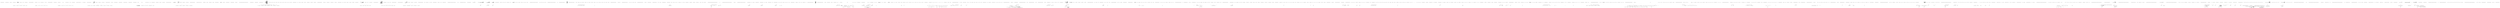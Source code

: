 digraph  {
m2_46 [cluster="CommandLine.Tests.Unit.Text.HelpTextTests.Create_instance_with_enum_options_disabled()", file="HelpTextTests.cs", label="Entry CommandLine.Tests.Unit.Text.HelpTextTests.Create_instance_with_enum_options_disabled()", span="90-90"];
m2_54 [cluster="CommandLine.Tests.Unit.Text.HelpTextTests.Create_instance_with_enum_options_disabled()", file="HelpTextTests.cs", label="Exit CommandLine.Tests.Unit.Text.HelpTextTests.Create_instance_with_enum_options_disabled()", span="90-90"];
m2_16 [cluster="CommandLine.Text.HelpText.HelpText(string, string)", file="HelpTextTests.cs", label="Entry CommandLine.Text.HelpText.HelpText(string, string)", span="79-79"];
m2_22 [cluster="CommandLine.Tests.Unit.Text.HelpTextTests.Create_instance_with_options()", file="HelpTextTests.cs", label="Entry CommandLine.Tests.Unit.Text.HelpTextTests.Create_instance_with_options()", span="46-46"];
m2_23 [cluster="CommandLine.Tests.Unit.Text.HelpTextTests.Create_instance_with_options()", file="HelpTextTests.cs", label="var sut = new HelpText { AddDashesToOption = true }\r\n                .AddPreOptionsLine(''pre-options'')\r\n                .AddOptions(new FakeOptions())\r\n                .AddPostOptionsLine(''post-options'')", span="50-53"];
m2_24 [cluster="CommandLine.Tests.Unit.Text.HelpTextTests.Create_instance_with_options()", file="HelpTextTests.cs", label="var lines = sut.ToString().ToNotEmptyLines().TrimStringArray()", span="57-57"];
m2_25 [cluster="CommandLine.Tests.Unit.Text.HelpTextTests.Create_instance_with_options()", file="HelpTextTests.cs", label="Assert.Equal(''pre-options'', lines[0])", span="58-58"];
m2_26 [cluster="CommandLine.Tests.Unit.Text.HelpTextTests.Create_instance_with_options()", file="HelpTextTests.cs", label="Assert.Equal(''--stringvalue    Define a string value here.'', lines[1])", span="59-59"];
m2_27 [cluster="CommandLine.Tests.Unit.Text.HelpTextTests.Create_instance_with_options()", file="HelpTextTests.cs", label="Assert.Equal(''-i               Define a int sequence here.'', lines[2])", span="60-60"];
m2_28 [cluster="CommandLine.Tests.Unit.Text.HelpTextTests.Create_instance_with_options()", file="HelpTextTests.cs", label="Assert.Equal(''-x               Define a boolean or switch value here.'', lines[3])", span="61-61"];
m2_29 [cluster="CommandLine.Tests.Unit.Text.HelpTextTests.Create_instance_with_options()", file="HelpTextTests.cs", label="Assert.Equal(''--help           Display this help screen.'', lines[4])", span="62-62"];
m2_30 [cluster="CommandLine.Tests.Unit.Text.HelpTextTests.Create_instance_with_options()", color=green, community=0, file="HelpTextTests.cs", label="Assert.Equal(''post-options'', lines[5])", prediction=0, span="63-63"];
m2_31 [cluster="CommandLine.Tests.Unit.Text.HelpTextTests.Create_instance_with_options()", file="HelpTextTests.cs", label="Exit CommandLine.Tests.Unit.Text.HelpTextTests.Create_instance_with_options()", span="46-46"];
m2_62 [cluster="CommandLine.Tests.Unit.Text.HelpTextTests.When_help_text_is_longer_than_width_it_will_wrap_around_as_if_in_a_column()", file="HelpTextTests.cs", label="Entry CommandLine.Tests.Unit.Text.HelpTextTests.When_help_text_is_longer_than_width_it_will_wrap_around_as_if_in_a_column()", span="126-126"];
m2_63 [cluster="CommandLine.Tests.Unit.Text.HelpTextTests.When_help_text_is_longer_than_width_it_will_wrap_around_as_if_in_a_column()", file="HelpTextTests.cs", label="var sut = new HelpText(new HeadingInfo(''CommandLine.Tests.dll'', ''1.9.4.131''))", span="130-130"];
m2_64 [cluster="CommandLine.Tests.Unit.Text.HelpTextTests.When_help_text_is_longer_than_width_it_will_wrap_around_as_if_in_a_column()", file="HelpTextTests.cs", label="sut.MaximumDisplayWidth = 40", span="131-131"];
m2_65 [cluster="CommandLine.Tests.Unit.Text.HelpTextTests.When_help_text_is_longer_than_width_it_will_wrap_around_as_if_in_a_column()", file="HelpTextTests.cs", label="sut.AddOptions(new FakeOptionsWithLongDescription())", span="132-132"];
m2_66 [cluster="CommandLine.Tests.Unit.Text.HelpTextTests.When_help_text_is_longer_than_width_it_will_wrap_around_as_if_in_a_column()", file="HelpTextTests.cs", label="var lines = sut.ToString().Split(new[] { Environment.NewLine }, StringSplitOptions.None)", span="135-135"];
m2_67 [cluster="CommandLine.Tests.Unit.Text.HelpTextTests.When_help_text_is_longer_than_width_it_will_wrap_around_as_if_in_a_column()", file="HelpTextTests.cs", label="lines[2].Should().Be(''  v, verbose    This is the description'')", span="136-136"];
m2_68 [cluster="CommandLine.Tests.Unit.Text.HelpTextTests.When_help_text_is_longer_than_width_it_will_wrap_around_as_if_in_a_column()", file="HelpTextTests.cs", label="lines[3].Should().Be(''                of the verbosity to '')", span="138-138"];
m2_69 [cluster="CommandLine.Tests.Unit.Text.HelpTextTests.When_help_text_is_longer_than_width_it_will_wrap_around_as_if_in_a_column()", file="HelpTextTests.cs", label="lines[4].Should().Be(''                test out the wrapping '')", span="139-139"];
m2_70 [cluster="CommandLine.Tests.Unit.Text.HelpTextTests.When_help_text_is_longer_than_width_it_will_wrap_around_as_if_in_a_column()", file="HelpTextTests.cs", label="lines[5].Should().Be(''                capabilities of the '')", span="140-140"];
m2_71 [cluster="CommandLine.Tests.Unit.Text.HelpTextTests.When_help_text_is_longer_than_width_it_will_wrap_around_as_if_in_a_column()", file="HelpTextTests.cs", label="lines[6].Should().Be(''                Help Text.'')", span="141-141"];
m2_72 [cluster="CommandLine.Tests.Unit.Text.HelpTextTests.When_help_text_is_longer_than_width_it_will_wrap_around_as_if_in_a_column()", file="HelpTextTests.cs", label="Exit CommandLine.Tests.Unit.Text.HelpTextTests.When_help_text_is_longer_than_width_it_will_wrap_around_as_if_in_a_column()", span="126-126"];
m2_77 [cluster="CommandLine.Tests.Unit.Text.HelpTextTests.Long_help_text_without_spaces()", file="HelpTextTests.cs", label="Entry CommandLine.Tests.Unit.Text.HelpTextTests.Long_help_text_without_spaces()", span="146-146"];
m2_78 [cluster="CommandLine.Tests.Unit.Text.HelpTextTests.Long_help_text_without_spaces()", file="HelpTextTests.cs", label="var sut = new HelpText(new HeadingInfo(''CommandLine.Tests.dll'', ''1.9.4.131''))", span="150-150"];
m2_79 [cluster="CommandLine.Tests.Unit.Text.HelpTextTests.Long_help_text_without_spaces()", file="HelpTextTests.cs", label="sut.MaximumDisplayWidth = 40", span="151-151"];
m2_80 [cluster="CommandLine.Tests.Unit.Text.HelpTextTests.Long_help_text_without_spaces()", file="HelpTextTests.cs", label="sut.AddOptions(new FakeOptionsWithLongDescriptionAndNoSpaces())", span="152-152"];
m2_81 [cluster="CommandLine.Tests.Unit.Text.HelpTextTests.Long_help_text_without_spaces()", file="HelpTextTests.cs", label="var lines = sut.ToString().Split(new[] { Environment.NewLine }, StringSplitOptions.None)", span="155-155"];
m2_82 [cluster="CommandLine.Tests.Unit.Text.HelpTextTests.Long_help_text_without_spaces()", file="HelpTextTests.cs", label="lines[2].Should().Be(''  v, verbose    Before '')", span="156-156"];
m2_83 [cluster="CommandLine.Tests.Unit.Text.HelpTextTests.Long_help_text_without_spaces()", file="HelpTextTests.cs", label="lines[3].Should().Be(''                012345678901234567890123'')", span="157-157"];
m2_84 [cluster="CommandLine.Tests.Unit.Text.HelpTextTests.Long_help_text_without_spaces()", file="HelpTextTests.cs", label="lines[4].Should().Be(''                After'')", span="158-158"];
m2_85 [cluster="CommandLine.Tests.Unit.Text.HelpTextTests.Long_help_text_without_spaces()", file="HelpTextTests.cs", label="lines[5].Should().Be(''  input-file    Before '')", span="159-159"];
m2_86 [cluster="CommandLine.Tests.Unit.Text.HelpTextTests.Long_help_text_without_spaces()", file="HelpTextTests.cs", label="lines[6].Should().Be(''                012345678901234567890123'')", span="160-160"];
m2_87 [cluster="CommandLine.Tests.Unit.Text.HelpTextTests.Long_help_text_without_spaces()", file="HelpTextTests.cs", label="lines[7].Should().Be(''                456789 After'')", span="161-161"];
m2_88 [cluster="CommandLine.Tests.Unit.Text.HelpTextTests.Long_help_text_without_spaces()", file="HelpTextTests.cs", label="Exit CommandLine.Tests.Unit.Text.HelpTextTests.Long_help_text_without_spaces()", span="146-146"];
m2_194 [cluster="System.Collections.Generic.IEnumerable<TSource>.Concat<TSource>(System.Collections.Generic.IEnumerable<TSource>)", file="HelpTextTests.cs", label="Entry System.Collections.Generic.IEnumerable<TSource>.Concat<TSource>(System.Collections.Generic.IEnumerable<TSource>)", span="0-0"];
m2_169 [cluster="Unk.True", file="HelpTextTests.cs", label="Entry Unk.True", span=""];
m2_119 [cluster="CommandLine.BadFormatTokenError.BadFormatTokenError(string)", file="HelpTextTests.cs", label="Entry CommandLine.BadFormatTokenError.BadFormatTokenError(string)", span="188-188"];
m2_153 [cluster="CommandLine.Tests.Unit.Text.HelpTextTests.Invoke_AutoBuild_for_Options_returns_appropriate_formatted_text()", file="HelpTextTests.cs", label="Entry CommandLine.Tests.Unit.Text.HelpTextTests.Invoke_AutoBuild_for_Options_returns_appropriate_formatted_text()", span="252-252"];
m2_154 [cluster="CommandLine.Tests.Unit.Text.HelpTextTests.Invoke_AutoBuild_for_Options_returns_appropriate_formatted_text()", file="HelpTextTests.cs", label="var fakeResult = new ParserResult<FakeOptions>(\r\n                ParserResultType.Options,\r\n                new FakeOptions(),\r\n                new Error[]\r\n                    {\r\n                        new BadFormatTokenError(''badtoken''),\r\n                        new SequenceOutOfRangeError(new NameInfo(''i'', ''''))\r\n                    },\r\n                Maybe.Nothing<IEnumerable<Type>>())", span="255-263"];
m2_155 [cluster="CommandLine.Tests.Unit.Text.HelpTextTests.Invoke_AutoBuild_for_Options_returns_appropriate_formatted_text()", file="HelpTextTests.cs", label="var helpText = HelpText.AutoBuild(fakeResult)", span="266-266"];
m2_156 [cluster="CommandLine.Tests.Unit.Text.HelpTextTests.Invoke_AutoBuild_for_Options_returns_appropriate_formatted_text()", file="HelpTextTests.cs", label="var lines = helpText.ToString().ToNotEmptyLines().TrimStringArray()", span="269-269"];
m2_157 [cluster="CommandLine.Tests.Unit.Text.HelpTextTests.Invoke_AutoBuild_for_Options_returns_appropriate_formatted_text()", file="HelpTextTests.cs", label="Assert.True(lines[0].StartsWith(''CommandLine'', StringComparison.Ordinal))", span="271-271"];
m2_158 [cluster="CommandLine.Tests.Unit.Text.HelpTextTests.Invoke_AutoBuild_for_Options_returns_appropriate_formatted_text()", file="HelpTextTests.cs", label="Assert.True(lines[1].StartsWith(''Copyright (c)'', StringComparison.Ordinal))", span="272-272"];
m2_159 [cluster="CommandLine.Tests.Unit.Text.HelpTextTests.Invoke_AutoBuild_for_Options_returns_appropriate_formatted_text()", file="HelpTextTests.cs", label="Assert.Equal(''ERROR(S):'', lines[2])", span="273-273"];
m2_160 [cluster="CommandLine.Tests.Unit.Text.HelpTextTests.Invoke_AutoBuild_for_Options_returns_appropriate_formatted_text()", file="HelpTextTests.cs", label="Assert.Equal(''Token 'badtoken' is not recognized.'', lines[3])", span="274-274"];
m2_161 [cluster="CommandLine.Tests.Unit.Text.HelpTextTests.Invoke_AutoBuild_for_Options_returns_appropriate_formatted_text()", file="HelpTextTests.cs", label="Assert.Equal(''A sequence option 'i' is defined with few items than required.'', lines[4])", span="275-275"];
m2_162 [cluster="CommandLine.Tests.Unit.Text.HelpTextTests.Invoke_AutoBuild_for_Options_returns_appropriate_formatted_text()", file="HelpTextTests.cs", label="Assert.Equal(''--stringvalue    Define a string value here.'', lines[5])", span="276-276"];
m2_163 [cluster="CommandLine.Tests.Unit.Text.HelpTextTests.Invoke_AutoBuild_for_Options_returns_appropriate_formatted_text()", file="HelpTextTests.cs", label="Assert.Equal(''-i               Define a int sequence here.'', lines[6])", span="277-277"];
m2_164 [cluster="CommandLine.Tests.Unit.Text.HelpTextTests.Invoke_AutoBuild_for_Options_returns_appropriate_formatted_text()", file="HelpTextTests.cs", label="Assert.Equal(''-x               Define a boolean or switch value here.'', lines[7])", span="278-278"];
m2_165 [cluster="CommandLine.Tests.Unit.Text.HelpTextTests.Invoke_AutoBuild_for_Options_returns_appropriate_formatted_text()", file="HelpTextTests.cs", label="Assert.Equal(''--help           Display this help screen.'', lines[8])", span="279-279"];
m2_166 [cluster="CommandLine.Tests.Unit.Text.HelpTextTests.Invoke_AutoBuild_for_Options_returns_appropriate_formatted_text()", file="HelpTextTests.cs", label="Exit CommandLine.Tests.Unit.Text.HelpTextTests.Invoke_AutoBuild_for_Options_returns_appropriate_formatted_text()", span="252-252"];
m2_168 [cluster="string.StartsWith(string, System.StringComparison)", file="HelpTextTests.cs", label="Entry string.StartsWith(string, System.StringComparison)", span="0-0"];
m2_35 [cluster="CommandLine.Tests.Unit.Text.HelpTextTests.Create_instance_with_enum_options_enabled()", file="HelpTextTests.cs", label="Entry CommandLine.Tests.Unit.Text.HelpTextTests.Create_instance_with_enum_options_enabled()", span="68-68"];
m2_44 [cluster="CommandLine.Tests.Unit.Text.HelpTextTests.Create_instance_with_enum_options_enabled()", file="HelpTextTests.cs", label="Exit CommandLine.Tests.Unit.Text.HelpTextTests.Create_instance_with_enum_options_enabled()", span="68-68"];
m2_123 [cluster="CommandLine.MissingRequiredOptionError.MissingRequiredOptionError(CommandLine.NameInfo)", file="HelpTextTests.cs", label="Entry CommandLine.MissingRequiredOptionError.MissingRequiredOptionError(CommandLine.NameInfo)", span="283-283"];
m2_45 [cluster="CommandLine.Tests.Fakes.FakeOptionsWithHelpTextEnum.FakeOptionsWithHelpTextEnum()", file="HelpTextTests.cs", label="Entry CommandLine.Tests.Fakes.FakeOptionsWithHelpTextEnum.FakeOptionsWithHelpTextEnum()", span="13-13"];
m2_90 [cluster="CommandLine.Tests.Unit.Text.HelpTextTests.Long_pre_and_post_lines_without_spaces()", file="HelpTextTests.cs", label="Entry CommandLine.Tests.Unit.Text.HelpTextTests.Long_pre_and_post_lines_without_spaces()", span="166-166"];
m2_91 [cluster="CommandLine.Tests.Unit.Text.HelpTextTests.Long_pre_and_post_lines_without_spaces()", file="HelpTextTests.cs", label="var sut = new HelpText(''Heading Info.'')", span="170-170"];
m2_92 [cluster="CommandLine.Tests.Unit.Text.HelpTextTests.Long_pre_and_post_lines_without_spaces()", file="HelpTextTests.cs", label="sut.MaximumDisplayWidth = 40", span="171-171"];
m2_93 [cluster="CommandLine.Tests.Unit.Text.HelpTextTests.Long_pre_and_post_lines_without_spaces()", file="HelpTextTests.cs", label="sut.AddPreOptionsLine(''Before 0123456789012345678901234567890123456789012 After'')\r\n                .AddOptions(new FakeOptionsForHelp())\r\n                .AddPostOptionsLine(''Before 0123456789012345678901234567890123456789 After'')", span="172-174"];
m2_94 [cluster="CommandLine.Tests.Unit.Text.HelpTextTests.Long_pre_and_post_lines_without_spaces()", file="HelpTextTests.cs", label="var lines = sut.ToString().Split(new string[] { Environment.NewLine }, StringSplitOptions.None)", span="177-177"];
m2_95 [cluster="CommandLine.Tests.Unit.Text.HelpTextTests.Long_pre_and_post_lines_without_spaces()", file="HelpTextTests.cs", label="lines[1].Should().Be(''Before '')", span="178-178"];
m2_96 [cluster="CommandLine.Tests.Unit.Text.HelpTextTests.Long_pre_and_post_lines_without_spaces()", file="HelpTextTests.cs", label="lines[2].Should().Be(''0123456789012345678901234567890123456789'')", span="179-179"];
m2_97 [cluster="CommandLine.Tests.Unit.Text.HelpTextTests.Long_pre_and_post_lines_without_spaces()", file="HelpTextTests.cs", label="lines[3].Should().Be(''012 After'')", span="180-180"];
m2_98 [cluster="CommandLine.Tests.Unit.Text.HelpTextTests.Long_pre_and_post_lines_without_spaces()", file="HelpTextTests.cs", label="lines[lines.Length - 3].Should().Be(''Before '')", span="181-181"];
m2_99 [cluster="CommandLine.Tests.Unit.Text.HelpTextTests.Long_pre_and_post_lines_without_spaces()", file="HelpTextTests.cs", label="lines[lines.Length - 2].Should().Be(''0123456789012345678901234567890123456789'')", span="182-182"];
m2_100 [cluster="CommandLine.Tests.Unit.Text.HelpTextTests.Long_pre_and_post_lines_without_spaces()", file="HelpTextTests.cs", label="lines[lines.Length - 1].Should().Be('' After'')", span="183-183"];
m2_101 [cluster="CommandLine.Tests.Unit.Text.HelpTextTests.Long_pre_and_post_lines_without_spaces()", file="HelpTextTests.cs", label="Exit CommandLine.Tests.Unit.Text.HelpTextTests.Long_pre_and_post_lines_without_spaces()", span="166-166"];
m2_0 [cluster="CommandLine.Tests.Unit.Text.HelpTextTests.Create_empty_instance()", file="HelpTextTests.cs", label="Entry CommandLine.Tests.Unit.Text.HelpTextTests.Create_empty_instance()", span="16-16"];
m2_1 [cluster="CommandLine.Tests.Unit.Text.HelpTextTests.Create_empty_instance()", file="HelpTextTests.cs", label="Assert.Equal(string.Empty, new HelpText().ToString())", span="18-18"];
m2_2 [cluster="CommandLine.Tests.Unit.Text.HelpTextTests.Create_empty_instance()", file="HelpTextTests.cs", label="Exit CommandLine.Tests.Unit.Text.HelpTextTests.Create_empty_instance()", span="16-16"];
m2_181 [cluster="CommandLine.Tests.Unit.Text.HelpTextTests.Invoke_AutoBuild_for_Verbs_with_unknown_verb_returns_appropriate_formatted_text()", file="HelpTextTests.cs", label="Entry CommandLine.Tests.Unit.Text.HelpTextTests.Invoke_AutoBuild_for_Verbs_with_unknown_verb_returns_appropriate_formatted_text()", span="312-312"];
m2_182 [cluster="CommandLine.Tests.Unit.Text.HelpTextTests.Invoke_AutoBuild_for_Verbs_with_unknown_verb_returns_appropriate_formatted_text()", file="HelpTextTests.cs", label="var verbTypes = Enumerable.Empty<Type>().Concat(\r\n                new[] { typeof(AddOptions), typeof(CommitOptions), typeof(CloneOptions) })", span="315-316"];
m2_183 [cluster="CommandLine.Tests.Unit.Text.HelpTextTests.Invoke_AutoBuild_for_Verbs_with_unknown_verb_returns_appropriate_formatted_text()", file="HelpTextTests.cs", label="var fakeResult = new ParserResult<object>(\r\n                ParserResultType.Verbs,\r\n                new NullInstance(),\r\n                new Error[]\r\n                    {\r\n                        new HelpVerbRequestedError(null, null, false)\r\n                    },\r\n                Maybe.Just(verbTypes))", span="317-324"];
m2_184 [cluster="CommandLine.Tests.Unit.Text.HelpTextTests.Invoke_AutoBuild_for_Verbs_with_unknown_verb_returns_appropriate_formatted_text()", file="HelpTextTests.cs", label="var helpText = HelpText.AutoBuild(fakeResult)", span="327-327"];
m2_185 [cluster="CommandLine.Tests.Unit.Text.HelpTextTests.Invoke_AutoBuild_for_Verbs_with_unknown_verb_returns_appropriate_formatted_text()", file="HelpTextTests.cs", label="var lines = helpText.ToString().ToNotEmptyLines().TrimStringArray()", span="330-330"];
m2_186 [cluster="CommandLine.Tests.Unit.Text.HelpTextTests.Invoke_AutoBuild_for_Verbs_with_unknown_verb_returns_appropriate_formatted_text()", file="HelpTextTests.cs", label="Assert.True(lines[0].StartsWith(''CommandLine'', StringComparison.Ordinal))", span="332-332"];
m2_187 [cluster="CommandLine.Tests.Unit.Text.HelpTextTests.Invoke_AutoBuild_for_Verbs_with_unknown_verb_returns_appropriate_formatted_text()", file="HelpTextTests.cs", label="Assert.True(lines[1].StartsWith(''Copyright (c)'', StringComparison.Ordinal))", span="333-333"];
m2_188 [cluster="CommandLine.Tests.Unit.Text.HelpTextTests.Invoke_AutoBuild_for_Verbs_with_unknown_verb_returns_appropriate_formatted_text()", file="HelpTextTests.cs", label="Assert.Equal(''add       Add file contents to the index.'', lines[2])", span="334-334"];
m2_189 [cluster="CommandLine.Tests.Unit.Text.HelpTextTests.Invoke_AutoBuild_for_Verbs_with_unknown_verb_returns_appropriate_formatted_text()", file="HelpTextTests.cs", label="Assert.Equal(''commit    Record changes to the repository.'', lines[3])", span="335-335"];
m2_190 [cluster="CommandLine.Tests.Unit.Text.HelpTextTests.Invoke_AutoBuild_for_Verbs_with_unknown_verb_returns_appropriate_formatted_text()", file="HelpTextTests.cs", label="Assert.Equal(''clone     Clone a repository into a new directory.'', lines[4])", span="336-336"];
m2_191 [cluster="CommandLine.Tests.Unit.Text.HelpTextTests.Invoke_AutoBuild_for_Verbs_with_unknown_verb_returns_appropriate_formatted_text()", file="HelpTextTests.cs", label="Assert.Equal(''help      Display more information on a specific command.'', lines[5])", span="337-337"];
m2_192 [cluster="CommandLine.Tests.Unit.Text.HelpTextTests.Invoke_AutoBuild_for_Verbs_with_unknown_verb_returns_appropriate_formatted_text()", file="HelpTextTests.cs", label="Exit CommandLine.Tests.Unit.Text.HelpTextTests.Invoke_AutoBuild_for_Verbs_with_unknown_verb_returns_appropriate_formatted_text()", span="312-312"];
m2_131 [cluster="CommandLine.Text.HelpText.RenderParsingErrorsText<T>(CommandLine.ParserResult<T>, System.Func<CommandLine.Error, string>, int)", file="HelpTextTests.cs", label="Entry CommandLine.Text.HelpText.RenderParsingErrorsText<T>(CommandLine.ParserResult<T>, System.Func<CommandLine.Error, string>, int)", span="399-399"];
m2_152 [cluster="System.InvalidOperationException.InvalidOperationException()", file="HelpTextTests.cs", label="Entry System.InvalidOperationException.InvalidOperationException()", span="0-0"];
m2_193 [cluster="System.Linq.Enumerable.Empty<TResult>()", file="HelpTextTests.cs", label="Entry System.Linq.Enumerable.Empty<TResult>()", span="0-0"];
m2_127 [cluster="CommandLine.BadVerbSelectedError.BadVerbSelectedError(string)", file="HelpTextTests.cs", label="Entry CommandLine.BadVerbSelectedError.BadVerbSelectedError(string)", span="327-327"];
m2_3 [cluster="CommandLine.Text.HelpText.HelpText()", file="HelpTextTests.cs", label="Entry CommandLine.Text.HelpText.HelpText()", span="33-33"];
m2_55 [cluster="CommandLine.Tests.Unit.Text.HelpTextTests.When_defined_MetaValue_should_be_rendered()", file="HelpTextTests.cs", label="Entry CommandLine.Tests.Unit.Text.HelpTextTests.When_defined_MetaValue_should_be_rendered()", span="111-111"];
m2_56 [cluster="CommandLine.Tests.Unit.Text.HelpTextTests.When_defined_MetaValue_should_be_rendered()", file="HelpTextTests.cs", label="var sut = new HelpText(''Meta Value.'')\r\n                .AddOptions(new FakeOptionsWithMetaValue())", span="115-116"];
m2_57 [cluster="CommandLine.Tests.Unit.Text.HelpTextTests.When_defined_MetaValue_should_be_rendered()", file="HelpTextTests.cs", label="var lines = sut.ToString().ToNotEmptyLines().TrimStringArray()", span="119-119"];
m2_58 [cluster="CommandLine.Tests.Unit.Text.HelpTextTests.When_defined_MetaValue_should_be_rendered()", file="HelpTextTests.cs", label="Assert.Equal(''i FILE, input-file=FILE    Required. Specify input FILE to be processed.'', lines[2])", span="121-121"];
m2_59 [cluster="CommandLine.Tests.Unit.Text.HelpTextTests.When_defined_MetaValue_should_be_rendered()", file="HelpTextTests.cs", label="Exit CommandLine.Tests.Unit.Text.HelpTextTests.When_defined_MetaValue_should_be_rendered()", span="111-111"];
m2_19 [cluster="CommandLine.Text.HelpText.AddPreOptionsLine(string)", file="HelpTextTests.cs", label="Entry CommandLine.Text.HelpText.AddPreOptionsLine(string)", span="323-323"];
m2_117 [cluster="CommandLine.ParserResult<T>.ParserResult(CommandLine.ParserResultType, T, System.Collections.Generic.IEnumerable<CommandLine.Error>, CommandLine.Infrastructure.Maybe<System.Collections.Generic.IEnumerable<System.Type>>)", file="HelpTextTests.cs", label="Entry CommandLine.ParserResult<T>.ParserResult(CommandLine.ParserResultType, T, System.Collections.Generic.IEnumerable<CommandLine.Error>, CommandLine.Infrastructure.Maybe<System.Collections.Generic.IEnumerable<System.Type>>)", span="23-23"];
m2_129 [cluster="CommandLine.HelpVerbRequestedError.HelpVerbRequestedError(string, System.Type, bool)", file="HelpTextTests.cs", label="Entry CommandLine.HelpVerbRequestedError.HelpVerbRequestedError(string, System.Type, bool)", span="353-353"];
m2_61 [cluster="CommandLine.Tests.Fakes.FakeOptionsWithMetaValue.FakeOptionsWithMetaValue()", file="HelpTextTests.cs", label="Entry CommandLine.Tests.Fakes.FakeOptionsWithMetaValue.FakeOptionsWithMetaValue()", span="4-4"];
m2_125 [cluster="CommandLine.SequenceOutOfRangeError.SequenceOutOfRangeError(CommandLine.NameInfo)", file="HelpTextTests.cs", label="Entry CommandLine.SequenceOutOfRangeError.SequenceOutOfRangeError(CommandLine.NameInfo)", span="316-316"];
m2_132 [cluster="lambda expression", file="HelpTextTests.cs", label="Entry lambda expression", span="209-232"];
m2_133 [cluster="lambda expression", file="HelpTextTests.cs", label="err.Tag", span="211-211"];
m2_135 [cluster="lambda expression", file="HelpTextTests.cs", label="return ''ERR '' + ((BadFormatTokenError)err).Token;", span="214-214"];
m2_137 [cluster="lambda expression", file="HelpTextTests.cs", label="return ''ERR '' + ((MissingValueOptionError)err).NameInfo.NameText;", span="216-216"];
m2_139 [cluster="lambda expression", file="HelpTextTests.cs", label="return ''ERR '' + ((UnknownOptionError)err).Token;", span="218-218"];
m2_141 [cluster="lambda expression", file="HelpTextTests.cs", label="return ''ERR '' + ((MissingRequiredOptionError)err).NameInfo.NameText;", span="220-220"];
m2_143 [cluster="lambda expression", file="HelpTextTests.cs", label="return ''ERR '' + ((MutuallyExclusiveSetError)err).NameInfo.NameText;", span="222-222"];
m2_145 [cluster="lambda expression", file="HelpTextTests.cs", label="return ''ERR '' + ((SequenceOutOfRangeError)err).NameInfo.NameText;", span="224-224"];
m2_149 [cluster="lambda expression", file="HelpTextTests.cs", label="return ''ERR '' + ((BadVerbSelectedError)err).Token;", span="228-228"];
m2_134 [cluster="lambda expression", file="HelpTextTests.cs", label="ErrorType.BadFormatTokenError", span="213-213"];
m2_136 [cluster="lambda expression", file="HelpTextTests.cs", label="ErrorType.MissingValueOptionError", span="215-215"];
m2_138 [cluster="lambda expression", file="HelpTextTests.cs", label="ErrorType.UnknownOptionError", span="217-217"];
m2_140 [cluster="lambda expression", file="HelpTextTests.cs", label="ErrorType.MissingRequiredOptionError", span="219-219"];
m2_142 [cluster="lambda expression", file="HelpTextTests.cs", label="ErrorType.MutuallyExclusiveSetError", span="221-221"];
m2_144 [cluster="lambda expression", file="HelpTextTests.cs", label="ErrorType.SequenceOutOfRangeError", span="223-223"];
m2_146 [cluster="lambda expression", file="HelpTextTests.cs", label="ErrorType.NoVerbSelectedError", span="225-225"];
m2_148 [cluster="lambda expression", file="HelpTextTests.cs", label="ErrorType.BadVerbSelectedError", span="227-227"];
m2_150 [cluster="lambda expression", file="HelpTextTests.cs", label="throw new InvalidOperationException();", span="230-230"];
m2_147 [cluster="lambda expression", file="HelpTextTests.cs", label="return ''ERR no-verb-selected'';", span="226-226"];
m2_151 [cluster="lambda expression", file="HelpTextTests.cs", label="Exit lambda expression", span="209-232"];
m2_60 [cluster="CommandLine.Text.HelpText.HelpText(string)", file="HelpTextTests.cs", label="Entry CommandLine.Text.HelpText.HelpText(string)", span="56-56"];
m2_120 [cluster="CommandLine.MissingValueOptionError.MissingValueOptionError(CommandLine.NameInfo)", file="HelpTextTests.cs", label="Entry CommandLine.MissingValueOptionError.MissingValueOptionError(CommandLine.NameInfo)", span="261-261"];
m2_75 [cluster="Unk.Should", file="HelpTextTests.cs", label="Entry Unk.Should", span=""];
m2_76 [cluster="Unk.Be", file="HelpTextTests.cs", label="Entry Unk.Be", span=""];
m2_4 [cluster="CommandLine.Text.HelpText.ToString()", file="HelpTextTests.cs", label="Entry CommandLine.Text.HelpText.ToString()", span="427-427"];
m2_33 [cluster="CommandLine.Text.HelpText.AddOptions<T>(T)", file="HelpTextTests.cs", label="Entry CommandLine.Text.HelpText.AddOptions<T>(T)", span="343-343"];
m2_195 [cluster="CommandLine.Infrastructure.Maybe.Just<T>(T)", file="HelpTextTests.cs", label="Entry CommandLine.Infrastructure.Maybe.Just<T>(T)", span="71-71"];
m2_102 [cluster="CommandLine.Tests.Fakes.FakeOptionsForHelp.FakeOptionsForHelp()", file="HelpTextTests.cs", label="Entry CommandLine.Tests.Fakes.FakeOptionsForHelp.FakeOptionsForHelp()", span="4-4"];
m2_126 [cluster="CommandLine.NoVerbSelectedError.NoVerbSelectedError()", file="HelpTextTests.cs", label="Entry CommandLine.NoVerbSelectedError.NoVerbSelectedError()", span="391-391"];
m2_17 [cluster="CommandLine.Text.HeadingInfo.HeadingInfo(string, string)", file="HelpTextTests.cs", label="Entry CommandLine.Text.HeadingInfo.HeadingInfo(string, string)", span="37-37"];
m2_89 [cluster="CommandLine.Tests.Fakes.FakeOptionsWithLongDescriptionAndNoSpaces.FakeOptionsWithLongDescriptionAndNoSpaces()", file="HelpTextTests.cs", label="Entry CommandLine.Tests.Fakes.FakeOptionsWithLongDescriptionAndNoSpaces.FakeOptionsWithLongDescriptionAndNoSpaces()", span="31-31"];
m2_122 [cluster="CommandLine.UnknownOptionError.UnknownOptionError(string)", file="HelpTextTests.cs", label="Entry CommandLine.UnknownOptionError.UnknownOptionError(string)", span="272-272"];
m2_18 [cluster="CommandLine.Text.CopyrightInfo.CopyrightInfo(bool, string, params int[])", file="HelpTextTests.cs", label="Entry CommandLine.Text.CopyrightInfo.CopyrightInfo(bool, string, params int[])", span="59-59"];
m2_167 [cluster="CommandLine.Text.HelpText.AutoBuild<T>(CommandLine.ParserResult<T>)", file="HelpTextTests.cs", label="Entry CommandLine.Text.HelpText.AutoBuild<T>(CommandLine.ParserResult<T>)", span="252-252"];
m2_20 [cluster="CommandLine.Text.HelpText.AddPostOptionsLine(string)", file="HelpTextTests.cs", label="Entry CommandLine.Text.HelpText.AddPostOptionsLine(string)", span="333-333"];
m2_124 [cluster="CommandLine.MutuallyExclusiveSetError.MutuallyExclusiveSetError(CommandLine.NameInfo)", file="HelpTextTests.cs", label="Entry CommandLine.MutuallyExclusiveSetError.MutuallyExclusiveSetError(CommandLine.NameInfo)", span="294-294"];
m2_21 [cluster="string.ToNotEmptyLines()", file="HelpTextTests.cs", label="Entry string.ToNotEmptyLines()", span="9-9"];
m2_118 [cluster="CommandLine.NullInstance.NullInstance()", file="HelpTextTests.cs", label="Entry CommandLine.NullInstance.NullInstance()", span="9-9"];
m2_130 [cluster="CommandLine.Infrastructure.Maybe.Nothing<T>()", file="HelpTextTests.cs", label="Entry CommandLine.Infrastructure.Maybe.Nothing<T>()", span="66-66"];
m2_121 [cluster="CommandLine.NameInfo.NameInfo(string, string)", file="HelpTextTests.cs", label="Entry CommandLine.NameInfo.NameInfo(string, string)", span="20-20"];
m2_32 [cluster="CommandLine.Tests.Fakes.FakeOptions.FakeOptions()", file="HelpTextTests.cs", label="Entry CommandLine.Tests.Fakes.FakeOptions.FakeOptions()", span="6-6"];
m2_6 [cluster="CommandLine.Tests.Unit.Text.HelpTextTests.Create_instance_without_options()", file="HelpTextTests.cs", label="Entry CommandLine.Tests.Unit.Text.HelpTextTests.Create_instance_without_options()", span="22-22"];
m2_7 [cluster="CommandLine.Tests.Unit.Text.HelpTextTests.Create_instance_without_options()", file="HelpTextTests.cs", label="var sut =\r\n                new HelpText(new HeadingInfo(''Unit-tests'', ''2.0''), new CopyrightInfo(true, ''Author'', 2005, 2013))\r\n                    .AddPreOptionsLine(''pre-options line 1'')\r\n                    .AddPreOptionsLine(''pre-options line 2'')\r\n                    .AddPostOptionsLine(''post-options line 1'')\r\n                    .AddPostOptionsLine(''post-options line 2'')", span="26-31"];
m2_8 [cluster="CommandLine.Tests.Unit.Text.HelpTextTests.Create_instance_without_options()", file="HelpTextTests.cs", label="var lines = sut.ToString().ToNotEmptyLines()", span="34-34"];
m2_9 [cluster="CommandLine.Tests.Unit.Text.HelpTextTests.Create_instance_without_options()", file="HelpTextTests.cs", label="Assert.Equal(''Unit-tests 2.0'', lines[0])", span="36-36"];
m2_10 [cluster="CommandLine.Tests.Unit.Text.HelpTextTests.Create_instance_without_options()", file="HelpTextTests.cs", label="Assert.Equal(''Copyright (C) 2005 - 2013 Author'', lines[1])", span="37-37"];
m2_11 [cluster="CommandLine.Tests.Unit.Text.HelpTextTests.Create_instance_without_options()", file="HelpTextTests.cs", label="Assert.Equal(''pre-options line 1'', lines[2])", span="38-38"];
m2_12 [cluster="CommandLine.Tests.Unit.Text.HelpTextTests.Create_instance_without_options()", file="HelpTextTests.cs", label="Assert.Equal(''pre-options line 2'', lines[3])", span="39-39"];
m2_13 [cluster="CommandLine.Tests.Unit.Text.HelpTextTests.Create_instance_without_options()", file="HelpTextTests.cs", label="Assert.Equal(''post-options line 1'', lines[4])", span="40-40"];
m2_14 [cluster="CommandLine.Tests.Unit.Text.HelpTextTests.Create_instance_without_options()", file="HelpTextTests.cs", label="Assert.Equal(''post-options line 2'', lines[5])", span="41-41"];
m2_15 [cluster="CommandLine.Tests.Unit.Text.HelpTextTests.Create_instance_without_options()", file="HelpTextTests.cs", label="Exit CommandLine.Tests.Unit.Text.HelpTextTests.Create_instance_without_options()", span="22-22"];
m2_103 [cluster="CommandLine.Tests.Unit.Text.HelpTextTests.Invoking_RenderParsingErrorsText_returns_appropriate_formatted_text()", file="HelpTextTests.cs", label="Entry CommandLine.Tests.Unit.Text.HelpTextTests.Invoking_RenderParsingErrorsText_returns_appropriate_formatted_text()", span="189-189"];
m2_104 [cluster="CommandLine.Tests.Unit.Text.HelpTextTests.Invoking_RenderParsingErrorsText_returns_appropriate_formatted_text()", file="HelpTextTests.cs", label="var fakeResult = new ParserResult<NullInstance>(\r\n                ParserResultType.Options,\r\n                new NullInstance(),\r\n                new Error[]\r\n                    {\r\n                        new BadFormatTokenError(''badtoken''),\r\n                        new MissingValueOptionError(new NameInfo(''x'', ''switch'')),\r\n                        new UnknownOptionError(''unknown''),\r\n                        new MissingRequiredOptionError(new NameInfo('''', ''missing'')),\r\n                        new MutuallyExclusiveSetError(new NameInfo(''z'', '''')),\r\n                        new SequenceOutOfRangeError(new NameInfo(''s'', ''sequence'')),\r\n                        new NoVerbSelectedError(),\r\n                        new BadVerbSelectedError(''badverb''),\r\n                        new HelpRequestedError(), // should be ignored\r\n                        new HelpVerbRequestedError(null, null, false), // should be ignored \r\n                    },\r\n                Maybe.Nothing<IEnumerable<Type>>())", span="192-208"];
m2_105 [cluster="CommandLine.Tests.Unit.Text.HelpTextTests.Invoking_RenderParsingErrorsText_returns_appropriate_formatted_text()", file="HelpTextTests.cs", label="Func<Error, string> fakeRenderer = err =>\r\n                {\r\n                    switch (err.Tag)\r\n                    {\r\n                        case ErrorType.BadFormatTokenError:\r\n                            return ''ERR '' + ((BadFormatTokenError)err).Token;\r\n                        case ErrorType.MissingValueOptionError:\r\n                            return ''ERR '' + ((MissingValueOptionError)err).NameInfo.NameText;\r\n                        case ErrorType.UnknownOptionError:\r\n                            return ''ERR '' + ((UnknownOptionError)err).Token;\r\n                        case ErrorType.MissingRequiredOptionError:\r\n                            return ''ERR '' + ((MissingRequiredOptionError)err).NameInfo.NameText;\r\n                        case ErrorType.MutuallyExclusiveSetError:\r\n                            return ''ERR '' + ((MutuallyExclusiveSetError)err).NameInfo.NameText;\r\n                        case ErrorType.SequenceOutOfRangeError:\r\n                            return ''ERR '' + ((SequenceOutOfRangeError)err).NameInfo.NameText;\r\n                        case ErrorType.NoVerbSelectedError:\r\n                            return ''ERR no-verb-selected'';\r\n                        case ErrorType.BadVerbSelectedError:\r\n                            return ''ERR '' + ((BadVerbSelectedError)err).Token;\r\n                        default:\r\n                            throw new InvalidOperationException();\r\n                    }\r\n                }", span="209-232"];
m2_106 [cluster="CommandLine.Tests.Unit.Text.HelpTextTests.Invoking_RenderParsingErrorsText_returns_appropriate_formatted_text()", file="HelpTextTests.cs", label="var errorsText = HelpText.RenderParsingErrorsText(fakeResult, fakeRenderer, 2)", span="235-235"];
m2_107 [cluster="CommandLine.Tests.Unit.Text.HelpTextTests.Invoking_RenderParsingErrorsText_returns_appropriate_formatted_text()", file="HelpTextTests.cs", label="var lines = errorsText.ToNotEmptyLines()", span="238-238"];
m2_108 [cluster="CommandLine.Tests.Unit.Text.HelpTextTests.Invoking_RenderParsingErrorsText_returns_appropriate_formatted_text()", file="HelpTextTests.cs", label="Assert.Equal(''  ERR badtoken'', lines[0])", span="240-240"];
m2_109 [cluster="CommandLine.Tests.Unit.Text.HelpTextTests.Invoking_RenderParsingErrorsText_returns_appropriate_formatted_text()", file="HelpTextTests.cs", label="Assert.Equal(''  ERR x, switch'', lines[1])", span="241-241"];
m2_110 [cluster="CommandLine.Tests.Unit.Text.HelpTextTests.Invoking_RenderParsingErrorsText_returns_appropriate_formatted_text()", file="HelpTextTests.cs", label="Assert.Equal(''  ERR unknown'', lines[2])", span="242-242"];
m2_111 [cluster="CommandLine.Tests.Unit.Text.HelpTextTests.Invoking_RenderParsingErrorsText_returns_appropriate_formatted_text()", file="HelpTextTests.cs", label="Assert.Equal(''  ERR missing'', lines[3])", span="243-243"];
m2_112 [cluster="CommandLine.Tests.Unit.Text.HelpTextTests.Invoking_RenderParsingErrorsText_returns_appropriate_formatted_text()", file="HelpTextTests.cs", label="Assert.Equal(''  ERR z'', lines[4])", span="244-244"];
m2_113 [cluster="CommandLine.Tests.Unit.Text.HelpTextTests.Invoking_RenderParsingErrorsText_returns_appropriate_formatted_text()", file="HelpTextTests.cs", label="Assert.Equal(''  ERR s, sequence'', lines[5])", span="245-245"];
m2_114 [cluster="CommandLine.Tests.Unit.Text.HelpTextTests.Invoking_RenderParsingErrorsText_returns_appropriate_formatted_text()", file="HelpTextTests.cs", label="Assert.Equal(''  ERR no-verb-selected'', lines[6])", span="246-246"];
m2_115 [cluster="CommandLine.Tests.Unit.Text.HelpTextTests.Invoking_RenderParsingErrorsText_returns_appropriate_formatted_text()", file="HelpTextTests.cs", label="Assert.Equal(''  ERR badverb'', lines[7])", span="247-247"];
m2_116 [cluster="CommandLine.Tests.Unit.Text.HelpTextTests.Invoking_RenderParsingErrorsText_returns_appropriate_formatted_text()", file="HelpTextTests.cs", label="Exit CommandLine.Tests.Unit.Text.HelpTextTests.Invoking_RenderParsingErrorsText_returns_appropriate_formatted_text()", span="189-189"];
m2_170 [cluster="CommandLine.Tests.Unit.Text.HelpTextTests.Invoke_AutoBuild_for_Verbs_with_specific_verb_returns_appropriate_formatted_text()", file="HelpTextTests.cs", label="Entry CommandLine.Tests.Unit.Text.HelpTextTests.Invoke_AutoBuild_for_Verbs_with_specific_verb_returns_appropriate_formatted_text()", span="284-284"];
m2_171 [cluster="CommandLine.Tests.Unit.Text.HelpTextTests.Invoke_AutoBuild_for_Verbs_with_specific_verb_returns_appropriate_formatted_text()", file="HelpTextTests.cs", label="var fakeResult = new ParserResult<object>(\r\n                ParserResultType.Verbs,\r\n                new NullInstance(),\r\n                new Error[]\r\n                    {\r\n                        new HelpVerbRequestedError(''commit'', typeof(CommitOptions), true)\r\n                    },\r\n                Maybe.Nothing<IEnumerable<Type>>())", span="287-294"];
m2_172 [cluster="CommandLine.Tests.Unit.Text.HelpTextTests.Invoke_AutoBuild_for_Verbs_with_specific_verb_returns_appropriate_formatted_text()", file="HelpTextTests.cs", label="var helpText = HelpText.AutoBuild(fakeResult)", span="297-297"];
m2_173 [cluster="CommandLine.Tests.Unit.Text.HelpTextTests.Invoke_AutoBuild_for_Verbs_with_specific_verb_returns_appropriate_formatted_text()", file="HelpTextTests.cs", label="var lines = helpText.ToString().ToNotEmptyLines().TrimStringArray()", span="300-300"];
m2_174 [cluster="CommandLine.Tests.Unit.Text.HelpTextTests.Invoke_AutoBuild_for_Verbs_with_specific_verb_returns_appropriate_formatted_text()", file="HelpTextTests.cs", label="Assert.True(lines[0].StartsWith(''CommandLine'', StringComparison.Ordinal))", span="302-302"];
m2_175 [cluster="CommandLine.Tests.Unit.Text.HelpTextTests.Invoke_AutoBuild_for_Verbs_with_specific_verb_returns_appropriate_formatted_text()", file="HelpTextTests.cs", label="Assert.True(lines[1].StartsWith(''Copyright (c)'', StringComparison.Ordinal))", span="303-303"];
m2_176 [cluster="CommandLine.Tests.Unit.Text.HelpTextTests.Invoke_AutoBuild_for_Verbs_with_specific_verb_returns_appropriate_formatted_text()", file="HelpTextTests.cs", label="Assert.Equal(''-p, --patch    Use the interactive patch selection interface to chose which'', lines[2])", span="304-304"];
m2_177 [cluster="CommandLine.Tests.Unit.Text.HelpTextTests.Invoke_AutoBuild_for_Verbs_with_specific_verb_returns_appropriate_formatted_text()", file="HelpTextTests.cs", label="Assert.Equal(''changes to commit.'', lines[3])", span="305-305"];
m2_178 [cluster="CommandLine.Tests.Unit.Text.HelpTextTests.Invoke_AutoBuild_for_Verbs_with_specific_verb_returns_appropriate_formatted_text()", file="HelpTextTests.cs", label="Assert.Equal(''--amend        Used to amend the tip of the current branch.'', lines[4])", span="306-306"];
m2_179 [cluster="CommandLine.Tests.Unit.Text.HelpTextTests.Invoke_AutoBuild_for_Verbs_with_specific_verb_returns_appropriate_formatted_text()", file="HelpTextTests.cs", label="Assert.Equal(''--help         Display this help screen.'', lines[5])", span="307-307"];
m2_180 [cluster="CommandLine.Tests.Unit.Text.HelpTextTests.Invoke_AutoBuild_for_Verbs_with_specific_verb_returns_appropriate_formatted_text()", file="HelpTextTests.cs", label="Exit CommandLine.Tests.Unit.Text.HelpTextTests.Invoke_AutoBuild_for_Verbs_with_specific_verb_returns_appropriate_formatted_text()", span="284-284"];
m2_34 [cluster="string[].TrimStringArray()", file="HelpTextTests.cs", label="Entry string[].TrimStringArray()", span="14-14"];
m2_128 [cluster="CommandLine.HelpRequestedError.HelpRequestedError()", file="HelpTextTests.cs", label="Entry CommandLine.HelpRequestedError.HelpRequestedError()", span="338-338"];
m2_5 [cluster="Unk.Equal", file="HelpTextTests.cs", label="Entry Unk.Equal", span=""];
m2_74 [cluster="string.Split(string[], System.StringSplitOptions)", file="HelpTextTests.cs", label="Entry string.Split(string[], System.StringSplitOptions)", span="0-0"];
m2_73 [cluster="CommandLine.Tests.Fakes.FakeOptionsWithLongDescription.FakeOptionsWithLongDescription()", file="HelpTextTests.cs", label="Entry CommandLine.Tests.Fakes.FakeOptionsWithLongDescription.FakeOptionsWithLongDescription()", span="22-22"];
m3_8 [cluster="CommandLine.Infrastructure.Maybe.Nothing<T>()", file="OptionMapperTests.cs", label="Entry CommandLine.Infrastructure.Maybe.Nothing<T>()", span="66-66"];
m3_12 [cluster="Unk.Create", file="OptionMapperTests.cs", label="Entry Unk.Create", span=""];
m3_13 [cluster="Unk.Where", file="OptionMapperTests.cs", label="Entry Unk.Where", span=""];
m3_6 [cluster="System.Collections.Generic.KeyValuePair<TKey, TValue>.KeyValuePair(TKey, TValue)", file="OptionMapperTests.cs", label="Entry System.Collections.Generic.KeyValuePair<TKey, TValue>.KeyValuePair(TKey, TValue)", span="0-0"];
m3_7 [cluster="CommandLine.Core.OptionSpecification.OptionSpecification(string, string, bool, string, int, int, CommandLine.Infrastructure.Maybe<object>, System.Type, string, string, System.Collections.Generic.IEnumerable<string>)", file="OptionMapperTests.cs", label="Entry CommandLine.Core.OptionSpecification.OptionSpecification(string, string, bool, string, int, int, CommandLine.Infrastructure.Maybe<object>, System.Type, string, string, System.Collections.Generic.IEnumerable<string>)", span="16-16"];
m3_11 [cluster="Unk.Single", file="OptionMapperTests.cs", label="Entry Unk.Single", span=""];
m3_15 [cluster="Unk.NotNull", file="OptionMapperTests.cs", label="Entry Unk.NotNull", span=""];
m3_27 [cluster="CommandLine.Core.TypeConverter.ChangeType(System.Collections.Generic.IEnumerable<string>, System.Type, bool, System.Globalization.CultureInfo)", file="OptionMapperTests.cs", label="Entry CommandLine.Core.TypeConverter.ChangeType(System.Collections.Generic.IEnumerable<string>, System.Type, bool, System.Globalization.CultureInfo)", span="12-12"];
m3_0 [cluster="CommandLine.Tests.Unit.Core.OptionMapperTests.Map_boolean_switch_creates_boolean_value()", file="OptionMapperTests.cs", label="Entry CommandLine.Tests.Unit.Core.OptionMapperTests.Map_boolean_switch_creates_boolean_value()", span="16-16"];
m3_1 [cluster="CommandLine.Tests.Unit.Core.OptionMapperTests.Map_boolean_switch_creates_boolean_value()", file="OptionMapperTests.cs", label="var tokenPartitions = new[]\r\n                {\r\n                    new KeyValuePair<string, IEnumerable<string>>(''x'', new [] { ''true'' })\r\n                }", span="19-22"];
m3_2 [cluster="CommandLine.Tests.Unit.Core.OptionMapperTests.Map_boolean_switch_creates_boolean_value()", color=green, community=0, file="OptionMapperTests.cs", label="var specProps = new[]\r\n                {\r\n                    SpecificationProperty.Create(\r\n                        new OptionSpecification(''x'', string.Empty, false, string.Empty, -1, -1, Maybe.Nothing<object>(), typeof(bool), string.Empty, string.Empty, new List<string>()), \r\n                        typeof(FakeOptions).GetProperties().Single(p => p.Name.Equals(''BoolValue'', StringComparison.Ordinal)),\r\n                        Maybe.Nothing<object>())\r\n                }", prediction=1, span="23-29"];
m3_3 [cluster="CommandLine.Tests.Unit.Core.OptionMapperTests.Map_boolean_switch_creates_boolean_value()", file="OptionMapperTests.cs", label="var result = OptionMapper.MapValues(\r\n                specProps.Where(pt => pt.Specification.IsOption()),\r\n                tokenPartitions,\r\n                (vals, type, isScalar) => TypeConverter.ChangeType(vals, type, isScalar, CultureInfo.InvariantCulture),\r\n                StringComparer.InvariantCulture)", span="32-36"];
m3_4 [cluster="CommandLine.Tests.Unit.Core.OptionMapperTests.Map_boolean_switch_creates_boolean_value()", file="OptionMapperTests.cs", label="Assert.NotNull(result.Value.Single(\r\n                a => a.Specification.IsOption()\r\n                && ((OptionSpecification)a.Specification).ShortName.Equals(''x'')\r\n                && (bool)((Just<object>)a.Value).Value == true))", span="39-42"];
m3_5 [cluster="CommandLine.Tests.Unit.Core.OptionMapperTests.Map_boolean_switch_creates_boolean_value()", file="OptionMapperTests.cs", label="Exit CommandLine.Tests.Unit.Core.OptionMapperTests.Map_boolean_switch_creates_boolean_value()", span="16-16"];
m3_28 [cluster="lambda expression", file="OptionMapperTests.cs", label="Entry lambda expression", span="40-42"];
m3_16 [cluster="lambda expression", file="OptionMapperTests.cs", label="Entry lambda expression", span="27-27"];
m3_20 [cluster="lambda expression", file="OptionMapperTests.cs", label="Entry lambda expression", span="33-33"];
m3_24 [cluster="lambda expression", file="OptionMapperTests.cs", label="Entry lambda expression", span="35-35"];
m3_17 [cluster="lambda expression", file="OptionMapperTests.cs", label="p.Name.Equals(''BoolValue'', StringComparison.Ordinal)", span="27-27"];
m3_18 [cluster="lambda expression", file="OptionMapperTests.cs", label="Exit lambda expression", span="27-27"];
m3_21 [cluster="lambda expression", file="OptionMapperTests.cs", label="pt.Specification.IsOption()", span="33-33"];
m3_22 [cluster="lambda expression", file="OptionMapperTests.cs", label="Exit lambda expression", span="33-33"];
m3_25 [cluster="lambda expression", file="OptionMapperTests.cs", label="TypeConverter.ChangeType(vals, type, isScalar, CultureInfo.InvariantCulture)", span="35-35"];
m3_26 [cluster="lambda expression", file="OptionMapperTests.cs", label="Exit lambda expression", span="35-35"];
m3_29 [cluster="lambda expression", file="OptionMapperTests.cs", label="a.Specification.IsOption()\r\n                && ((OptionSpecification)a.Specification).ShortName.Equals(''x'')\r\n                && (bool)((Just<object>)a.Value).Value == true", span="40-42"];
m3_30 [cluster="lambda expression", file="OptionMapperTests.cs", label="Exit lambda expression", span="40-42"];
m3_31 [cluster="string.Equals(string)", file="OptionMapperTests.cs", label="Entry string.Equals(string)", span="0-0"];
m3_19 [cluster="string.Equals(string, System.StringComparison)", file="OptionMapperTests.cs", label="Entry string.Equals(string, System.StringComparison)", span="0-0"];
m3_23 [cluster="CommandLine.Core.Specification.IsOption()", file="OptionMapperTests.cs", label="Entry CommandLine.Core.Specification.IsOption()", span="11-11"];
m3_14 [cluster="Unk.MapValues", file="OptionMapperTests.cs", label="Entry Unk.MapValues", span=""];
m3_10 [cluster="System.Type.GetProperties()", file="OptionMapperTests.cs", label="Entry System.Type.GetProperties()", span="0-0"];
m3_9 [cluster="System.Collections.Generic.List<T>.List()", file="OptionMapperTests.cs", label="Entry System.Collections.Generic.List<T>.List()", span="0-0"];
m4_0 [cluster="CommandLine.Core.OptionSpecification.OptionSpecification(string, string, bool, string, int, int, CommandLine.Infrastructure.Maybe<object>, System.Type, string, string, System.Collections.Generic.IEnumerable<string>)", file="OptionSpecification.cs", label="Entry CommandLine.Core.OptionSpecification.OptionSpecification(string, string, bool, string, int, int, CommandLine.Infrastructure.Maybe<object>, System.Type, string, string, System.Collections.Generic.IEnumerable<string>)", span="16-16"];
m4_1 [cluster="CommandLine.Core.OptionSpecification.OptionSpecification(string, string, bool, string, int, int, CommandLine.Infrastructure.Maybe<object>, System.Type, string, string, System.Collections.Generic.IEnumerable<string>)", file="OptionSpecification.cs", label="this.shortName = shortName", span="19-19"];
m4_2 [cluster="CommandLine.Core.OptionSpecification.OptionSpecification(string, string, bool, string, int, int, CommandLine.Infrastructure.Maybe<object>, System.Type, string, string, System.Collections.Generic.IEnumerable<string>)", file="OptionSpecification.cs", label="this.longName = longName", span="20-20"];
m4_3 [cluster="CommandLine.Core.OptionSpecification.OptionSpecification(string, string, bool, string, int, int, CommandLine.Infrastructure.Maybe<object>, System.Type, string, string, System.Collections.Generic.IEnumerable<string>)", file="OptionSpecification.cs", label="this.setName = setName", span="21-21"];
m4_4 [cluster="CommandLine.Core.OptionSpecification.OptionSpecification(string, string, bool, string, int, int, CommandLine.Infrastructure.Maybe<object>, System.Type, string, string, System.Collections.Generic.IEnumerable<string>)", file="OptionSpecification.cs", label="this.helpText = helpText", span="22-22"];
m4_5 [cluster="CommandLine.Core.OptionSpecification.OptionSpecification(string, string, bool, string, int, int, CommandLine.Infrastructure.Maybe<object>, System.Type, string, string, System.Collections.Generic.IEnumerable<string>)", file="OptionSpecification.cs", label="this.metaValue = metaValue", span="23-23"];
m4_7 [cluster="CommandLine.Core.OptionSpecification.OptionSpecification(string, string, bool, string, int, int, CommandLine.Infrastructure.Maybe<object>, System.Type, string, string, System.Collections.Generic.IEnumerable<string>)", file="OptionSpecification.cs", label="Exit CommandLine.Core.OptionSpecification.OptionSpecification(string, string, bool, string, int, int, CommandLine.Infrastructure.Maybe<object>, System.Type, string, string, System.Collections.Generic.IEnumerable<string>)", span="16-16"];
m4_11 [cluster="T.ToMaybe<T>()", file="OptionSpecification.cs", label="Entry T.ToMaybe<T>()", span="82-82"];
m4_8 [cluster="CommandLine.Core.OptionSpecification.FromAttribute(CommandLine.OptionAttribute, System.Type, System.Collections.Generic.IEnumerable<string>)", file="OptionSpecification.cs", label="Entry CommandLine.Core.OptionSpecification.FromAttribute(CommandLine.OptionAttribute, System.Type, System.Collections.Generic.IEnumerable<string>)", span="27-27"];
m4_9 [cluster="CommandLine.Core.OptionSpecification.FromAttribute(CommandLine.OptionAttribute, System.Type, System.Collections.Generic.IEnumerable<string>)", color=green, community=0, file="OptionSpecification.cs", label="return new OptionSpecification(\r\n                attribute.ShortName,\r\n                attribute.LongName,\r\n                attribute.Required,\r\n                attribute.SetName,\r\n                attribute.Min,\r\n                attribute.Max,\r\n                attribute.DefaultValue.ToMaybe(),\r\n                conversionType,\r\n                attribute.HelpText,\r\n                attribute.MetaValue,\r\n                enumValues);", prediction=2, span="29-40"];
m4_10 [cluster="CommandLine.Core.OptionSpecification.FromAttribute(CommandLine.OptionAttribute, System.Type, System.Collections.Generic.IEnumerable<string>)", file="OptionSpecification.cs", label="Exit CommandLine.Core.OptionSpecification.FromAttribute(CommandLine.OptionAttribute, System.Type, System.Collections.Generic.IEnumerable<string>)", span="27-27"];
m4_12 [file="OptionSpecification.cs", label="CommandLine.Core.OptionSpecification", span=""];
m5_4 [cluster="CommandLine.ParserSettings.~ParserSettings()", file="ParserSettings.cs", label="Entry CommandLine.ParserSettings.~ParserSettings()", span="34-34"];
m5_5 [cluster="CommandLine.ParserSettings.~ParserSettings()", file="ParserSettings.cs", label="Dispose(false)", span="36-36"];
m5_6 [cluster="CommandLine.ParserSettings.~ParserSettings()", file="ParserSettings.cs", label="Exit CommandLine.ParserSettings.~ParserSettings()", span="34-34"];
m5_0 [cluster="CommandLine.ParserSettings.ParserSettings()", file="ParserSettings.cs", label="Entry CommandLine.ParserSettings.ParserSettings()", span="25-25"];
m5_1 [cluster="CommandLine.ParserSettings.ParserSettings()", file="ParserSettings.cs", label="this.caseSensitive = true", span="27-27"];
m5_2 [cluster="CommandLine.ParserSettings.ParserSettings()", file="ParserSettings.cs", label="this.parsingCulture = CultureInfo.InvariantCulture", span="28-28"];
m5_3 [cluster="CommandLine.ParserSettings.ParserSettings()", file="ParserSettings.cs", label="Exit CommandLine.ParserSettings.ParserSettings()", span="25-25"];
m5_7 [cluster="CommandLine.ParserSettings.Dispose(bool)", file="ParserSettings.cs", label="Entry CommandLine.ParserSettings.Dispose(bool)", span="126-126"];
m5_13 [cluster="CommandLine.ParserSettings.Dispose(bool)", file="ParserSettings.cs", label="this.disposed", span="128-128"];
m5_15 [cluster="CommandLine.ParserSettings.Dispose(bool)", file="ParserSettings.cs", label=disposing, span="133-133"];
m5_14 [cluster="CommandLine.ParserSettings.Dispose(bool)", file="ParserSettings.cs", label="return;", span="130-130"];
m5_16 [cluster="CommandLine.ParserSettings.Dispose(bool)", file="ParserSettings.cs", label="HelpWriter != null", span="135-135"];
m5_17 [cluster="CommandLine.ParserSettings.Dispose(bool)", file="ParserSettings.cs", label="this.helpWriter.Dispose()", span="137-137"];
m5_19 [cluster="CommandLine.ParserSettings.Dispose(bool)", file="ParserSettings.cs", label="this.disposed = true", span="141-141"];
m5_18 [cluster="CommandLine.ParserSettings.Dispose(bool)", file="ParserSettings.cs", label="this.helpWriter = null", span="138-138"];
m5_20 [cluster="CommandLine.ParserSettings.Dispose(bool)", file="ParserSettings.cs", label="Exit CommandLine.ParserSettings.Dispose(bool)", span="126-126"];
m5_12 [cluster="System.GC.SuppressFinalize(object)", file="ParserSettings.cs", label="Entry System.GC.SuppressFinalize(object)", span="0-0"];
m5_21 [cluster="System.IO.TextWriter.Dispose()", file="ParserSettings.cs", label="Entry System.IO.TextWriter.Dispose()", span="0-0"];
m5_8 [cluster="CommandLine.ParserSettings.Dispose()", file="ParserSettings.cs", label="Entry CommandLine.ParserSettings.Dispose()", span="119-119"];
m5_9 [cluster="CommandLine.ParserSettings.Dispose()", file="ParserSettings.cs", label="Dispose(true)", span="121-121"];
m5_10 [cluster="CommandLine.ParserSettings.Dispose()", file="ParserSettings.cs", label="GC.SuppressFinalize(this)", span="123-123"];
m5_11 [cluster="CommandLine.ParserSettings.Dispose()", file="ParserSettings.cs", label="Exit CommandLine.ParserSettings.Dispose()", span="119-119"];
m5_22 [file="ParserSettings.cs", label="CommandLine.ParserSettings", span=""];
m6_31 [cluster="CommandLine.Core.OptionSpecification.FromAttribute(CommandLine.OptionAttribute, System.Type, System.Collections.Generic.IEnumerable<string>)", file="Specification.cs", label="Entry CommandLine.Core.OptionSpecification.FromAttribute(CommandLine.OptionAttribute, System.Type, System.Collections.Generic.IEnumerable<string>)", span="27-27"];
m6_29 [cluster="System.Collections.Generic.IEnumerable<TSource>.Count<TSource>()", file="Specification.cs", label="Entry System.Collections.Generic.IEnumerable<TSource>.Count<TSource>()", span="0-0"];
m6_0 [cluster="CommandLine.Core.Specification.Specification(CommandLine.Core.SpecificationType, bool, int, int, CommandLine.Infrastructure.Maybe<object>, System.Type)", file="Specification.cs", label="Entry CommandLine.Core.Specification.Specification(CommandLine.Core.SpecificationType, bool, int, int, CommandLine.Infrastructure.Maybe<object>, System.Type)", span="27-27"];
m6_1 [cluster="CommandLine.Core.Specification.Specification(CommandLine.Core.SpecificationType, bool, int, int, CommandLine.Infrastructure.Maybe<object>, System.Type)", file="Specification.cs", label="this.tag = tag", span="29-29"];
m6_2 [cluster="CommandLine.Core.Specification.Specification(CommandLine.Core.SpecificationType, bool, int, int, CommandLine.Infrastructure.Maybe<object>, System.Type)", file="Specification.cs", label="this.required = required", span="30-30"];
m6_3 [cluster="CommandLine.Core.Specification.Specification(CommandLine.Core.SpecificationType, bool, int, int, CommandLine.Infrastructure.Maybe<object>, System.Type)", file="Specification.cs", label="this.min = min", span="31-31"];
m6_4 [cluster="CommandLine.Core.Specification.Specification(CommandLine.Core.SpecificationType, bool, int, int, CommandLine.Infrastructure.Maybe<object>, System.Type)", file="Specification.cs", label="this.max = max", span="32-32"];
m6_5 [cluster="CommandLine.Core.Specification.Specification(CommandLine.Core.SpecificationType, bool, int, int, CommandLine.Infrastructure.Maybe<object>, System.Type)", file="Specification.cs", label="this.defaultValue = defaultValue", span="33-33"];
m6_6 [cluster="CommandLine.Core.Specification.Specification(CommandLine.Core.SpecificationType, bool, int, int, CommandLine.Infrastructure.Maybe<object>, System.Type)", file="Specification.cs", label="this.conversionType = conversionType", span="34-34"];
m6_7 [cluster="CommandLine.Core.Specification.Specification(CommandLine.Core.SpecificationType, bool, int, int, CommandLine.Infrastructure.Maybe<object>, System.Type)", file="Specification.cs", label="Exit CommandLine.Core.Specification.Specification(CommandLine.Core.SpecificationType, bool, int, int, CommandLine.Infrastructure.Maybe<object>, System.Type)", span="27-27"];
m6_28 [cluster="System.Collections.IEnumerable.OfType<TResult>()", file="Specification.cs", label="Entry System.Collections.IEnumerable.OfType<TResult>()", span="0-0"];
m6_26 [cluster="System.Collections.Generic.List<T>.AddRange(System.Collections.Generic.IEnumerable<T>)", file="Specification.cs", label="Entry System.Collections.Generic.List<T>.AddRange(System.Collections.Generic.IEnumerable<T>)", span="0-0"];
m6_33 [cluster="CommandLine.Core.OptionSpecification.WithLongName(string, System.Collections.Generic.IEnumerable<string>)", file="Specification.cs", label="Entry CommandLine.Core.OptionSpecification.WithLongName(string, System.Collections.Generic.IEnumerable<string>)", span="25-25"];
m6_32 [cluster="string.ToLowerInvariant()", file="Specification.cs", label="Entry string.ToLowerInvariant()", span="0-0"];
m6_25 [cluster="System.Enum.GetNames(System.Type)", file="Specification.cs", label="Entry System.Enum.GetNames(System.Type)", span="0-0"];
m6_34 [cluster="CommandLine.Core.ValueSpecification.FromAttribute(CommandLine.ValueAttribute, System.Type)", file="Specification.cs", label="Entry CommandLine.Core.ValueSpecification.FromAttribute(CommandLine.ValueAttribute, System.Type)", span="17-17"];
m6_8 [cluster="CommandLine.Core.Specification.FromProperty(System.Reflection.PropertyInfo)", file="Specification.cs", label="Entry CommandLine.Core.Specification.FromProperty(System.Reflection.PropertyInfo)", span="67-67"];
m6_12 [cluster="CommandLine.Core.Specification.FromProperty(System.Reflection.PropertyInfo)", file="Specification.cs", label="var attrs = property.GetCustomAttributes(true)", span="75-75"];
m6_21 [cluster="CommandLine.Core.Specification.FromProperty(System.Reflection.PropertyInfo)", file="Specification.cs", label="return ValueSpecification.FromAttribute(va.Single(), property.PropertyType);", span="90-90"];
m6_13 [cluster="CommandLine.Core.Specification.FromProperty(System.Reflection.PropertyInfo)", color=green, community=0, file="Specification.cs", label="var oa = attrs.OfType<OptionAttribute>()", prediction=3, span="76-76"];
m6_19 [cluster="CommandLine.Core.Specification.FromProperty(System.Reflection.PropertyInfo)", file="Specification.cs", label="var va = attrs.OfType<ValueAttribute>()", span="87-87"];
m6_14 [cluster="CommandLine.Core.Specification.FromProperty(System.Reflection.PropertyInfo)", file="Specification.cs", label="oa.Count() == 1", span="77-77"];
m6_16 [cluster="CommandLine.Core.Specification.FromProperty(System.Reflection.PropertyInfo)", file="Specification.cs", label="spec.ShortName.Length == 0 && spec.LongName.Length == 0", span="80-80"];
m6_18 [cluster="CommandLine.Core.Specification.FromProperty(System.Reflection.PropertyInfo)", file="Specification.cs", label="return spec;", span="84-84"];
m6_20 [cluster="CommandLine.Core.Specification.FromProperty(System.Reflection.PropertyInfo)", file="Specification.cs", label="va.Count() == 1", span="88-88"];
m6_22 [cluster="CommandLine.Core.Specification.FromProperty(System.Reflection.PropertyInfo)", file="Specification.cs", label="throw new InvalidOperationException();", span="93-93"];
m6_23 [cluster="CommandLine.Core.Specification.FromProperty(System.Reflection.PropertyInfo)", file="Specification.cs", label="Exit CommandLine.Core.Specification.FromProperty(System.Reflection.PropertyInfo)", span="67-67"];
m6_35 [cluster="System.InvalidOperationException.InvalidOperationException()", file="Specification.cs", label="Entry System.InvalidOperationException.InvalidOperationException()", span="0-0"];
m6_27 [cluster="System.Reflection.MemberInfo.GetCustomAttributes(bool)", file="Specification.cs", label="Entry System.Reflection.MemberInfo.GetCustomAttributes(bool)", span="0-0"];
m6_30 [cluster="System.Collections.Generic.IEnumerable<TSource>.Single<TSource>()", file="Specification.cs", label="Entry System.Collections.Generic.IEnumerable<TSource>.Single<TSource>()", span="0-0"];
m6_24 [cluster="System.Collections.Generic.List<T>.List()", file="Specification.cs", label="Entry System.Collections.Generic.List<T>.List()", span="0-0"];
m6_36 [file="Specification.cs", label="CommandLine.Core.Specification", span=""];
m7_42 [cluster="CommandLine.Infrastructure.Maybe.Nothing<T>()", file="SpecificationExtensions.cs", label="Entry CommandLine.Infrastructure.Maybe.Nothing<T>()", span="66-66"];
m7_15 [cluster="CommandLine.Core.SpecificationExtensions.ThrowingValidate(System.Collections.Generic.IEnumerable<CommandLine.Core.Specification>, System.Collections.Generic.IEnumerable<System.Tuple<System.Func<CommandLine.Core.Specification, bool>, string>>)", file="SpecificationExtensions.cs", label="Entry CommandLine.Core.SpecificationExtensions.ThrowingValidate(System.Collections.Generic.IEnumerable<CommandLine.Core.Specification>, System.Collections.Generic.IEnumerable<System.Tuple<System.Func<CommandLine.Core.Specification, bool>, string>>)", span="41-41"];
m7_16 [cluster="CommandLine.Core.SpecificationExtensions.ThrowingValidate(System.Collections.Generic.IEnumerable<CommandLine.Core.Specification>, System.Collections.Generic.IEnumerable<System.Tuple<System.Func<CommandLine.Core.Specification, bool>, string>>)", file="SpecificationExtensions.cs", label=guardsLookup, span="43-43"];
m7_17 [cluster="CommandLine.Core.SpecificationExtensions.ThrowingValidate(System.Collections.Generic.IEnumerable<CommandLine.Core.Specification>, System.Collections.Generic.IEnumerable<System.Tuple<System.Func<CommandLine.Core.Specification, bool>, string>>)", file="SpecificationExtensions.cs", label="specifications.Any(spec => guard.Item1(spec))", span="45-45"];
m7_19 [cluster="CommandLine.Core.SpecificationExtensions.ThrowingValidate(System.Collections.Generic.IEnumerable<CommandLine.Core.Specification>, System.Collections.Generic.IEnumerable<System.Tuple<System.Func<CommandLine.Core.Specification, bool>, string>>)", file="SpecificationExtensions.cs", label="return specifications;", span="51-51"];
m7_18 [cluster="CommandLine.Core.SpecificationExtensions.ThrowingValidate(System.Collections.Generic.IEnumerable<CommandLine.Core.Specification>, System.Collections.Generic.IEnumerable<System.Tuple<System.Func<CommandLine.Core.Specification, bool>, string>>)", file="SpecificationExtensions.cs", label="throw new ApplicationException(guard.Item2);", span="47-47"];
m7_20 [cluster="CommandLine.Core.SpecificationExtensions.ThrowingValidate(System.Collections.Generic.IEnumerable<CommandLine.Core.Specification>, System.Collections.Generic.IEnumerable<System.Tuple<System.Func<CommandLine.Core.Specification, bool>, string>>)", file="SpecificationExtensions.cs", label="Exit CommandLine.Core.SpecificationExtensions.ThrowingValidate(System.Collections.Generic.IEnumerable<CommandLine.Core.Specification>, System.Collections.Generic.IEnumerable<System.Tuple<System.Func<CommandLine.Core.Specification, bool>, string>>)", span="41-41"];
m7_41 [cluster="CommandLine.Infrastructure.Maybe.Just<T>(T)", file="SpecificationExtensions.cs", label="Entry CommandLine.Infrastructure.Maybe.Just<T>(T)", span="71-71"];
m7_14 [cluster="CommandLine.Core.OptionSpecification.OptionSpecification(string, string, bool, string, int, int, CommandLine.Infrastructure.Maybe<object>, System.Type, string, string, System.Collections.Generic.IEnumerable<string>)", file="SpecificationExtensions.cs", label="Entry CommandLine.Core.OptionSpecification.OptionSpecification(string, string, bool, string, int, int, CommandLine.Infrastructure.Maybe<object>, System.Type, string, string, System.Collections.Generic.IEnumerable<string>)", span="16-16"];
m7_0 [cluster="CommandLine.Core.SpecificationExtensions.IsOption(CommandLine.Core.Specification)", file="SpecificationExtensions.cs", label="Entry CommandLine.Core.SpecificationExtensions.IsOption(CommandLine.Core.Specification)", span="11-11"];
m7_1 [cluster="CommandLine.Core.SpecificationExtensions.IsOption(CommandLine.Core.Specification)", file="SpecificationExtensions.cs", label="specification == null", span="13-13"];
m7_3 [cluster="CommandLine.Core.SpecificationExtensions.IsOption(CommandLine.Core.Specification)", file="SpecificationExtensions.cs", label="return specification.Tag == SpecificationType.Option;", span="15-15"];
m7_2 [cluster="CommandLine.Core.SpecificationExtensions.IsOption(CommandLine.Core.Specification)", file="SpecificationExtensions.cs", label="throw new ArgumentNullException(''specification'');", span="13-13"];
m7_4 [cluster="CommandLine.Core.SpecificationExtensions.IsOption(CommandLine.Core.Specification)", file="SpecificationExtensions.cs", label="Exit CommandLine.Core.SpecificationExtensions.IsOption(CommandLine.Core.Specification)", span="11-11"];
m7_6 [cluster="CommandLine.Core.SpecificationExtensions.IsValue(CommandLine.Core.Specification)", file="SpecificationExtensions.cs", label="Entry CommandLine.Core.SpecificationExtensions.IsValue(CommandLine.Core.Specification)", span="18-18"];
m7_7 [cluster="CommandLine.Core.SpecificationExtensions.IsValue(CommandLine.Core.Specification)", file="SpecificationExtensions.cs", label="specification == null", span="20-20"];
m7_9 [cluster="CommandLine.Core.SpecificationExtensions.IsValue(CommandLine.Core.Specification)", file="SpecificationExtensions.cs", label="return specification.Tag == SpecificationType.Value;", span="22-22"];
m7_8 [cluster="CommandLine.Core.SpecificationExtensions.IsValue(CommandLine.Core.Specification)", file="SpecificationExtensions.cs", label="throw new ArgumentNullException(''specification'');", span="20-20"];
m7_10 [cluster="CommandLine.Core.SpecificationExtensions.IsValue(CommandLine.Core.Specification)", file="SpecificationExtensions.cs", label="Exit CommandLine.Core.SpecificationExtensions.IsValue(CommandLine.Core.Specification)", span="18-18"];
m7_23 [cluster="lambda expression", file="SpecificationExtensions.cs", label="Entry lambda expression", span="45-45"];
m7_24 [cluster="lambda expression", file="SpecificationExtensions.cs", label="guard.Item1(spec)", span="45-45"];
m7_25 [cluster="lambda expression", file="SpecificationExtensions.cs", label="Exit lambda expression", span="45-45"];
m7_27 [cluster="CommandLine.Core.SpecificationExtensions.GetMaxValueCount(CommandLine.Core.Specification)", file="SpecificationExtensions.cs", label="Entry CommandLine.Core.SpecificationExtensions.GetMaxValueCount(CommandLine.Core.Specification)", span="54-54"];
m7_28 [cluster="CommandLine.Core.SpecificationExtensions.GetMaxValueCount(CommandLine.Core.Specification)", file="SpecificationExtensions.cs", label="specification == null", span="56-56"];
m7_30 [cluster="CommandLine.Core.SpecificationExtensions.GetMaxValueCount(CommandLine.Core.Specification)", file="SpecificationExtensions.cs", label="specification.ConversionType.ToDescriptor()", span="58-58"];
m7_34 [cluster="CommandLine.Core.SpecificationExtensions.GetMaxValueCount(CommandLine.Core.Specification)", file="SpecificationExtensions.cs", label="var min = specification.Min", span="63-63"];
m7_35 [cluster="CommandLine.Core.SpecificationExtensions.GetMaxValueCount(CommandLine.Core.Specification)", file="SpecificationExtensions.cs", label="var max = specification.Max", span="64-64"];
m7_29 [cluster="CommandLine.Core.SpecificationExtensions.GetMaxValueCount(CommandLine.Core.Specification)", file="SpecificationExtensions.cs", label="throw new ArgumentNullException(''specification'');", span="56-56"];
m7_31 [cluster="CommandLine.Core.SpecificationExtensions.GetMaxValueCount(CommandLine.Core.Specification)", file="SpecificationExtensions.cs", label="DescriptorType.Scalar", span="60-60"];
m7_33 [cluster="CommandLine.Core.SpecificationExtensions.GetMaxValueCount(CommandLine.Core.Specification)", file="SpecificationExtensions.cs", label="DescriptorType.Sequence", span="62-62"];
m7_32 [cluster="CommandLine.Core.SpecificationExtensions.GetMaxValueCount(CommandLine.Core.Specification)", file="SpecificationExtensions.cs", label="return  Maybe.Just(1);", span="61-61"];
m7_36 [cluster="CommandLine.Core.SpecificationExtensions.GetMaxValueCount(CommandLine.Core.Specification)", file="SpecificationExtensions.cs", label="min >= 0 && max >= 0", span="65-65"];
m7_37 [cluster="CommandLine.Core.SpecificationExtensions.GetMaxValueCount(CommandLine.Core.Specification)", file="SpecificationExtensions.cs", label="return Maybe.Just(max);", span="67-67"];
m7_38 [cluster="CommandLine.Core.SpecificationExtensions.GetMaxValueCount(CommandLine.Core.Specification)", file="SpecificationExtensions.cs", label="return Maybe.Nothing<int>();", span="72-72"];
m7_39 [cluster="CommandLine.Core.SpecificationExtensions.GetMaxValueCount(CommandLine.Core.Specification)", file="SpecificationExtensions.cs", label="Exit CommandLine.Core.SpecificationExtensions.GetMaxValueCount(CommandLine.Core.Specification)", span="54-54"];
m7_22 [cluster="System.ApplicationException.ApplicationException(string)", file="SpecificationExtensions.cs", label="Entry System.ApplicationException.ApplicationException(string)", span="0-0"];
m7_26 [cluster="System.Func<T, TResult>.Invoke(T)", file="SpecificationExtensions.cs", label="Entry System.Func<T, TResult>.Invoke(T)", span="0-0"];
m7_40 [cluster="System.Type.ToDescriptor()", file="SpecificationExtensions.cs", label="Entry System.Type.ToDescriptor()", span="22-22"];
m7_5 [cluster="System.ArgumentNullException.ArgumentNullException(string)", file="SpecificationExtensions.cs", label="Entry System.ArgumentNullException.ArgumentNullException(string)", span="0-0"];
m7_21 [cluster="Unk.Any", file="SpecificationExtensions.cs", label="Entry Unk.Any", span=""];
m7_11 [cluster="CommandLine.Core.SpecificationExtensions.WithLongName(CommandLine.Core.OptionSpecification, string, System.Collections.Generic.IEnumerable<string>)", file="SpecificationExtensions.cs", label="Entry CommandLine.Core.SpecificationExtensions.WithLongName(CommandLine.Core.OptionSpecification, string, System.Collections.Generic.IEnumerable<string>)", span="25-25"];
m7_12 [cluster="CommandLine.Core.SpecificationExtensions.WithLongName(CommandLine.Core.OptionSpecification, string, System.Collections.Generic.IEnumerable<string>)", color=green, community=0, file="SpecificationExtensions.cs", label="return new OptionSpecification(\r\n                specification.ShortName,\r\n                newLongName,\r\n                specification.Required,\r\n                specification.SetName,\r\n                specification.Min,\r\n                specification.Max,\r\n                specification.DefaultValue,\r\n                specification.ConversionType,\r\n                specification.HelpText,\r\n                specification.MetaValue,\r\n                enumValues);", prediction=4, span="27-38"];
m7_13 [cluster="CommandLine.Core.SpecificationExtensions.WithLongName(CommandLine.Core.OptionSpecification, string, System.Collections.Generic.IEnumerable<string>)", file="SpecificationExtensions.cs", label="Exit CommandLine.Core.SpecificationExtensions.WithLongName(CommandLine.Core.OptionSpecification, string, System.Collections.Generic.IEnumerable<string>)", span="25-25"];
m7_43 [file="SpecificationExtensions.cs", label=guard, span=""];
m8_166 [cluster="System.Text.StringBuilder.Append(char)", file="SpecificationPropertyRules.cs", label="Entry System.Text.StringBuilder.Append(char)", span="0-0"];
m8_81 [cluster="CommonMark.Parser.InlineMethods.make_strong(CommonMark.Syntax.Inline)", file="SpecificationPropertyRules.cs", label="Entry CommonMark.Parser.InlineMethods.make_strong(CommonMark.Syntax.Inline)", span="104-104"];
m8_82 [cluster="CommonMark.Parser.InlineMethods.make_strong(CommonMark.Syntax.Inline)", file="SpecificationPropertyRules.cs", label="return make_inlines(InlineTag.Strong, contents);", span="104-104"];
m8_83 [cluster="CommonMark.Parser.InlineMethods.make_strong(CommonMark.Syntax.Inline)", file="SpecificationPropertyRules.cs", label="Exit CommonMark.Parser.InlineMethods.make_strong(CommonMark.Syntax.Inline)", span="104-104"];
m8_49 [cluster="lambda expression", file="SpecificationPropertyRules.cs", label="Exit lambda expression", span="41-43"];
m8_50 [cluster="CommandLine.Infrastructure.Maybe<T>.IsNothing<T>()", file="SpecificationPropertyRules.cs", label="Entry CommandLine.Infrastructure.Maybe<T>.IsNothing<T>()", span="147-147"];
m8_51 [cluster="System.Collections.Generic.List<T>.Contains(T)", file="SpecificationPropertyRules.cs", label="Entry System.Collections.Generic.List<T>.Contains(T)", span="0-0"];
m8_52 [cluster="lambda expression", file="SpecificationPropertyRules.cs", label="Entry lambda expression", span="45-46"];
m8_53 [cluster="lambda expression", file="SpecificationPropertyRules.cs", label="Maybe.Just<Error>(new MissingRequiredOptionError(\r\n                            NameInfo.FromSpecification(s.Specification)))", span="45-46"];
m8_54 [cluster="lambda expression", file="SpecificationPropertyRules.cs", label="Exit lambda expression", span="45-46"];
m8_169 [cluster="CommonMark.Parser.InlineMethods.handle_backticks(CommonMark.Parser.Subject)", file="SpecificationPropertyRules.cs", label="Entry CommonMark.Parser.InlineMethods.handle_backticks(CommonMark.Parser.Subject)", span="280-280"];
m8_170 [cluster="CommonMark.Parser.InlineMethods.handle_backticks(CommonMark.Parser.Subject)", file="SpecificationPropertyRules.cs", label="int ticklength = 0", span="282-282"];
m8_171 [cluster="CommonMark.Parser.InlineMethods.handle_backticks(CommonMark.Parser.Subject)", file="SpecificationPropertyRules.cs", label="var bl = subj.Buffer.Length", span="283-283"];
m8_172 [cluster="CommonMark.Parser.InlineMethods.handle_backticks(CommonMark.Parser.Subject)", file="SpecificationPropertyRules.cs", label="subj.Position < bl && (subj.Buffer[subj.Position] == '`')", span="284-284"];
m8_174 [cluster="CommonMark.Parser.InlineMethods.handle_backticks(CommonMark.Parser.Subject)", file="SpecificationPropertyRules.cs", label="subj.Position++", span="287-287"];
m8_175 [cluster="CommonMark.Parser.InlineMethods.handle_backticks(CommonMark.Parser.Subject)", file="SpecificationPropertyRules.cs", label="int startpos = subj.Position", span="290-290"];
m8_176 [cluster="CommonMark.Parser.InlineMethods.handle_backticks(CommonMark.Parser.Subject)", file="SpecificationPropertyRules.cs", label="int endpos = scan_to_closing_backticks(subj, ticklength)", span="291-291"];
m8_178 [cluster="CommonMark.Parser.InlineMethods.handle_backticks(CommonMark.Parser.Subject)", file="SpecificationPropertyRules.cs", label="subj.Position = startpos", span="295-295"];
m8_180 [cluster="CommonMark.Parser.InlineMethods.handle_backticks(CommonMark.Parser.Subject)", file="SpecificationPropertyRules.cs", label="return make_code(NormalizeWhitespace(subj.Buffer, startpos, endpos - startpos - ticklength));", span="300-300"];
m8_173 [cluster="CommonMark.Parser.InlineMethods.handle_backticks(CommonMark.Parser.Subject)", file="SpecificationPropertyRules.cs", label="ticklength++", span="286-286"];
m8_179 [cluster="CommonMark.Parser.InlineMethods.handle_backticks(CommonMark.Parser.Subject)", file="SpecificationPropertyRules.cs", label="return make_str(new string('`', ticklength));", span="296-296"];
m8_177 [cluster="CommonMark.Parser.InlineMethods.handle_backticks(CommonMark.Parser.Subject)", file="SpecificationPropertyRules.cs", label="endpos == 0", span="292-292"];
m8_181 [cluster="CommonMark.Parser.InlineMethods.handle_backticks(CommonMark.Parser.Subject)", file="SpecificationPropertyRules.cs", label="Exit CommonMark.Parser.InlineMethods.handle_backticks(CommonMark.Parser.Subject)", span="280-280"];
m8_0 [cluster="CommonMark.Parser.InlineMethods.NormalizeReference(CommonMark.Syntax.StringPart)", file="SpecificationPropertyRules.cs", label="Entry CommonMark.Parser.InlineMethods.NormalizeReference(CommonMark.Syntax.StringPart)", span="16-16"];
m8_1 [cluster="CommonMark.Parser.InlineMethods.NormalizeReference(CommonMark.Syntax.StringPart)", file="SpecificationPropertyRules.cs", label="s.Length == 0", span="18-18"];
m8_2 [cluster="CommonMark.Parser.InlineMethods.NormalizeReference(CommonMark.Syntax.StringPart)", file="SpecificationPropertyRules.cs", label="return string.Empty;", span="19-19"];
m8_40 [cluster="CommonMark.Parser.InlineMethods.make_linkable(CommonMark.Syntax.InlineTag, CommonMark.Syntax.Inline, string, string)", file="SpecificationPropertyRules.cs", label="return e;", span="68-68"];
m8_318 [cluster="CommonMark.Parser.InlineMethods.ParseLinkDetails(CommonMark.Parser.Subject)", file="SpecificationPropertyRules.cs", label="Entry CommonMark.Parser.InlineMethods.ParseLinkDetails(CommonMark.Parser.Subject)", span="818-818"];
m8_474 [cluster="CommonMark.Parser.InlineMethods.ParseLinkDetails(CommonMark.Parser.Subject)", file="SpecificationPropertyRules.cs", label="int n", span="820-820"];
m8_478 [cluster="CommonMark.Parser.InlineMethods.ParseLinkDetails(CommonMark.Parser.Subject)", file="SpecificationPropertyRules.cs", label="endlabel = subj.Position", span="824-824"];
m8_479 [cluster="CommonMark.Parser.InlineMethods.ParseLinkDetails(CommonMark.Parser.Subject)", file="SpecificationPropertyRules.cs", label="var c = peek_char(subj)", span="826-826"];
m8_480 [cluster="CommonMark.Parser.InlineMethods.ParseLinkDetails(CommonMark.Parser.Subject)", file="SpecificationPropertyRules.cs", label="c == '(' &&\r\n                    ((sps = Scanner.scan_spacechars(subj.Buffer, subj.Position + 1)) > -1) &&\r\n                    ((n = Scanner.scan_link_url(subj.Buffer, subj.Position + 1 + sps)) > -1)", span="828-830"];
m8_481 [cluster="CommonMark.Parser.InlineMethods.ParseLinkDetails(CommonMark.Parser.Subject)", file="SpecificationPropertyRules.cs", label="starturl = subj.Position + 1 + sps", span="833-833"];
m8_483 [cluster="CommonMark.Parser.InlineMethods.ParseLinkDetails(CommonMark.Parser.Subject)", file="SpecificationPropertyRules.cs", label="starttitle = endurl + Scanner.scan_spacechars(subj.Buffer, endurl)", span="835-835"];
m8_484 [cluster="CommonMark.Parser.InlineMethods.ParseLinkDetails(CommonMark.Parser.Subject)", file="SpecificationPropertyRules.cs", label="endtitle = (starttitle == endurl) ? starttitle :\r\n                               starttitle + Scanner.scan_link_title(subj.Buffer, starttitle)", span="837-838"];
m8_485 [cluster="CommonMark.Parser.InlineMethods.ParseLinkDetails(CommonMark.Parser.Subject)", file="SpecificationPropertyRules.cs", label="endall = endtitle + Scanner.scan_spacechars(subj.Buffer, endtitle)", span="839-839"];
m8_486 [cluster="CommonMark.Parser.InlineMethods.ParseLinkDetails(CommonMark.Parser.Subject)", file="SpecificationPropertyRules.cs", label="endall < subj.Buffer.Length && subj.Buffer[endall] == ')'", span="840-840"];
m8_487 [cluster="CommonMark.Parser.InlineMethods.ParseLinkDetails(CommonMark.Parser.Subject)", file="SpecificationPropertyRules.cs", label="subj.Position = endall + 1", span="842-842"];
m8_488 [cluster="CommonMark.Parser.InlineMethods.ParseLinkDetails(CommonMark.Parser.Subject)", file="SpecificationPropertyRules.cs", label="url = subj.Buffer.Substring(starturl, endurl - starturl)", span="843-843"];
m8_490 [cluster="CommonMark.Parser.InlineMethods.ParseLinkDetails(CommonMark.Parser.Subject)", file="SpecificationPropertyRules.cs", label="title = subj.Buffer.Substring(starttitle, endtitle - starttitle)", span="845-845"];
m8_494 [cluster="CommonMark.Parser.InlineMethods.ParseLinkDetails(CommonMark.Parser.Subject)", file="SpecificationPropertyRules.cs", label="var label = ParseReferenceLabel(subj)", span="853-853"];
m8_498 [cluster="CommonMark.Parser.InlineMethods.ParseLinkDetails(CommonMark.Parser.Subject)", file="SpecificationPropertyRules.cs", label="var details = lookup_reference(subj.ReferenceMap, label.Value)", span="859-859"];
m8_501 [cluster="CommonMark.Parser.InlineMethods.ParseLinkDetails(CommonMark.Parser.Subject)", file="SpecificationPropertyRules.cs", label="subj.Position = endlabel", span="865-865"];
m8_503 [cluster="CommonMark.Parser.InlineMethods.ParseLinkDetails(CommonMark.Parser.Subject)", file="SpecificationPropertyRules.cs", label="subj.Position = endlabel", span="871-871"];
m8_475 [cluster="CommonMark.Parser.InlineMethods.ParseLinkDetails(CommonMark.Parser.Subject)", file="SpecificationPropertyRules.cs", label="int sps", span="821-821"];
m8_476 [cluster="CommonMark.Parser.InlineMethods.ParseLinkDetails(CommonMark.Parser.Subject)", file="SpecificationPropertyRules.cs", label="int endlabel, starturl, endurl, starttitle, endtitle, endall", span="822-822"];
m8_477 [cluster="CommonMark.Parser.InlineMethods.ParseLinkDetails(CommonMark.Parser.Subject)", file="SpecificationPropertyRules.cs", label="string url, title", span="823-823"];
m8_493 [cluster="CommonMark.Parser.InlineMethods.ParseLinkDetails(CommonMark.Parser.Subject)", file="SpecificationPropertyRules.cs", label="c == '[' || c == ' ' || c == '\n'", span="851-851"];
m8_482 [cluster="CommonMark.Parser.InlineMethods.ParseLinkDetails(CommonMark.Parser.Subject)", file="SpecificationPropertyRules.cs", label="endurl = starturl + n", span="834-834"];
m8_489 [cluster="CommonMark.Parser.InlineMethods.ParseLinkDetails(CommonMark.Parser.Subject)", file="SpecificationPropertyRules.cs", label="url = CleanUrl(url)", span="844-844"];
m8_492 [cluster="CommonMark.Parser.InlineMethods.ParseLinkDetails(CommonMark.Parser.Subject)", file="SpecificationPropertyRules.cs", label="return new Reference() { Title = title, Url = url };", span="848-848"];
m8_491 [cluster="CommonMark.Parser.InlineMethods.ParseLinkDetails(CommonMark.Parser.Subject)", file="SpecificationPropertyRules.cs", label="title = CleanTitle(title)", span="846-846"];
m8_495 [cluster="CommonMark.Parser.InlineMethods.ParseLinkDetails(CommonMark.Parser.Subject)", file="SpecificationPropertyRules.cs", label="label != null", span="854-854"];
m8_496 [cluster="CommonMark.Parser.InlineMethods.ParseLinkDetails(CommonMark.Parser.Subject)", file="SpecificationPropertyRules.cs", label="label.Value.Length == 0", span="856-856"];
m8_497 [cluster="CommonMark.Parser.InlineMethods.ParseLinkDetails(CommonMark.Parser.Subject)", file="SpecificationPropertyRules.cs", label="return Reference.SelfReference;", span="857-857"];
m8_499 [cluster="CommonMark.Parser.InlineMethods.ParseLinkDetails(CommonMark.Parser.Subject)", file="SpecificationPropertyRules.cs", label="details != null", span="860-860"];
m8_500 [cluster="CommonMark.Parser.InlineMethods.ParseLinkDetails(CommonMark.Parser.Subject)", file="SpecificationPropertyRules.cs", label="return details;", span="861-861"];
m8_502 [cluster="CommonMark.Parser.InlineMethods.ParseLinkDetails(CommonMark.Parser.Subject)", file="SpecificationPropertyRules.cs", label="return Reference.InvalidReference;", span="866-866"];
m8_504 [cluster="CommonMark.Parser.InlineMethods.ParseLinkDetails(CommonMark.Parser.Subject)", file="SpecificationPropertyRules.cs", label="return null;", span="872-872"];
m8_505 [cluster="CommonMark.Parser.InlineMethods.ParseLinkDetails(CommonMark.Parser.Subject)", file="SpecificationPropertyRules.cs", label="Exit CommonMark.Parser.InlineMethods.ParseLinkDetails(CommonMark.Parser.Subject)", span="818-818"];
m8_5 [cluster="lambda expression", file="SpecificationPropertyRules.cs", label="var groups = options.GroupBy(g => ((OptionSpecification)g.Specification).SetName)", span="23-23"];
m8_124 [cluster="CommonMark.Parser.InlineMethods.NormalizeWhitespace(string, int, int)", file="SpecificationPropertyRules.cs", label="char c", span="197-197"];
m8_125 [cluster="CommonMark.Parser.InlineMethods.NormalizeWhitespace(string, int, int)", file="SpecificationPropertyRules.cs", label="count = startIndex + count - 1", span="200-200"];
m8_126 [cluster="CommonMark.Parser.InlineMethods.NormalizeWhitespace(string, int, int)", file="SpecificationPropertyRules.cs", label="startIndex < count", span="203-203"];
m8_127 [cluster="CommonMark.Parser.InlineMethods.NormalizeWhitespace(string, int, int)", file="SpecificationPropertyRules.cs", label="c = s[startIndex]", span="205-205"];
m8_129 [cluster="CommonMark.Parser.InlineMethods.NormalizeWhitespace(string, int, int)", file="SpecificationPropertyRules.cs", label="startIndex++", span="207-207"];
m8_130 [cluster="CommonMark.Parser.InlineMethods.NormalizeWhitespace(string, int, int)", file="SpecificationPropertyRules.cs", label="count >= startIndex", span="210-210"];
m8_131 [cluster="CommonMark.Parser.InlineMethods.NormalizeWhitespace(string, int, int)", file="SpecificationPropertyRules.cs", label="c = s[count]", span="212-212"];
m8_134 [cluster="CommonMark.Parser.InlineMethods.NormalizeWhitespace(string, int, int)", file="SpecificationPropertyRules.cs", label="count < startIndex", span="217-217"];
m8_137 [cluster="CommonMark.Parser.InlineMethods.NormalizeWhitespace(string, int, int)", file="SpecificationPropertyRules.cs", label="int pos = startIndex", span="223-223"];
m8_138 [cluster="CommonMark.Parser.InlineMethods.NormalizeWhitespace(string, int, int)", file="SpecificationPropertyRules.cs", label="int lastPos = startIndex", span="224-224"];
m8_139 [cluster="CommonMark.Parser.InlineMethods.NormalizeWhitespace(string, int, int)", file="SpecificationPropertyRules.cs", label="-1 != (pos = s.IndexOfAny(WhiteSpaceCharacters, pos, count - pos))", span="225-225"];
m8_140 [cluster="CommonMark.Parser.InlineMethods.NormalizeWhitespace(string, int, int)", file="SpecificationPropertyRules.cs", label="s[pos] == '\n'", span="227-227"];
m8_142 [cluster="CommonMark.Parser.InlineMethods.NormalizeWhitespace(string, int, int)", file="SpecificationPropertyRules.cs", label="sb = new StringBuilder(s.Length)", span="230-230"];
m8_143 [cluster="CommonMark.Parser.InlineMethods.NormalizeWhitespace(string, int, int)", file="SpecificationPropertyRules.cs", label="sb.Append(s, lastPos, pos - lastPos)", span="233-233"];
m8_145 [cluster="CommonMark.Parser.InlineMethods.NormalizeWhitespace(string, int, int)", file="SpecificationPropertyRules.cs", label="c = s[++pos]", span="239-239"];
m8_149 [cluster="CommonMark.Parser.InlineMethods.NormalizeWhitespace(string, int, int)", file="SpecificationPropertyRules.cs", label="c = s[++pos]", span="248-248"];
m8_152 [cluster="CommonMark.Parser.InlineMethods.NormalizeWhitespace(string, int, int)", file="SpecificationPropertyRules.cs", label="sb = new StringBuilder(s.Length)", span="254-254"];
m8_153 [cluster="CommonMark.Parser.InlineMethods.NormalizeWhitespace(string, int, int)", file="SpecificationPropertyRules.cs", label="sb.Append(s, lastPos, pos - lastPos)", span="256-256"];
m8_154 [cluster="CommonMark.Parser.InlineMethods.NormalizeWhitespace(string, int, int)", file="SpecificationPropertyRules.cs", label="c = s[++pos]", span="261-261"];
m8_159 [cluster="CommonMark.Parser.InlineMethods.NormalizeWhitespace(string, int, int)", file="SpecificationPropertyRules.cs", label="return s.Substring(startIndex, count - startIndex + 1);", span="272-272"];
m8_160 [cluster="CommonMark.Parser.InlineMethods.NormalizeWhitespace(string, int, int)", file="SpecificationPropertyRules.cs", label="sb.Append(s, lastPos, count - lastPos + 1)", span="274-274"];
m8_133 [cluster="CommonMark.Parser.InlineMethods.NormalizeWhitespace(string, int, int)", file="SpecificationPropertyRules.cs", label="count--", span="214-214"];
m8_147 [cluster="CommonMark.Parser.InlineMethods.NormalizeWhitespace(string, int, int)", file="SpecificationPropertyRules.cs", label="pos < count", span="242-242"];
m8_156 [cluster="CommonMark.Parser.InlineMethods.NormalizeWhitespace(string, int, int)", file="SpecificationPropertyRules.cs", label="pos < count", span="264-264"];
m8_128 [cluster="CommonMark.Parser.InlineMethods.NormalizeWhitespace(string, int, int)", file="SpecificationPropertyRules.cs", label="c != ' ' && c != '\n'", span="206-206"];
m8_132 [cluster="CommonMark.Parser.InlineMethods.NormalizeWhitespace(string, int, int)", file="SpecificationPropertyRules.cs", label="c != ' ' && c != '\n'", span="213-213"];
m8_135 [cluster="CommonMark.Parser.InlineMethods.NormalizeWhitespace(string, int, int)", file="SpecificationPropertyRules.cs", label="return string.Empty;", span="218-218"];
m8_136 [cluster="CommonMark.Parser.InlineMethods.NormalizeWhitespace(string, int, int)", file="SpecificationPropertyRules.cs", label="StringBuilder sb = null", span="222-222"];
m8_141 [cluster="CommonMark.Parser.InlineMethods.NormalizeWhitespace(string, int, int)", file="SpecificationPropertyRules.cs", label="sb == null", span="229-229"];
m8_144 [cluster="CommonMark.Parser.InlineMethods.NormalizeWhitespace(string, int, int)", file="SpecificationPropertyRules.cs", label="sb.Append(' ')", span="234-234"];
m8_151 [cluster="CommonMark.Parser.InlineMethods.NormalizeWhitespace(string, int, int)", file="SpecificationPropertyRules.cs", label="sb == null", span="253-253"];
m8_158 [cluster="CommonMark.Parser.InlineMethods.NormalizeWhitespace(string, int, int)", file="SpecificationPropertyRules.cs", label="sb == null", span="271-271"];
m8_161 [cluster="CommonMark.Parser.InlineMethods.NormalizeWhitespace(string, int, int)", file="SpecificationPropertyRules.cs", label="return sb.ToString();", span="275-275"];
m8_146 [cluster="CommonMark.Parser.InlineMethods.NormalizeWhitespace(string, int, int)", file="SpecificationPropertyRules.cs", label="c != ' ' && c != '\n'", span="240-240"];
m8_148 [cluster="CommonMark.Parser.InlineMethods.NormalizeWhitespace(string, int, int)", file="SpecificationPropertyRules.cs", label="lastPos = pos", span="244-244"];
m8_150 [cluster="CommonMark.Parser.InlineMethods.NormalizeWhitespace(string, int, int)", file="SpecificationPropertyRules.cs", label="c == ' ' || c == '\n'", span="250-250"];
m8_155 [cluster="CommonMark.Parser.InlineMethods.NormalizeWhitespace(string, int, int)", file="SpecificationPropertyRules.cs", label="c != ' ' && c != '\n'", span="262-262"];
m8_157 [cluster="CommonMark.Parser.InlineMethods.NormalizeWhitespace(string, int, int)", file="SpecificationPropertyRules.cs", label="lastPos = pos", span="266-266"];
m8_162 [cluster="CommonMark.Parser.InlineMethods.NormalizeWhitespace(string, int, int)", file="SpecificationPropertyRules.cs", label="Exit CommonMark.Parser.InlineMethods.NormalizeWhitespace(string, int, int)", span="195-195"];
m8_70 [cluster="CommonMark.Parser.InlineMethods.make_linebreak()", file="SpecificationPropertyRules.cs", label="return make_simple(InlineTag.LineBreak);", span="100-100"];
m8_163 [cluster="string.IndexOfAny(char[], int, int)", file="SpecificationPropertyRules.cs", label="Entry string.IndexOfAny(char[], int, int)", span="0-0"];
m8_222 [cluster="CommonMark.Parser.InlineMethods.MatchEmphasisStack(CommonMark.Parser.InlineStack, CommonMark.Parser.Subject, int, CommonMark.Parser.InlineStack)", file="SpecificationPropertyRules.cs", label="InlineStack.RemoveStackEntry(opener, subj, closer)", span="374-374"];
m8_205 [cluster="CommonMark.Parser.InlineMethods.MatchEmphasisStack(CommonMark.Parser.InlineStack, CommonMark.Parser.Subject, int, CommonMark.Parser.InlineStack)", file="SpecificationPropertyRules.cs", label="Entry CommonMark.Parser.InlineMethods.MatchEmphasisStack(CommonMark.Parser.InlineStack, CommonMark.Parser.Subject, int, CommonMark.Parser.InlineStack)", span="341-341"];
m8_206 [cluster="CommonMark.Parser.InlineMethods.MatchEmphasisStack(CommonMark.Parser.InlineStack, CommonMark.Parser.Subject, int, CommonMark.Parser.InlineStack)", file="SpecificationPropertyRules.cs", label="int useDelims", span="347-347"];
m8_207 [cluster="CommonMark.Parser.InlineMethods.MatchEmphasisStack(CommonMark.Parser.InlineStack, CommonMark.Parser.Subject, int, CommonMark.Parser.InlineStack)", file="SpecificationPropertyRules.cs", label="var openerDelims = opener.DelimeterCount", span="348-348"];
m8_208 [cluster="CommonMark.Parser.InlineMethods.MatchEmphasisStack(CommonMark.Parser.InlineStack, CommonMark.Parser.Subject, int, CommonMark.Parser.InlineStack)", file="SpecificationPropertyRules.cs", label="closingDelimeterCount < 3 || openerDelims < 3", span="349-349"];
m8_209 [cluster="CommonMark.Parser.InlineMethods.MatchEmphasisStack(CommonMark.Parser.InlineStack, CommonMark.Parser.Subject, int, CommonMark.Parser.InlineStack)", file="SpecificationPropertyRules.cs", label="useDelims = closingDelimeterCount <= openerDelims ? closingDelimeterCount : openerDelims", span="350-350"];
m8_210 [cluster="CommonMark.Parser.InlineMethods.MatchEmphasisStack(CommonMark.Parser.InlineStack, CommonMark.Parser.Subject, int, CommonMark.Parser.InlineStack)", file="SpecificationPropertyRules.cs", label="useDelims = closingDelimeterCount % 2 == 0 ? 2 : 1", span="352-352"];
m8_212 [cluster="CommonMark.Parser.InlineMethods.MatchEmphasisStack(CommonMark.Parser.InlineStack, CommonMark.Parser.Subject, int, CommonMark.Parser.InlineStack)", file="SpecificationPropertyRules.cs", label="var inl = opener.StartingInline", span="357-357"];
m8_215 [cluster="CommonMark.Parser.InlineMethods.MatchEmphasisStack(CommonMark.Parser.InlineStack, CommonMark.Parser.Subject, int, CommonMark.Parser.InlineStack)", file="SpecificationPropertyRules.cs", label="closer != null", span="361-361"];
m8_217 [cluster="CommonMark.Parser.InlineMethods.MatchEmphasisStack(CommonMark.Parser.InlineStack, CommonMark.Parser.Subject, int, CommonMark.Parser.InlineStack)", file="SpecificationPropertyRules.cs", label="inl.NextSibling = closer.StartingInline.NextSibling", span="364-364"];
m8_218 [cluster="CommonMark.Parser.InlineMethods.MatchEmphasisStack(CommonMark.Parser.InlineStack, CommonMark.Parser.Subject, int, CommonMark.Parser.InlineStack)", file="SpecificationPropertyRules.cs", label="closer.StartingInline.NextSibling = null", span="365-365"];
m8_219 [cluster="CommonMark.Parser.InlineMethods.MatchEmphasisStack(CommonMark.Parser.InlineStack, CommonMark.Parser.Subject, int, CommonMark.Parser.InlineStack)", file="SpecificationPropertyRules.cs", label="closer.StartingInline.LiteralContent = null", span="366-366"];
m8_223 [cluster="CommonMark.Parser.InlineMethods.MatchEmphasisStack(CommonMark.Parser.InlineStack, CommonMark.Parser.Subject, int, CommonMark.Parser.InlineStack)", file="SpecificationPropertyRules.cs", label="subj != null", span="376-376"];
m8_224 [cluster="CommonMark.Parser.InlineMethods.MatchEmphasisStack(CommonMark.Parser.InlineStack, CommonMark.Parser.Subject, int, CommonMark.Parser.InlineStack)", file="SpecificationPropertyRules.cs", label="subj.LastInline = inl", span="377-377"];
m8_225 [cluster="CommonMark.Parser.InlineMethods.MatchEmphasisStack(CommonMark.Parser.InlineStack, CommonMark.Parser.Subject, int, CommonMark.Parser.InlineStack)", file="SpecificationPropertyRules.cs", label="var inl = opener.StartingInline", span="382-382"];
m8_226 [cluster="CommonMark.Parser.InlineMethods.MatchEmphasisStack(CommonMark.Parser.InlineStack, CommonMark.Parser.Subject, int, CommonMark.Parser.InlineStack)", file="SpecificationPropertyRules.cs", label="opener.DelimeterCount -= useDelims", span="383-383"];
m8_227 [cluster="CommonMark.Parser.InlineMethods.MatchEmphasisStack(CommonMark.Parser.InlineStack, CommonMark.Parser.Subject, int, CommonMark.Parser.InlineStack)", file="SpecificationPropertyRules.cs", label="inl.LiteralContent = opener.StartingInline.LiteralContent.Substring(0, opener.DelimeterCount)", span="384-384"];
m8_230 [cluster="CommonMark.Parser.InlineMethods.MatchEmphasisStack(CommonMark.Parser.InlineStack, CommonMark.Parser.Subject, int, CommonMark.Parser.InlineStack)", file="SpecificationPropertyRules.cs", label="subj != null", span="389-389"];
m8_231 [cluster="CommonMark.Parser.InlineMethods.MatchEmphasisStack(CommonMark.Parser.InlineStack, CommonMark.Parser.Subject, int, CommonMark.Parser.InlineStack)", file="SpecificationPropertyRules.cs", label="subj.LastInline = emph", span="390-390"];
m8_211 [cluster="CommonMark.Parser.InlineMethods.MatchEmphasisStack(CommonMark.Parser.InlineStack, CommonMark.Parser.Subject, int, CommonMark.Parser.InlineStack)", file="SpecificationPropertyRules.cs", label="openerDelims == useDelims", span="354-354"];
m8_213 [cluster="CommonMark.Parser.InlineMethods.MatchEmphasisStack(CommonMark.Parser.InlineStack, CommonMark.Parser.Subject, int, CommonMark.Parser.InlineStack)", file="SpecificationPropertyRules.cs", label="inl.Tag = useDelims == 1 ? InlineTag.Emphasis : InlineTag.Strong", span="358-358"];
m8_228 [cluster="CommonMark.Parser.InlineMethods.MatchEmphasisStack(CommonMark.Parser.InlineStack, CommonMark.Parser.Subject, int, CommonMark.Parser.InlineStack)", file="SpecificationPropertyRules.cs", label="var emph = useDelims == 1 ? make_emph(inl.NextSibling) : make_strong(inl.NextSibling)", span="386-386"];
m8_232 [cluster="CommonMark.Parser.InlineMethods.MatchEmphasisStack(CommonMark.Parser.InlineStack, CommonMark.Parser.Subject, int, CommonMark.Parser.InlineStack)", file="SpecificationPropertyRules.cs", label="return useDelims;", span="393-393"];
m8_214 [cluster="CommonMark.Parser.InlineMethods.MatchEmphasisStack(CommonMark.Parser.InlineStack, CommonMark.Parser.Subject, int, CommonMark.Parser.InlineStack)", file="SpecificationPropertyRules.cs", label="inl.LiteralContent = null", span="359-359"];
m8_216 [cluster="CommonMark.Parser.InlineMethods.MatchEmphasisStack(CommonMark.Parser.InlineStack, CommonMark.Parser.Subject, int, CommonMark.Parser.InlineStack)", file="SpecificationPropertyRules.cs", label="inl.FirstChild = inl.NextSibling", span="363-363"];
m8_220 [cluster="CommonMark.Parser.InlineMethods.MatchEmphasisStack(CommonMark.Parser.InlineStack, CommonMark.Parser.Subject, int, CommonMark.Parser.InlineStack)", file="SpecificationPropertyRules.cs", label="inl.FirstChild = inl.NextSibling", span="370-370"];
m8_221 [cluster="CommonMark.Parser.InlineMethods.MatchEmphasisStack(CommonMark.Parser.InlineStack, CommonMark.Parser.Subject, int, CommonMark.Parser.InlineStack)", file="SpecificationPropertyRules.cs", label="inl.NextSibling = null", span="371-371"];
m8_229 [cluster="CommonMark.Parser.InlineMethods.MatchEmphasisStack(CommonMark.Parser.InlineStack, CommonMark.Parser.Subject, int, CommonMark.Parser.InlineStack)", file="SpecificationPropertyRules.cs", label="inl.NextSibling = emph", span="387-387"];
m8_233 [cluster="CommonMark.Parser.InlineMethods.MatchEmphasisStack(CommonMark.Parser.InlineStack, CommonMark.Parser.Subject, int, CommonMark.Parser.InlineStack)", file="SpecificationPropertyRules.cs", label="Exit CommonMark.Parser.InlineMethods.MatchEmphasisStack(CommonMark.Parser.InlineStack, CommonMark.Parser.Subject, int, CommonMark.Parser.InlineStack)", span="341-341"];
m8_74 [cluster="CommonMark.Parser.InlineMethods.make_softbreak()", file="SpecificationPropertyRules.cs", label="Exit CommonMark.Parser.InlineMethods.make_softbreak()", span="101-101"];
m8_29 [cluster="CommonMark.Parser.InlineMethods.add_reference(System.Collections.Generic.Dictionary<string, CommonMark.Syntax.Reference>, CommonMark.Syntax.Reference)", file="SpecificationPropertyRules.cs", label="return;", span="55-55"];
m8_30 [cluster="CommonMark.Parser.InlineMethods.add_reference(System.Collections.Generic.Dictionary<string, CommonMark.Syntax.Reference>, CommonMark.Syntax.Reference)", color=green, community=0, file="SpecificationPropertyRules.cs", label="refmap.Add(refer.Label, refer)", prediction=5, span="57-57"];
m8_31 [cluster="CommonMark.Parser.InlineMethods.add_reference(System.Collections.Generic.Dictionary<string, CommonMark.Syntax.Reference>, CommonMark.Syntax.Reference)", file="SpecificationPropertyRules.cs", label="Exit CommonMark.Parser.InlineMethods.add_reference(System.Collections.Generic.Dictionary<string, CommonMark.Syntax.Reference>, CommonMark.Syntax.Reference)", span="52-52"];
m8_28 [cluster="CommonMark.Parser.InlineMethods.add_reference(System.Collections.Generic.Dictionary<string, CommonMark.Syntax.Reference>, CommonMark.Syntax.Reference)", file="SpecificationPropertyRules.cs", label="refmap.ContainsKey(refer.Label)", span="54-54"];
m8_90 [cluster="CommonMark.Parser.InlineMethods.make_subject(string, System.Collections.Generic.Dictionary<string, CommonMark.Syntax.Reference>)", file="SpecificationPropertyRules.cs", label="Entry CommonMark.Parser.InlineMethods.make_subject(string, System.Collections.Generic.Dictionary<string, CommonMark.Syntax.Reference>)", span="123-123"];
m8_91 [cluster="CommonMark.Parser.InlineMethods.make_subject(string, System.Collections.Generic.Dictionary<string, CommonMark.Syntax.Reference>)", file="SpecificationPropertyRules.cs", label="return new Subject(s.TrimEnd(), refmap);", span="125-125"];
m8_92 [cluster="CommonMark.Parser.InlineMethods.make_subject(string, System.Collections.Generic.Dictionary<string, CommonMark.Syntax.Reference>)", file="SpecificationPropertyRules.cs", label="Exit CommonMark.Parser.InlineMethods.make_subject(string, System.Collections.Generic.Dictionary<string, CommonMark.Syntax.Reference>)", span="123-123"];
m8_18 [cluster="CommandLine.Core.Specification.IsOption()", file="SpecificationPropertyRules.cs", label="Entry CommandLine.Core.Specification.IsOption()", span="11-11"];
m8_321 [cluster="CommonMark.Parser.InlineMethods.handle_backslash(CommonMark.Parser.Subject)", file="SpecificationPropertyRules.cs", label="Entry CommonMark.Parser.InlineMethods.handle_backslash(CommonMark.Parser.Subject)", span="560-560"];
m8_322 [cluster="CommonMark.Parser.InlineMethods.handle_backslash(CommonMark.Parser.Subject)", file="SpecificationPropertyRules.cs", label="advance(subj)", span="562-562"];
m8_323 [cluster="CommonMark.Parser.InlineMethods.handle_backslash(CommonMark.Parser.Subject)", file="SpecificationPropertyRules.cs", label="subj.Position >= subj.Buffer.Length", span="564-564"];
m8_325 [cluster="CommonMark.Parser.InlineMethods.handle_backslash(CommonMark.Parser.Subject)", file="SpecificationPropertyRules.cs", label="var nextChar = subj.Buffer[subj.Position]", span="567-567"];
m8_327 [cluster="CommonMark.Parser.InlineMethods.handle_backslash(CommonMark.Parser.Subject)", file="SpecificationPropertyRules.cs", label="advance(subj)", span="573-573"];
m8_330 [cluster="CommonMark.Parser.InlineMethods.handle_backslash(CommonMark.Parser.Subject)", file="SpecificationPropertyRules.cs", label="advance(subj)", span="578-578"];
m8_324 [cluster="CommonMark.Parser.InlineMethods.handle_backslash(CommonMark.Parser.Subject)", file="SpecificationPropertyRules.cs", label="return make_str(''\\'');", span="565-565"];
m8_326 [cluster="CommonMark.Parser.InlineMethods.handle_backslash(CommonMark.Parser.Subject)", file="SpecificationPropertyRules.cs", label="Utilities.IsEscapableSymbol(nextChar)", span="569-569"];
m8_328 [cluster="CommonMark.Parser.InlineMethods.handle_backslash(CommonMark.Parser.Subject)", file="SpecificationPropertyRules.cs", label="return make_str(nextChar.ToString());", span="574-574"];
m8_329 [cluster="CommonMark.Parser.InlineMethods.handle_backslash(CommonMark.Parser.Subject)", file="SpecificationPropertyRules.cs", label="nextChar == '\n'", span="576-576"];
m8_332 [cluster="CommonMark.Parser.InlineMethods.handle_backslash(CommonMark.Parser.Subject)", file="SpecificationPropertyRules.cs", label="return make_str(''\\'');", span="583-583"];
m8_331 [cluster="CommonMark.Parser.InlineMethods.handle_backslash(CommonMark.Parser.Subject)", file="SpecificationPropertyRules.cs", label="return make_linebreak();", span="579-579"];
m8_333 [cluster="CommonMark.Parser.InlineMethods.handle_backslash(CommonMark.Parser.Subject)", file="SpecificationPropertyRules.cs", label="Exit CommonMark.Parser.InlineMethods.handle_backslash(CommonMark.Parser.Subject)", span="560-560"];
m8_66 [cluster="lambda expression", file="SpecificationPropertyRules.cs", label="Entry lambda expression", span="57-59"];
m8_67 [cluster="lambda expression", file="SpecificationPropertyRules.cs", label="sp.Specification.ConversionType.ToDescriptor() == DescriptorType.Sequence\r\n                        && sp.Value.IsJust()\r\n                        && ((Array)sp.Value.FromJust()).Length < sp.Specification.Min", span="57-59"];
m8_68 [cluster="lambda expression", file="SpecificationPropertyRules.cs", label="Exit lambda expression", span="57-59"];
m8_27 [cluster="CommandLine.NameInfo.FromOptionSpecification(CommandLine.Core.OptionSpecification)", file="SpecificationPropertyRules.cs", label="Entry CommandLine.NameInfo.FromOptionSpecification(CommandLine.Core.OptionSpecification)", span="60-60"];
m8_436 [cluster="string.Trim()", file="SpecificationPropertyRules.cs", label="Entry string.Trim()", span="0-0"];
m8_259 [cluster="CommonMark.Parser.InlineStack.InlineStack()", file="SpecificationPropertyRules.cs", label="Entry CommonMark.Parser.InlineStack.InlineStack()", span="10-10"];
m8_357 [cluster="CommonMark.Parser.EntityDecoder.DecodeEntity(string)", file="SpecificationPropertyRules.cs", label="Entry CommonMark.Parser.EntityDecoder.DecodeEntity(string)", span="13-13"];
m8_508 [cluster="CommonMark.Parser.Scanner.scan_link_title(string, int)", file="SpecificationPropertyRules.cs", label="Entry CommonMark.Parser.Scanner.scan_link_title(string, int)", span="236-236"];
m8_334 [cluster="CommonMark.Utilities.IsEscapableSymbol(char)", file="SpecificationPropertyRules.cs", label="Entry CommonMark.Utilities.IsEscapableSymbol(char)", span="28-28"];
m8_234 [cluster="CommonMark.Parser.InlineStack.RemoveStackEntry(CommonMark.Parser.InlineStack, CommonMark.Parser.Subject, CommonMark.Parser.InlineStack)", file="SpecificationPropertyRules.cs", label="Entry CommonMark.Parser.InlineStack.RemoveStackEntry(CommonMark.Parser.InlineStack, CommonMark.Parser.Subject, CommonMark.Parser.InlineStack)", span="118-118"];
m8_33 [cluster="lambda expression", color=green, community=0, file="SpecificationPropertyRules.cs", label="List<string> setsWithTrue =\r\n                    specProps.Where(sp => sp.Specification.IsOption() && sp.Value.IsJust() && sp.Specification.Required)\r\n                        .Select(x => ((OptionSpecification)x.Specification).SetName).ToList()", prediction=5, span="36-38"];
m8_564 [cluster="string.Substring(int)", file="SpecificationPropertyRules.cs", label="Entry string.Substring(int)", span="0-0"];
m8_63 [cluster="lambda expression", file="SpecificationPropertyRules.cs", label="return options.Select(s => Maybe.Just<Error>(new SequenceOutOfRangeError(\r\n                            NameInfo.FromSpecification(s.Specification))));", span="62-63"];
m8_64 [cluster="lambda expression", file="SpecificationPropertyRules.cs", label="return Enumerable.Empty<Nothing<Error>>();", span="65-65"];
m8_65 [cluster="lambda expression", file="SpecificationPropertyRules.cs", label="Exit lambda expression", span="54-66"];
m8_270 [cluster="CommonMark.Parser.InlineMethods.HandleLeftSquareBracket(CommonMark.Parser.Subject, bool)", file="SpecificationPropertyRules.cs", label="InlineStack.AppendStackEntry(istack, subj)", span="455-455"];
m8_261 [cluster="CommonMark.Parser.InlineMethods.HandleLeftSquareBracket(CommonMark.Parser.Subject, bool)", file="SpecificationPropertyRules.cs", label="Entry CommonMark.Parser.InlineMethods.HandleLeftSquareBracket(CommonMark.Parser.Subject, bool)", span="441-441"];
m8_262 [cluster="CommonMark.Parser.InlineMethods.HandleLeftSquareBracket(CommonMark.Parser.Subject, bool)", file="SpecificationPropertyRules.cs", label="subj.Position++", span="444-444"];
m8_263 [cluster="CommonMark.Parser.InlineMethods.HandleLeftSquareBracket(CommonMark.Parser.Subject, bool)", file="SpecificationPropertyRules.cs", label="var inlText = make_str(isImage ? ''!['' : ''['')", span="446-446"];
m8_267 [cluster="CommonMark.Parser.InlineMethods.HandleLeftSquareBracket(CommonMark.Parser.Subject, bool)", file="SpecificationPropertyRules.cs", label="istack.StartPosition = subj.Position", span="451-451"];
m8_269 [cluster="CommonMark.Parser.InlineMethods.HandleLeftSquareBracket(CommonMark.Parser.Subject, bool)", file="SpecificationPropertyRules.cs", label="istack.Flags = InlineStack.InlineStackFlags.Opener | (isImage ? InlineStack.InlineStackFlags.ImageLink : InlineStack.InlineStackFlags.None)", span="453-453"];
m8_264 [cluster="CommonMark.Parser.InlineMethods.HandleLeftSquareBracket(CommonMark.Parser.Subject, bool)", file="SpecificationPropertyRules.cs", label="var istack = new InlineStack()", span="448-448"];
m8_266 [cluster="CommonMark.Parser.InlineMethods.HandleLeftSquareBracket(CommonMark.Parser.Subject, bool)", file="SpecificationPropertyRules.cs", label="istack.StartingInline = inlText", span="450-450"];
m8_271 [cluster="CommonMark.Parser.InlineMethods.HandleLeftSquareBracket(CommonMark.Parser.Subject, bool)", file="SpecificationPropertyRules.cs", label="return inlText;", span="457-457"];
m8_265 [cluster="CommonMark.Parser.InlineMethods.HandleLeftSquareBracket(CommonMark.Parser.Subject, bool)", file="SpecificationPropertyRules.cs", label="istack.Delimeter = '['", span="449-449"];
m8_268 [cluster="CommonMark.Parser.InlineMethods.HandleLeftSquareBracket(CommonMark.Parser.Subject, bool)", file="SpecificationPropertyRules.cs", label="istack.Priority = InlineStack.InlineStackPriority.Links", span="452-452"];
m8_272 [cluster="CommonMark.Parser.InlineMethods.HandleLeftSquareBracket(CommonMark.Parser.Subject, bool)", file="SpecificationPropertyRules.cs", label="Exit CommonMark.Parser.InlineMethods.HandleLeftSquareBracket(CommonMark.Parser.Subject, bool)", span="441-441"];
m8_260 [cluster="CommonMark.Parser.InlineStack.AppendStackEntry(CommonMark.Parser.InlineStack, CommonMark.Parser.Subject)", file="SpecificationPropertyRules.cs", label="Entry CommonMark.Parser.InlineStack.AppendStackEntry(CommonMark.Parser.InlineStack, CommonMark.Parser.Subject)", span="98-98"];
m8_72 [cluster="lambda expression", file="SpecificationPropertyRules.cs", label="Maybe.Just<Error>(new SequenceOutOfRangeError(\r\n                            NameInfo.FromSpecification(s.Specification)))", span="62-63"];
m8_73 [cluster="lambda expression", file="SpecificationPropertyRules.cs", label="Exit lambda expression", span="62-63"];
m8_437 [cluster="CommonMark.Parser.InlineMethods.CleanTitle(string)", file="SpecificationPropertyRules.cs", label="Entry CommonMark.Parser.InlineMethods.CleanTitle(string)", span="761-761"];
m8_438 [cluster="CommonMark.Parser.InlineMethods.CleanTitle(string)", file="SpecificationPropertyRules.cs", label="int titlelength = title.Length", span="764-764"];
m8_440 [cluster="CommonMark.Parser.InlineMethods.CleanTitle(string)", file="SpecificationPropertyRules.cs", label="return title;", span="766-766"];
m8_441 [cluster="CommonMark.Parser.InlineMethods.CleanTitle(string)", file="SpecificationPropertyRules.cs", label="var a = title[0]", span="768-768"];
m8_442 [cluster="CommonMark.Parser.InlineMethods.CleanTitle(string)", file="SpecificationPropertyRules.cs", label="var b = title[titlelength - 1]", span="769-769"];
m8_444 [cluster="CommonMark.Parser.InlineMethods.CleanTitle(string)", file="SpecificationPropertyRules.cs", label="title = title.Substring(1, titlelength - 2)", span="771-771"];
m8_445 [cluster="CommonMark.Parser.InlineMethods.CleanTitle(string)", file="SpecificationPropertyRules.cs", label="return Unescape(title);", span="773-773"];
m8_439 [cluster="CommonMark.Parser.InlineMethods.CleanTitle(string)", file="SpecificationPropertyRules.cs", label="titlelength == 0", span="765-765"];
m8_443 [cluster="CommonMark.Parser.InlineMethods.CleanTitle(string)", file="SpecificationPropertyRules.cs", label="(a == '\'' && b == '\'') || (a == '(' && b == ')') || (a == '''' && b == '''')", span="770-770"];
m8_446 [cluster="CommonMark.Parser.InlineMethods.CleanTitle(string)", file="SpecificationPropertyRules.cs", label="Exit CommonMark.Parser.InlineMethods.CleanTitle(string)", span="761-761"];
m8_426 [cluster="string.IndexOfAny(char[], int)", file="SpecificationPropertyRules.cs", label="Entry string.IndexOfAny(char[], int)", span="0-0"];
m8_34 [cluster="CommonMark.Parser.InlineMethods.make_linkable(CommonMark.Syntax.InlineTag, CommonMark.Syntax.Inline, string, string)", file="SpecificationPropertyRules.cs", label="Entry CommonMark.Parser.InlineMethods.make_linkable(CommonMark.Syntax.InlineTag, CommonMark.Syntax.Inline, string, string)", span="61-61"];
m8_32 [cluster="System.Collections.Generic.Dictionary<TKey, TValue>.ContainsKey(TKey)", file="SpecificationPropertyRules.cs", label="Entry System.Collections.Generic.Dictionary<TKey, TValue>.ContainsKey(TKey)", span="0-0"];
m8_41 [cluster="CommonMark.Parser.InlineMethods.make_linkable(CommonMark.Syntax.InlineTag, CommonMark.Syntax.Inline, string, string)", file="SpecificationPropertyRules.cs", label="Exit CommonMark.Parser.InlineMethods.make_linkable(CommonMark.Syntax.InlineTag, CommonMark.Syntax.Inline, string, string)", span="61-61"];
m8_44 [cluster="CommonMark.Parser.InlineMethods.make_inlines(CommonMark.Syntax.InlineTag, CommonMark.Syntax.Inline)", file="SpecificationPropertyRules.cs", label="Inline e = new Inline()", span="73-73"];
m8_48 [cluster="CommonMark.Parser.InlineMethods.make_inlines(CommonMark.Syntax.InlineTag, CommonMark.Syntax.Inline)", file="SpecificationPropertyRules.cs", label="Exit CommonMark.Parser.InlineMethods.make_inlines(CommonMark.Syntax.InlineTag, CommonMark.Syntax.Inline)", span="71-71"];
m8_42 [cluster="CommonMark.Syntax.Inline.Inline()", color=green, community=0, file="SpecificationPropertyRules.cs", label="Entry CommonMark.Syntax.Inline.Inline()", prediction=7, span="6-6"];
m8_43 [cluster="CommonMark.Parser.InlineMethods.make_inlines(CommonMark.Syntax.InlineTag, CommonMark.Syntax.Inline)", file="SpecificationPropertyRules.cs", label="Entry CommonMark.Parser.InlineMethods.make_inlines(CommonMark.Syntax.InlineTag, CommonMark.Syntax.Inline)", span="71-71"];
m8_45 [cluster="CommonMark.Parser.InlineMethods.make_inlines(CommonMark.Syntax.InlineTag, CommonMark.Syntax.Inline)", color=green, community=0, file="SpecificationPropertyRules.cs", label="e.Tag = t", prediction=8, span="74-74"];
m8_46 [cluster="CommonMark.Parser.InlineMethods.make_inlines(CommonMark.Syntax.InlineTag, CommonMark.Syntax.Inline)", file="SpecificationPropertyRules.cs", label="e.FirstChild = contents", span="75-75"];
m8_35 [cluster="CommonMark.Parser.InlineMethods.make_linkable(CommonMark.Syntax.InlineTag, CommonMark.Syntax.Inline, string, string)", file="SpecificationPropertyRules.cs", label="Inline e = new Inline()", span="63-63"];
m8_47 [cluster="CommonMark.Parser.InlineMethods.make_inlines(CommonMark.Syntax.InlineTag, CommonMark.Syntax.Inline)", file="SpecificationPropertyRules.cs", label="return e;", span="76-76"];
m8_36 [cluster="CommonMark.Parser.InlineMethods.make_linkable(CommonMark.Syntax.InlineTag, CommonMark.Syntax.Inline, string, string)", file="SpecificationPropertyRules.cs", label="e.Tag = t", span="64-64"];
m8_38 [cluster="CommonMark.Parser.InlineMethods.make_linkable(CommonMark.Syntax.InlineTag, CommonMark.Syntax.Inline, string, string)", file="SpecificationPropertyRules.cs", label="e.Linkable.Url = url", span="66-66"];
m8_4 [cluster="CommonMark.Parser.InlineMethods.NormalizeReference(CommonMark.Syntax.StringPart)", file="SpecificationPropertyRules.cs", label="Exit CommonMark.Parser.InlineMethods.NormalizeReference(CommonMark.Syntax.StringPart)", span="16-16"];
m8_61 [cluster="CommonMark.Parser.InlineMethods.make_str(string)", file="SpecificationPropertyRules.cs", label="return make_literal(InlineTag.String, s);", span="97-97"];
m8_7 [cluster="CommonMark.Parser.InlineMethods.lookup_reference(System.Collections.Generic.Dictionary<string, CommonMark.Syntax.Reference>, CommonMark.Syntax.StringPart)", file="SpecificationPropertyRules.cs", label="Entry CommonMark.Parser.InlineMethods.lookup_reference(System.Collections.Generic.Dictionary<string, CommonMark.Syntax.Reference>, CommonMark.Syntax.StringPart)", span="26-26"];
m8_37 [cluster="CommonMark.Parser.InlineMethods.make_linkable(CommonMark.Syntax.InlineTag, CommonMark.Syntax.Inline, string, string)", file="SpecificationPropertyRules.cs", label="e.FirstChild = label", span="65-65"];
m8_3 [cluster="CommonMark.Parser.InlineMethods.NormalizeReference(CommonMark.Syntax.StringPart)", file="SpecificationPropertyRules.cs", label="return NormalizeWhitespace(s.Source, s.StartIndex, s.Length).ToUpperInvariant();", span="21-21"];
m8_60 [cluster="CommonMark.Parser.InlineMethods.make_str(string)", file="SpecificationPropertyRules.cs", label="Entry CommonMark.Parser.InlineMethods.make_str(string)", span="97-97"];
m8_62 [cluster="CommonMark.Parser.InlineMethods.make_str(string)", file="SpecificationPropertyRules.cs", label="Exit CommonMark.Parser.InlineMethods.make_str(string)", span="97-97"];
m8_6 [cluster="string.ToUpperInvariant()", file="SpecificationPropertyRules.cs", label="Entry string.ToUpperInvariant()", span="0-0"];
m8_9 [cluster="CommonMark.Parser.InlineMethods.lookup_reference(System.Collections.Generic.Dictionary<string, CommonMark.Syntax.Reference>, CommonMark.Syntax.StringPart)", file="SpecificationPropertyRules.cs", label="return null;", span="29-29"];
m8_23 [cluster="CommonMark.Parser.InlineMethods.make_reference(CommonMark.Syntax.StringPart, string, string)", file="SpecificationPropertyRules.cs", label="r.Title = title", span="48-48"];
m8_71 [cluster="CommonMark.Parser.InlineMethods.make_linebreak()", file="SpecificationPropertyRules.cs", label="Exit CommonMark.Parser.InlineMethods.make_linebreak()", span="100-100"];
m8_17 [cluster="CommonMark.Parser.InlineMethods.lookup_reference(System.Collections.Generic.Dictionary<string, CommonMark.Syntax.Reference>, CommonMark.Syntax.StringPart)", file="SpecificationPropertyRules.cs", label="Exit CommonMark.Parser.InlineMethods.lookup_reference(System.Collections.Generic.Dictionary<string, CommonMark.Syntax.Reference>, CommonMark.Syntax.StringPart)", span="26-26"];
m8_8 [cluster="CommonMark.Parser.InlineMethods.lookup_reference(System.Collections.Generic.Dictionary<string, CommonMark.Syntax.Reference>, CommonMark.Syntax.StringPart)", file="SpecificationPropertyRules.cs", label="refmap == null", span="28-28"];
m8_25 [cluster="CommonMark.Parser.InlineMethods.make_reference(CommonMark.Syntax.StringPart, string, string)", file="SpecificationPropertyRules.cs", label="Exit CommonMark.Parser.InlineMethods.make_reference(CommonMark.Syntax.StringPart, string, string)", span="43-43"];
m8_24 [cluster="CommonMark.Parser.InlineMethods.make_reference(CommonMark.Syntax.StringPart, string, string)", file="SpecificationPropertyRules.cs", label="return r;", span="49-49"];
m8_21 [cluster="CommonMark.Parser.InlineMethods.make_reference(CommonMark.Syntax.StringPart, string, string)", file="SpecificationPropertyRules.cs", label="r.Label = NormalizeReference(label)", span="46-46"];
m8_22 [cluster="CommonMark.Parser.InlineMethods.make_reference(CommonMark.Syntax.StringPart, string, string)", file="SpecificationPropertyRules.cs", label="r.Url = url", span="47-47"];
m8_183 [cluster="CommonMark.Parser.InlineMethods.scan_delims(CommonMark.Parser.Subject, char, out bool, out bool)", file="SpecificationPropertyRules.cs", label="Entry CommonMark.Parser.InlineMethods.scan_delims(CommonMark.Parser.Subject, char, out bool, out bool)", span="307-307"];
m8_184 [cluster="CommonMark.Parser.InlineMethods.scan_delims(CommonMark.Parser.Subject, char, out bool, out bool)", file="SpecificationPropertyRules.cs", label="int numdelims = 0", span="309-309"];
m8_186 [cluster="CommonMark.Parser.InlineMethods.scan_delims(CommonMark.Parser.Subject, char, out bool, out bool)", file="SpecificationPropertyRules.cs", label="int startpos = subj.Position", span="311-311"];
m8_187 [cluster="CommonMark.Parser.InlineMethods.scan_delims(CommonMark.Parser.Subject, char, out bool, out bool)", file="SpecificationPropertyRules.cs", label="int len = subj.Buffer.Length", span="312-312"];
m8_188 [cluster="CommonMark.Parser.InlineMethods.scan_delims(CommonMark.Parser.Subject, char, out bool, out bool)", file="SpecificationPropertyRules.cs", label="char_before = startpos == 0 ? '\n' : subj.Buffer[startpos - 1]", span="314-314"];
m8_189 [cluster="CommonMark.Parser.InlineMethods.scan_delims(CommonMark.Parser.Subject, char, out bool, out bool)", file="SpecificationPropertyRules.cs", label="startpos + numdelims < len && subj.Buffer[startpos + numdelims] == c", span="315-315"];
m8_191 [cluster="CommonMark.Parser.InlineMethods.scan_delims(CommonMark.Parser.Subject, char, out bool, out bool)", file="SpecificationPropertyRules.cs", label="subj.Position = (startpos += numdelims)", span="318-318"];
m8_196 [cluster="CommonMark.Parser.InlineMethods.scan_delims(CommonMark.Parser.Subject, char, out bool, out bool)", file="SpecificationPropertyRules.cs", label="char_after = len == startpos ? '\n' : subj.Buffer[startpos]", span="327-327"];
m8_199 [cluster="CommonMark.Parser.InlineMethods.scan_delims(CommonMark.Parser.Subject, char, out bool, out bool)", file="SpecificationPropertyRules.cs", label="c == '_'", span="332-332"];
m8_185 [cluster="CommonMark.Parser.InlineMethods.scan_delims(CommonMark.Parser.Subject, char, out bool, out bool)", file="SpecificationPropertyRules.cs", label="char char_before, char_after", span="310-310"];
m8_190 [cluster="CommonMark.Parser.InlineMethods.scan_delims(CommonMark.Parser.Subject, char, out bool, out bool)", file="SpecificationPropertyRules.cs", label="numdelims++", span="316-316"];
m8_192 [cluster="CommonMark.Parser.InlineMethods.scan_delims(CommonMark.Parser.Subject, char, out bool, out bool)", file="SpecificationPropertyRules.cs", label="numdelims == 0", span="320-320"];
m8_195 [cluster="CommonMark.Parser.InlineMethods.scan_delims(CommonMark.Parser.Subject, char, out bool, out bool)", file="SpecificationPropertyRules.cs", label="return numdelims;", span="324-324"];
m8_202 [cluster="CommonMark.Parser.InlineMethods.scan_delims(CommonMark.Parser.Subject, char, out bool, out bool)", file="SpecificationPropertyRules.cs", label="return numdelims;", span="338-338"];
m8_198 [cluster="CommonMark.Parser.InlineMethods.scan_delims(CommonMark.Parser.Subject, char, out bool, out bool)", file="SpecificationPropertyRules.cs", label="can_close = char_before != ' ' && char_before != '\n'", span="330-330"];
m8_200 [cluster="CommonMark.Parser.InlineMethods.scan_delims(CommonMark.Parser.Subject, char, out bool, out bool)", file="SpecificationPropertyRules.cs", label="can_open = can_open && !Utilities.IsAsciiLetterOrDigit(char_before)", span="334-334"];
m8_193 [cluster="CommonMark.Parser.InlineMethods.scan_delims(CommonMark.Parser.Subject, char, out bool, out bool)", file="SpecificationPropertyRules.cs", label="can_open = false", span="322-322"];
m8_194 [cluster="CommonMark.Parser.InlineMethods.scan_delims(CommonMark.Parser.Subject, char, out bool, out bool)", file="SpecificationPropertyRules.cs", label="can_close = false", span="323-323"];
m8_197 [cluster="CommonMark.Parser.InlineMethods.scan_delims(CommonMark.Parser.Subject, char, out bool, out bool)", file="SpecificationPropertyRules.cs", label="can_open = char_after != ' ' && char_after != '\n'", span="329-329"];
m8_201 [cluster="CommonMark.Parser.InlineMethods.scan_delims(CommonMark.Parser.Subject, char, out bool, out bool)", file="SpecificationPropertyRules.cs", label="can_close = can_close && !Utilities.IsAsciiLetterOrDigit(char_after)", span="335-335"];
m8_203 [cluster="CommonMark.Parser.InlineMethods.scan_delims(CommonMark.Parser.Subject, char, out bool, out bool)", file="SpecificationPropertyRules.cs", label="Exit CommonMark.Parser.InlineMethods.scan_delims(CommonMark.Parser.Subject, char, out bool, out bool)", span="307-307"];
m8_258 [cluster="CommonMark.Parser.InlineStack.FindMatchingOpener(CommonMark.Parser.InlineStack, CommonMark.Parser.InlineStack.InlineStackPriority, char, out bool)", file="SpecificationPropertyRules.cs", label="Entry CommonMark.Parser.InlineStack.FindMatchingOpener(CommonMark.Parser.InlineStack, CommonMark.Parser.InlineStack.InlineStackPriority, char, out bool)", span="69-69"];
m8_55 [cluster="CommandLine.MissingRequiredOptionError.MissingRequiredOptionError(CommandLine.NameInfo)", file="SpecificationPropertyRules.cs", label="Entry CommandLine.MissingRequiredOptionError.MissingRequiredOptionError(CommandLine.NameInfo)", span="283-283"];
m8_56 [cluster="Unk.FromSpecification", file="SpecificationPropertyRules.cs", label="Entry Unk.FromSpecification", span=""];
m8_57 [cluster="CommandLine.Core.SpecificationPropertyRules.EnforceRange()", file="SpecificationPropertyRules.cs", label="Entry CommandLine.Core.SpecificationPropertyRules.EnforceRange()", span="52-52"];
m8_58 [cluster="CommandLine.Core.SpecificationPropertyRules.EnforceRange()", file="SpecificationPropertyRules.cs", label="return specProps =>\r\n                {\r\n                    var options = specProps.Where(\r\n                        sp => sp.Specification.ConversionType.ToDescriptor() == DescriptorType.Sequence\r\n                        && sp.Value.IsJust()\r\n                        && ((Array)sp.Value.FromJust()).Length < sp.Specification.Min);\r\n                    if (options.Any())\r\n                    {\r\n                        return options.Select(s => Maybe.Just<Error>(new SequenceOutOfRangeError(\r\n                            NameInfo.FromSpecification(s.Specification))));\r\n                    }\r\n                    return Enumerable.Empty<Nothing<Error>>();\r\n                };", span="54-66"];
m8_59 [cluster="CommandLine.Core.SpecificationPropertyRules.EnforceRange()", file="SpecificationPropertyRules.cs", label="Exit CommandLine.Core.SpecificationPropertyRules.EnforceRange()", span="52-52"];
m8_94 [cluster="string.TrimEnd(params char[])", file="SpecificationPropertyRules.cs", label="Entry string.TrimEnd(params char[])", span="0-0"];
m8_123 [cluster="string.IndexOf(char, int)", file="SpecificationPropertyRules.cs", label="Entry string.IndexOf(char, int)", span="0-0"];
m8_506 [cluster="CommonMark.Parser.Scanner.scan_spacechars(string, int)", file="SpecificationPropertyRules.cs", label="Entry CommonMark.Parser.Scanner.scan_spacechars(string, int)", span="271-271"];
m8_356 [cluster="CommonMark.Parser.Scanner.scan_entity(string, int, int, out string, out int)", file="SpecificationPropertyRules.cs", label="Entry CommonMark.Parser.Scanner.scan_entity(string, int, int, out string, out int)", span="517-517"];
m8_39 [cluster="Unk.ToList", file="SpecificationPropertyRules.cs", label="Entry Unk.ToList", span=""];
m8_69 [cluster="CommonMark.Parser.InlineMethods.make_linebreak()", file="SpecificationPropertyRules.cs", label="Entry CommonMark.Parser.InlineMethods.make_linebreak()", span="100-100"];
m8_26 [cluster="CommonMark.Syntax.Reference.Reference()", file="SpecificationPropertyRules.cs", label="Entry CommonMark.Syntax.Reference.Reference()", span="9-9"];
m8_168 [cluster="System.Text.StringBuilder.ToString()", file="SpecificationPropertyRules.cs", label="Entry System.Text.StringBuilder.ToString()", span="0-0"];
m8_358 [cluster="CommonMark.Parser.EntityDecoder.DecodeEntity(int)", file="SpecificationPropertyRules.cs", label="Entry CommonMark.Parser.EntityDecoder.DecodeEntity(int)", span="26-26"];
m8_95 [cluster="CommonMark.Parser.InlineMethods.peek_char(CommonMark.Parser.Subject)", file="SpecificationPropertyRules.cs", label="Entry CommonMark.Parser.InlineMethods.peek_char(CommonMark.Parser.Subject)", span="133-133"];
m8_96 [cluster="CommonMark.Parser.InlineMethods.peek_char(CommonMark.Parser.Subject)", file="SpecificationPropertyRules.cs", label="return subj.Buffer.Length <= subj.Position ? '\0' : subj.Buffer[subj.Position];", span="135-135"];
m8_97 [cluster="CommonMark.Parser.InlineMethods.peek_char(CommonMark.Parser.Subject)", file="SpecificationPropertyRules.cs", label="Exit CommonMark.Parser.InlineMethods.peek_char(CommonMark.Parser.Subject)", span="133-133"];
m8_75 [cluster="CommonMark.Parser.InlineMethods.make_link(CommonMark.Syntax.Inline, string, string)", file="SpecificationPropertyRules.cs", label=setsWithTrue, span=""];
m8_76 [cluster="CommonMark.Parser.InlineMethods.make_link(CommonMark.Syntax.Inline, string, string)", file="SpecificationPropertyRules.cs", label="return make_linkable(InlineTag.Link, label, url, title);", span="102-102"];
m8_77 [cluster="CommonMark.Parser.InlineMethods.make_link(CommonMark.Syntax.Inline, string, string)", file="SpecificationPropertyRules.cs", label="Exit CommonMark.Parser.InlineMethods.make_link(CommonMark.Syntax.Inline, string, string)", span="102-102"];
m8_359 [cluster="CommonMark.Parser.InlineMethods.make_str_with_entities(string)", file="SpecificationPropertyRules.cs", label="Entry CommonMark.Parser.InlineMethods.make_str_with_entities(string)", span="624-624"];
m8_360 [cluster="CommonMark.Parser.InlineMethods.make_str_with_entities(string)", file="SpecificationPropertyRules.cs", label="Inline result = null", span="626-626"];
m8_364 [cluster="CommonMark.Parser.InlineMethods.make_str_with_entities(string)", file="SpecificationPropertyRules.cs", label="Subject subj = make_subject(s, null)", span="630-630"];
m8_361 [cluster="CommonMark.Parser.InlineMethods.make_str_with_entities(string)", file="SpecificationPropertyRules.cs", label="Inline inew", span="627-627"];
m8_373 [cluster="CommonMark.Parser.InlineMethods.make_str_with_entities(string)", file="SpecificationPropertyRules.cs", label="result = append_inlines(result, inew)", span="648-648"];
m8_374 [cluster="CommonMark.Parser.InlineMethods.make_str_with_entities(string)", file="SpecificationPropertyRules.cs", label="return result;", span="651-651"];
m8_362 [cluster="CommonMark.Parser.InlineMethods.make_str_with_entities(string)", file="SpecificationPropertyRules.cs", label="int searchpos", span="628-628"];
m8_363 [cluster="CommonMark.Parser.InlineMethods.make_str_with_entities(string)", file="SpecificationPropertyRules.cs", label="char c", span="629-629"];
m8_365 [cluster="CommonMark.Parser.InlineMethods.make_str_with_entities(string)", file="SpecificationPropertyRules.cs", label="'\0' != (c = peek_char(subj))", span="632-632"];
m8_367 [cluster="CommonMark.Parser.InlineMethods.make_str_with_entities(string)", file="SpecificationPropertyRules.cs", label="inew = handle_entity(subj)", span="636-636"];
m8_368 [cluster="CommonMark.Parser.InlineMethods.make_str_with_entities(string)", file="SpecificationPropertyRules.cs", label="searchpos = subj.Buffer.IndexOf('&', subj.Position)", span="640-640"];
m8_370 [cluster="CommonMark.Parser.InlineMethods.make_str_with_entities(string)", file="SpecificationPropertyRules.cs", label="searchpos = subj.Buffer.Length", span="642-642"];
m8_371 [cluster="CommonMark.Parser.InlineMethods.make_str_with_entities(string)", file="SpecificationPropertyRules.cs", label="inew = make_str(subj.Buffer.Substring(subj.Position, searchpos - subj.Position))", span="644-644"];
m8_372 [cluster="CommonMark.Parser.InlineMethods.make_str_with_entities(string)", file="SpecificationPropertyRules.cs", label="subj.Position = searchpos", span="645-645"];
m8_366 [cluster="CommonMark.Parser.InlineMethods.make_str_with_entities(string)", file="SpecificationPropertyRules.cs", label="c == '&'", span="634-634"];
m8_369 [cluster="CommonMark.Parser.InlineMethods.make_str_with_entities(string)", file="SpecificationPropertyRules.cs", label="searchpos == -1", span="641-641"];
m8_375 [cluster="CommonMark.Parser.InlineMethods.make_str_with_entities(string)", file="SpecificationPropertyRules.cs", label="Exit CommonMark.Parser.InlineMethods.make_str_with_entities(string)", span="624-624"];
m8_661 [cluster="CommonMark.Syntax.StringContent.ToString()", file="SpecificationPropertyRules.cs", label="Entry CommonMark.Syntax.StringContent.ToString()", span="50-50"];
m8_428 [cluster="CommonMark.Parser.InlineMethods.CleanUrl(string)", file="SpecificationPropertyRules.cs", label="Entry CommonMark.Parser.InlineMethods.CleanUrl(string)", span="743-743"];
m8_429 [cluster="CommonMark.Parser.InlineMethods.CleanUrl(string)", file="SpecificationPropertyRules.cs", label="url.Length == 0", span="745-745"];
m8_430 [cluster="CommonMark.Parser.InlineMethods.CleanUrl(string)", file="SpecificationPropertyRules.cs", label="return url;", span="746-746"];
m8_431 [cluster="CommonMark.Parser.InlineMethods.CleanUrl(string)", file="SpecificationPropertyRules.cs", label="url = url.Trim()", span="749-749"];
m8_432 [cluster="CommonMark.Parser.InlineMethods.CleanUrl(string)", file="SpecificationPropertyRules.cs", label="url[0] == '<' && url[url.Length - 1] == '>'", span="751-751"];
m8_433 [cluster="CommonMark.Parser.InlineMethods.CleanUrl(string)", file="SpecificationPropertyRules.cs", label="url = url.Substring(1, url.Length - 2)", span="752-752"];
m8_434 [cluster="CommonMark.Parser.InlineMethods.CleanUrl(string)", file="SpecificationPropertyRules.cs", label="return Unescape(url);", span="754-754"];
m8_435 [cluster="CommonMark.Parser.InlineMethods.CleanUrl(string)", file="SpecificationPropertyRules.cs", label="Exit CommonMark.Parser.InlineMethods.CleanUrl(string)", span="743-743"];
m8_164 [cluster="System.Text.StringBuilder.StringBuilder(int)", file="SpecificationPropertyRules.cs", label="Entry System.Text.StringBuilder.StringBuilder(int)", span="0-0"];
m8_204 [cluster="CommonMark.Utilities.IsAsciiLetterOrDigit(char)", file="SpecificationPropertyRules.cs", label="Entry CommonMark.Utilities.IsAsciiLetterOrDigit(char)", span="37-37"];
m8_19 [cluster="CommonMark.Parser.InlineMethods.make_reference(CommonMark.Syntax.StringPart, string, string)", file="SpecificationPropertyRules.cs", label="Entry CommonMark.Parser.InlineMethods.make_reference(CommonMark.Syntax.StringPart, string, string)", span="43-43"];
m8_319 [cluster="CommonMark.Syntax.StringPart.StringPart(string, int, int)", file="SpecificationPropertyRules.cs", label="Entry CommonMark.Syntax.StringPart.StringPart(string, int, int)", span="11-11"];
m8_93 [cluster="CommonMark.Parser.Subject.Subject(string, System.Collections.Generic.Dictionary<string, CommonMark.Syntax.Reference>)", file="SpecificationPropertyRules.cs", label="Entry CommonMark.Parser.Subject.Subject(string, System.Collections.Generic.Dictionary<string, CommonMark.Syntax.Reference>)", span="8-8"];
m8_10 [cluster="CommonMark.Parser.InlineMethods.lookup_reference(System.Collections.Generic.Dictionary<string, CommonMark.Syntax.Reference>, CommonMark.Syntax.StringPart)", file="SpecificationPropertyRules.cs", label="lab.Length > Reference.MaximumReferenceLabelLength", span="31-31"];
m8_336 [cluster="CommonMark.Parser.InlineMethods.handle_entity(CommonMark.Parser.Subject)", file="SpecificationPropertyRules.cs", label="Entry CommonMark.Parser.InlineMethods.handle_entity(CommonMark.Parser.Subject)", span="589-589"];
m8_337 [cluster="CommonMark.Parser.InlineMethods.handle_entity(CommonMark.Parser.Subject)", file="SpecificationPropertyRules.cs", label="int match", span="591-591"];
m8_340 [cluster="CommonMark.Parser.InlineMethods.handle_entity(CommonMark.Parser.Subject)", file="SpecificationPropertyRules.cs", label="match = Scanner.scan_entity(subj.Buffer, subj.Position, subj.Buffer.Length - subj.Position, out namedEntity, out numericEntity)", span="594-594"];
m8_342 [cluster="CommonMark.Parser.InlineMethods.handle_entity(CommonMark.Parser.Subject)", file="SpecificationPropertyRules.cs", label="subj.Position += match", span="597-597"];
m8_352 [cluster="CommonMark.Parser.InlineMethods.handle_entity(CommonMark.Parser.Subject)", file="SpecificationPropertyRules.cs", label="return make_str(subj.Buffer.Substring(subj.Position - match, match));", span="613-613"];
m8_353 [cluster="CommonMark.Parser.InlineMethods.handle_entity(CommonMark.Parser.Subject)", file="SpecificationPropertyRules.cs", label="advance(subj)", span="617-617"];
m8_338 [cluster="CommonMark.Parser.InlineMethods.handle_entity(CommonMark.Parser.Subject)", file="SpecificationPropertyRules.cs", label="string namedEntity", span="592-592"];
m8_339 [cluster="CommonMark.Parser.InlineMethods.handle_entity(CommonMark.Parser.Subject)", file="SpecificationPropertyRules.cs", label="int numericEntity", span="593-593"];
m8_341 [cluster="CommonMark.Parser.InlineMethods.handle_entity(CommonMark.Parser.Subject)", file="SpecificationPropertyRules.cs", label="match > 0", span="595-595"];
m8_343 [cluster="CommonMark.Parser.InlineMethods.handle_entity(CommonMark.Parser.Subject)", file="SpecificationPropertyRules.cs", label="namedEntity != null", span="599-599"];
m8_344 [cluster="CommonMark.Parser.InlineMethods.handle_entity(CommonMark.Parser.Subject)", file="SpecificationPropertyRules.cs", label="var decoded = EntityDecoder.DecodeEntity(namedEntity)", span="601-601"];
m8_347 [cluster="CommonMark.Parser.InlineMethods.handle_entity(CommonMark.Parser.Subject)", file="SpecificationPropertyRules.cs", label="numericEntity > 0", span="605-605"];
m8_348 [cluster="CommonMark.Parser.InlineMethods.handle_entity(CommonMark.Parser.Subject)", file="SpecificationPropertyRules.cs", label="var decoded = EntityDecoder.DecodeEntity(numericEntity)", span="607-607"];
m8_345 [cluster="CommonMark.Parser.InlineMethods.handle_entity(CommonMark.Parser.Subject)", file="SpecificationPropertyRules.cs", label="decoded != null", span="602-602"];
m8_346 [cluster="CommonMark.Parser.InlineMethods.handle_entity(CommonMark.Parser.Subject)", file="SpecificationPropertyRules.cs", label="return make_str(decoded);", span="603-603"];
m8_349 [cluster="CommonMark.Parser.InlineMethods.handle_entity(CommonMark.Parser.Subject)", file="SpecificationPropertyRules.cs", label="decoded != null", span="608-608"];
m8_350 [cluster="CommonMark.Parser.InlineMethods.handle_entity(CommonMark.Parser.Subject)", file="SpecificationPropertyRules.cs", label="return make_str(decoded);", span="609-609"];
m8_351 [cluster="CommonMark.Parser.InlineMethods.handle_entity(CommonMark.Parser.Subject)", file="SpecificationPropertyRules.cs", label="return make_str(''\uFFFD'');", span="610-610"];
m8_354 [cluster="CommonMark.Parser.InlineMethods.handle_entity(CommonMark.Parser.Subject)", file="SpecificationPropertyRules.cs", label="return make_str(''&'');", span="618-618"];
m8_355 [cluster="CommonMark.Parser.InlineMethods.handle_entity(CommonMark.Parser.Subject)", file="SpecificationPropertyRules.cs", label="Exit CommonMark.Parser.InlineMethods.handle_entity(CommonMark.Parser.Subject)", span="589-589"];
m8_182 [cluster="string.String(char, int)", file="SpecificationPropertyRules.cs", label="Entry string.String(char, int)", span="0-0"];
m8_520 [cluster="CommonMark.Parser.InlineMethods.parse_inline(CommonMark.Parser.Subject)", file="SpecificationPropertyRules.cs", label="Entry CommonMark.Parser.InlineMethods.parse_inline(CommonMark.Parser.Subject)", span="898-898"];
m8_521 [cluster="CommonMark.Parser.InlineMethods.parse_inline(CommonMark.Parser.Subject)", file="SpecificationPropertyRules.cs", label="Inline inew = null", span="900-900"];
m8_524 [cluster="CommonMark.Parser.InlineMethods.parse_inline(CommonMark.Parser.Subject)", file="SpecificationPropertyRules.cs", label="var c = subj.Buffer[subj.Position]", span="904-904"];
m8_527 [cluster="CommonMark.Parser.InlineMethods.parse_inline(CommonMark.Parser.Subject)", file="SpecificationPropertyRules.cs", label="inew = handle_newline(subj)", span="909-909"];
m8_529 [cluster="CommonMark.Parser.InlineMethods.parse_inline(CommonMark.Parser.Subject)", file="SpecificationPropertyRules.cs", label="inew = handle_backticks(subj)", span="912-912"];
m8_531 [cluster="CommonMark.Parser.InlineMethods.parse_inline(CommonMark.Parser.Subject)", file="SpecificationPropertyRules.cs", label="inew = handle_backslash(subj)", span="915-915"];
m8_533 [cluster="CommonMark.Parser.InlineMethods.parse_inline(CommonMark.Parser.Subject)", file="SpecificationPropertyRules.cs", label="inew = handle_entity(subj)", span="918-918"];
m8_535 [cluster="CommonMark.Parser.InlineMethods.parse_inline(CommonMark.Parser.Subject)", file="SpecificationPropertyRules.cs", label="inew = handle_pointy_brace(subj)", span="921-921"];
m8_537 [cluster="CommonMark.Parser.InlineMethods.parse_inline(CommonMark.Parser.Subject)", file="SpecificationPropertyRules.cs", label="inew = HandleEmphasis(subj, '_')", span="924-924"];
m8_539 [cluster="CommonMark.Parser.InlineMethods.parse_inline(CommonMark.Parser.Subject)", file="SpecificationPropertyRules.cs", label="inew = HandleEmphasis(subj, '*')", span="927-927"];
m8_541 [cluster="CommonMark.Parser.InlineMethods.parse_inline(CommonMark.Parser.Subject)", file="SpecificationPropertyRules.cs", label="inew = HandleLeftSquareBracket(subj, false)", span="930-930"];
m8_543 [cluster="CommonMark.Parser.InlineMethods.parse_inline(CommonMark.Parser.Subject)", file="SpecificationPropertyRules.cs", label="inew = HandleRightSquareBracket(subj)", span="933-933"];
m8_545 [cluster="CommonMark.Parser.InlineMethods.parse_inline(CommonMark.Parser.Subject)", file="SpecificationPropertyRules.cs", label="advance(subj)", span="936-936"];
m8_546 [cluster="CommonMark.Parser.InlineMethods.parse_inline(CommonMark.Parser.Subject)", file="SpecificationPropertyRules.cs", label="peek_char(subj) == '['", span="937-937"];
m8_547 [cluster="CommonMark.Parser.InlineMethods.parse_inline(CommonMark.Parser.Subject)", file="SpecificationPropertyRules.cs", label="inew = HandleLeftSquareBracket(subj, true)", span="938-938"];
m8_549 [cluster="CommonMark.Parser.InlineMethods.parse_inline(CommonMark.Parser.Subject)", file="SpecificationPropertyRules.cs", label="endpos = subj.Buffer.IndexOfAny(SpecialCharacters, subj.Position)", span="945-945"];
m8_550 [cluster="CommonMark.Parser.InlineMethods.parse_inline(CommonMark.Parser.Subject)", file="SpecificationPropertyRules.cs", label="endpos == subj.Position", span="947-947"];
m8_551 [cluster="CommonMark.Parser.InlineMethods.parse_inline(CommonMark.Parser.Subject)", file="SpecificationPropertyRules.cs", label="contents = subj.Buffer[endpos].ToString()", span="950-950"];
m8_552 [cluster="CommonMark.Parser.InlineMethods.parse_inline(CommonMark.Parser.Subject)", file="SpecificationPropertyRules.cs", label="advance(subj)", span="951-951"];
m8_554 [cluster="CommonMark.Parser.InlineMethods.parse_inline(CommonMark.Parser.Subject)", file="SpecificationPropertyRules.cs", label="endpos = subj.Buffer.Length", span="956-956"];
m8_555 [cluster="CommonMark.Parser.InlineMethods.parse_inline(CommonMark.Parser.Subject)", file="SpecificationPropertyRules.cs", label="contents = subj.Buffer.Substring(subj.Position)", span="957-957"];
m8_556 [cluster="CommonMark.Parser.InlineMethods.parse_inline(CommonMark.Parser.Subject)", file="SpecificationPropertyRules.cs", label="subj.Position = endpos", span="958-958"];
m8_557 [cluster="CommonMark.Parser.InlineMethods.parse_inline(CommonMark.Parser.Subject)", file="SpecificationPropertyRules.cs", label="contents = subj.Buffer.Substring(subj.Position, endpos - subj.Position)", span="963-963"];
m8_558 [cluster="CommonMark.Parser.InlineMethods.parse_inline(CommonMark.Parser.Subject)", file="SpecificationPropertyRules.cs", label="subj.Position = endpos", span="965-965"];
m8_559 [cluster="CommonMark.Parser.InlineMethods.parse_inline(CommonMark.Parser.Subject)", file="SpecificationPropertyRules.cs", label="peek_char(subj) == '\n'", span="967-967"];
m8_522 [cluster="CommonMark.Parser.InlineMethods.parse_inline(CommonMark.Parser.Subject)", file="SpecificationPropertyRules.cs", label="string contents", span="901-901"];
m8_523 [cluster="CommonMark.Parser.InlineMethods.parse_inline(CommonMark.Parser.Subject)", file="SpecificationPropertyRules.cs", label="int endpos", span="902-902"];
m8_525 [cluster="CommonMark.Parser.InlineMethods.parse_inline(CommonMark.Parser.Subject)", file="SpecificationPropertyRules.cs", label=c, span="906-906"];
m8_526 [cluster="CommonMark.Parser.InlineMethods.parse_inline(CommonMark.Parser.Subject)", file="SpecificationPropertyRules.cs", label="'\n'", span="908-908"];
m8_528 [cluster="CommonMark.Parser.InlineMethods.parse_inline(CommonMark.Parser.Subject)", file="SpecificationPropertyRules.cs", label="'`'", span="911-911"];
m8_530 [cluster="CommonMark.Parser.InlineMethods.parse_inline(CommonMark.Parser.Subject)", file="SpecificationPropertyRules.cs", label="'\\'", span="914-914"];
m8_532 [cluster="CommonMark.Parser.InlineMethods.parse_inline(CommonMark.Parser.Subject)", file="SpecificationPropertyRules.cs", label="'&'", span="917-917"];
m8_534 [cluster="CommonMark.Parser.InlineMethods.parse_inline(CommonMark.Parser.Subject)", file="SpecificationPropertyRules.cs", label="'<'", span="920-920"];
m8_536 [cluster="CommonMark.Parser.InlineMethods.parse_inline(CommonMark.Parser.Subject)", file="SpecificationPropertyRules.cs", label="'_'", span="923-923"];
m8_538 [cluster="CommonMark.Parser.InlineMethods.parse_inline(CommonMark.Parser.Subject)", file="SpecificationPropertyRules.cs", label="'*'", span="926-926"];
m8_540 [cluster="CommonMark.Parser.InlineMethods.parse_inline(CommonMark.Parser.Subject)", file="SpecificationPropertyRules.cs", label="'['", span="929-929"];
m8_542 [cluster="CommonMark.Parser.InlineMethods.parse_inline(CommonMark.Parser.Subject)", file="SpecificationPropertyRules.cs", label="']'", span="932-932"];
m8_544 [cluster="CommonMark.Parser.InlineMethods.parse_inline(CommonMark.Parser.Subject)", file="SpecificationPropertyRules.cs", label="'!'", span="935-935"];
m8_548 [cluster="CommonMark.Parser.InlineMethods.parse_inline(CommonMark.Parser.Subject)", file="SpecificationPropertyRules.cs", label="inew = make_str(''!'')", span="940-940"];
m8_553 [cluster="CommonMark.Parser.InlineMethods.parse_inline(CommonMark.Parser.Subject)", file="SpecificationPropertyRules.cs", label="endpos == -1", span="953-953"];
m8_561 [cluster="CommonMark.Parser.InlineMethods.parse_inline(CommonMark.Parser.Subject)", file="SpecificationPropertyRules.cs", label="inew = make_str(contents)", span="971-971"];
m8_560 [cluster="CommonMark.Parser.InlineMethods.parse_inline(CommonMark.Parser.Subject)", file="SpecificationPropertyRules.cs", label="contents = contents.TrimEnd()", span="968-968"];
m8_562 [cluster="CommonMark.Parser.InlineMethods.parse_inline(CommonMark.Parser.Subject)", file="SpecificationPropertyRules.cs", label="return inew;", span="975-975"];
m8_563 [cluster="CommonMark.Parser.InlineMethods.parse_inline(CommonMark.Parser.Subject)", file="SpecificationPropertyRules.cs", label="Exit CommonMark.Parser.InlineMethods.parse_inline(CommonMark.Parser.Subject)", span="898-898"];
m8_472 [cluster="CommonMark.Parser.Scanner.scan_autolink_email(string, int)", file="SpecificationPropertyRules.cs", label="Entry CommonMark.Parser.Scanner.scan_autolink_email(string, int)", span="62-62"];
m8_98 [cluster="CommonMark.Parser.InlineMethods.advance(CommonMark.Parser.Subject)", file="SpecificationPropertyRules.cs", label="Entry CommonMark.Parser.InlineMethods.advance(CommonMark.Parser.Subject)", span="142-142"];
m8_99 [cluster="CommonMark.Parser.InlineMethods.advance(CommonMark.Parser.Subject)", file="SpecificationPropertyRules.cs", label="subj.Position += 1", span="144-144"];
m8_100 [cluster="CommonMark.Parser.InlineMethods.advance(CommonMark.Parser.Subject)", file="SpecificationPropertyRules.cs", label="Exit CommonMark.Parser.InlineMethods.advance(CommonMark.Parser.Subject)", span="142-142"];
m8_447 [cluster="CommonMark.Parser.InlineMethods.handle_pointy_brace(CommonMark.Parser.Subject)", file="SpecificationPropertyRules.cs", label="Entry CommonMark.Parser.InlineMethods.handle_pointy_brace(CommonMark.Parser.Subject)", span="778-778"];
m8_448 [cluster="CommonMark.Parser.InlineMethods.handle_pointy_brace(CommonMark.Parser.Subject)", file="SpecificationPropertyRules.cs", label="int matchlen = 0", span="780-780"];
m8_451 [cluster="CommonMark.Parser.InlineMethods.handle_pointy_brace(CommonMark.Parser.Subject)", file="SpecificationPropertyRules.cs", label="advance(subj)", span="784-784"];
m8_452 [cluster="CommonMark.Parser.InlineMethods.handle_pointy_brace(CommonMark.Parser.Subject)", file="SpecificationPropertyRules.cs", label="matchlen = Scanner.scan_autolink_uri(subj.Buffer, subj.Position)", span="786-786"];
m8_454 [cluster="CommonMark.Parser.InlineMethods.handle_pointy_brace(CommonMark.Parser.Subject)", file="SpecificationPropertyRules.cs", label="contents = subj.Buffer.Substring(subj.Position, matchlen - 1)", span="789-789"];
m8_455 [cluster="CommonMark.Parser.InlineMethods.handle_pointy_brace(CommonMark.Parser.Subject)", file="SpecificationPropertyRules.cs", label="subj.Position += matchlen", span="790-790"];
m8_458 [cluster="CommonMark.Parser.InlineMethods.handle_pointy_brace(CommonMark.Parser.Subject)", file="SpecificationPropertyRules.cs", label="matchlen = Scanner.scan_autolink_email(subj.Buffer, subj.Position)", span="795-795"];
m8_460 [cluster="CommonMark.Parser.InlineMethods.handle_pointy_brace(CommonMark.Parser.Subject)", file="SpecificationPropertyRules.cs", label="contents = subj.Buffer.Substring(subj.Position, matchlen - 1)", span="798-798"];
m8_461 [cluster="CommonMark.Parser.InlineMethods.handle_pointy_brace(CommonMark.Parser.Subject)", file="SpecificationPropertyRules.cs", label="subj.Position += matchlen", span="799-799"];
m8_464 [cluster="CommonMark.Parser.InlineMethods.handle_pointy_brace(CommonMark.Parser.Subject)", file="SpecificationPropertyRules.cs", label="matchlen = Scanner.scan_html_tag(subj.Buffer, subj.Position)", span="804-804"];
m8_466 [cluster="CommonMark.Parser.InlineMethods.handle_pointy_brace(CommonMark.Parser.Subject)", file="SpecificationPropertyRules.cs", label="contents = subj.Buffer.Substring(subj.Position - 1, matchlen + 1)", span="807-807"];
m8_467 [cluster="CommonMark.Parser.InlineMethods.handle_pointy_brace(CommonMark.Parser.Subject)", file="SpecificationPropertyRules.cs", label="subj.Position += matchlen", span="808-808"];
m8_449 [cluster="CommonMark.Parser.InlineMethods.handle_pointy_brace(CommonMark.Parser.Subject)", file="SpecificationPropertyRules.cs", label="string contents", span="781-781"];
m8_450 [cluster="CommonMark.Parser.InlineMethods.handle_pointy_brace(CommonMark.Parser.Subject)", file="SpecificationPropertyRules.cs", label="Inline result", span="782-782"];
m8_453 [cluster="CommonMark.Parser.InlineMethods.handle_pointy_brace(CommonMark.Parser.Subject)", file="SpecificationPropertyRules.cs", label="matchlen > 0", span="787-787"];
m8_456 [cluster="CommonMark.Parser.InlineMethods.handle_pointy_brace(CommonMark.Parser.Subject)", file="SpecificationPropertyRules.cs", label="result = make_link(make_str_with_entities(contents), contents, '''')", span="791-791"];
m8_457 [cluster="CommonMark.Parser.InlineMethods.handle_pointy_brace(CommonMark.Parser.Subject)", file="SpecificationPropertyRules.cs", label="return result;", span="792-792"];
m8_459 [cluster="CommonMark.Parser.InlineMethods.handle_pointy_brace(CommonMark.Parser.Subject)", file="SpecificationPropertyRules.cs", label="matchlen > 0", span="796-796"];
m8_462 [cluster="CommonMark.Parser.InlineMethods.handle_pointy_brace(CommonMark.Parser.Subject)", file="SpecificationPropertyRules.cs", label="result = make_link(make_str_with_entities(contents), ''mailto:'' + contents, '''')", span="800-800"];
m8_463 [cluster="CommonMark.Parser.InlineMethods.handle_pointy_brace(CommonMark.Parser.Subject)", file="SpecificationPropertyRules.cs", label="return result;", span="801-801"];
m8_465 [cluster="CommonMark.Parser.InlineMethods.handle_pointy_brace(CommonMark.Parser.Subject)", file="SpecificationPropertyRules.cs", label="matchlen > 0", span="805-805"];
m8_469 [cluster="CommonMark.Parser.InlineMethods.handle_pointy_brace(CommonMark.Parser.Subject)", file="SpecificationPropertyRules.cs", label="return make_str(''<'');", span="813-813"];
m8_468 [cluster="CommonMark.Parser.InlineMethods.handle_pointy_brace(CommonMark.Parser.Subject)", file="SpecificationPropertyRules.cs", label="return make_raw_html(contents);", span="809-809"];
m8_470 [cluster="CommonMark.Parser.InlineMethods.handle_pointy_brace(CommonMark.Parser.Subject)", file="SpecificationPropertyRules.cs", label="Exit CommonMark.Parser.InlineMethods.handle_pointy_brace(CommonMark.Parser.Subject)", span="778-778"];
m8_473 [cluster="CommonMark.Parser.Scanner.scan_html_tag(string, int)", file="SpecificationPropertyRules.cs", label="Entry CommonMark.Parser.Scanner.scan_html_tag(string, int)", span="246-246"];
m8_78 [cluster="CommonMark.Parser.InlineMethods.make_emph(CommonMark.Syntax.Inline)", file="SpecificationPropertyRules.cs", label="Entry CommonMark.Parser.InlineMethods.make_emph(CommonMark.Syntax.Inline)", span="103-103"];
m8_79 [cluster="CommonMark.Parser.InlineMethods.make_emph(CommonMark.Syntax.Inline)", file="SpecificationPropertyRules.cs", label="return make_inlines(InlineTag.Emphasis, contents);", span="103-103"];
m8_80 [cluster="CommonMark.Parser.InlineMethods.make_emph(CommonMark.Syntax.Inline)", file="SpecificationPropertyRules.cs", label="Exit CommonMark.Parser.InlineMethods.make_emph(CommonMark.Syntax.Inline)", span="103-103"];
m8_255 [cluster="CommonMark.Parser.InlineMethods.HandleEmphasis(CommonMark.Parser.Subject, char)", file="SpecificationPropertyRules.cs", label="InlineStack.AppendStackEntry(istack, subj)", span="435-435"];
m8_235 [cluster="CommonMark.Parser.InlineMethods.HandleEmphasis(CommonMark.Parser.Subject, char)", file="SpecificationPropertyRules.cs", label="Entry CommonMark.Parser.InlineMethods.HandleEmphasis(CommonMark.Parser.Subject, char)", span="396-396"];
m8_236 [cluster="CommonMark.Parser.InlineMethods.HandleEmphasis(CommonMark.Parser.Subject, char)", file="SpecificationPropertyRules.cs", label="bool can_open, can_close", span="398-398"];
m8_237 [cluster="CommonMark.Parser.InlineMethods.HandleEmphasis(CommonMark.Parser.Subject, char)", file="SpecificationPropertyRules.cs", label="var numdelims = scan_delims(subj, c, out can_open, out can_close)", span="399-399"];
m8_239 [cluster="CommonMark.Parser.InlineMethods.HandleEmphasis(CommonMark.Parser.Subject, char)", file="SpecificationPropertyRules.cs", label="var istack = InlineStack.FindMatchingOpener(subj.LastPendingInline, InlineStack.InlineStackPriority.Emphasis, c, out can_close)", span="404-404"];
m8_241 [cluster="CommonMark.Parser.InlineMethods.HandleEmphasis(CommonMark.Parser.Subject, char)", file="SpecificationPropertyRules.cs", label="var useDelims = MatchEmphasisStack(istack, subj, numdelims, null)", span="407-407"];
m8_243 [cluster="CommonMark.Parser.InlineMethods.HandleEmphasis(CommonMark.Parser.Subject, char)", file="SpecificationPropertyRules.cs", label="subj.Position = subj.Position - numdelims + useDelims", span="412-412"];
m8_245 [cluster="CommonMark.Parser.InlineMethods.HandleEmphasis(CommonMark.Parser.Subject, char)", file="SpecificationPropertyRules.cs", label="return HandleEmphasis(subj, c);", span="416-416"];
m8_247 [cluster="CommonMark.Parser.InlineMethods.HandleEmphasis(CommonMark.Parser.Subject, char)", file="SpecificationPropertyRules.cs", label="var inlText = make_str(subj.Buffer.Substring(subj.Position - numdelims, numdelims))", span="423-423"];
m8_251 [cluster="CommonMark.Parser.InlineMethods.HandleEmphasis(CommonMark.Parser.Subject, char)", file="SpecificationPropertyRules.cs", label="istack.Delimeter = c", span="429-429"];
m8_238 [cluster="CommonMark.Parser.InlineMethods.HandleEmphasis(CommonMark.Parser.Subject, char)", file="SpecificationPropertyRules.cs", label=can_close, span="401-401"];
m8_242 [cluster="CommonMark.Parser.InlineMethods.HandleEmphasis(CommonMark.Parser.Subject, char)", file="SpecificationPropertyRules.cs", label="useDelims < numdelims", span="410-410"];
m8_244 [cluster="CommonMark.Parser.InlineMethods.HandleEmphasis(CommonMark.Parser.Subject, char)", file="SpecificationPropertyRules.cs", label="numdelims < 10", span="415-415"];
m8_248 [cluster="CommonMark.Parser.InlineMethods.HandleEmphasis(CommonMark.Parser.Subject, char)", file="SpecificationPropertyRules.cs", label="can_open || can_close", span="425-425"];
m8_250 [cluster="CommonMark.Parser.InlineMethods.HandleEmphasis(CommonMark.Parser.Subject, char)", file="SpecificationPropertyRules.cs", label="istack.DelimeterCount = numdelims", span="428-428"];
m8_254 [cluster="CommonMark.Parser.InlineMethods.HandleEmphasis(CommonMark.Parser.Subject, char)", file="SpecificationPropertyRules.cs", label="istack.Flags = (can_open ? InlineStack.InlineStackFlags.Opener : 0)\r\n                             | (can_close ? InlineStack.InlineStackFlags.Closer : 0)", span="432-433"];
m8_240 [cluster="CommonMark.Parser.InlineMethods.HandleEmphasis(CommonMark.Parser.Subject, char)", file="SpecificationPropertyRules.cs", label="istack != null", span="405-405"];
m8_246 [cluster="CommonMark.Parser.InlineMethods.HandleEmphasis(CommonMark.Parser.Subject, char)", file="SpecificationPropertyRules.cs", label="return null;", span="419-419"];
m8_252 [cluster="CommonMark.Parser.InlineMethods.HandleEmphasis(CommonMark.Parser.Subject, char)", file="SpecificationPropertyRules.cs", label="istack.StartingInline = inlText", span="430-430"];
m8_256 [cluster="CommonMark.Parser.InlineMethods.HandleEmphasis(CommonMark.Parser.Subject, char)", file="SpecificationPropertyRules.cs", label="return inlText;", span="438-438"];
m8_249 [cluster="CommonMark.Parser.InlineMethods.HandleEmphasis(CommonMark.Parser.Subject, char)", file="SpecificationPropertyRules.cs", label="var istack = new InlineStack()", span="427-427"];
m8_253 [cluster="CommonMark.Parser.InlineMethods.HandleEmphasis(CommonMark.Parser.Subject, char)", file="SpecificationPropertyRules.cs", label="istack.Priority = InlineStack.InlineStackPriority.Emphasis", span="431-431"];
m8_257 [cluster="CommonMark.Parser.InlineMethods.HandleEmphasis(CommonMark.Parser.Subject, char)", file="SpecificationPropertyRules.cs", label="Exit CommonMark.Parser.InlineMethods.HandleEmphasis(CommonMark.Parser.Subject, char)", span="396-396"];
m8_509 [cluster="CommonMark.Parser.InlineMethods.ParseReferenceLabel(CommonMark.Parser.Subject)", file="SpecificationPropertyRules.cs", label="Entry CommonMark.Parser.InlineMethods.ParseReferenceLabel(CommonMark.Parser.Subject)", span="1037-1037"];
m8_594 [cluster="CommonMark.Parser.InlineMethods.ParseReferenceLabel(CommonMark.Parser.Subject)", file="SpecificationPropertyRules.cs", label="var startPos = subj.Position", span="1039-1039"];
m8_595 [cluster="CommonMark.Parser.InlineMethods.ParseReferenceLabel(CommonMark.Parser.Subject)", file="SpecificationPropertyRules.cs", label="var source = subj.Buffer", span="1040-1040"];
m8_598 [cluster="CommonMark.Parser.InlineMethods.ParseReferenceLabel(CommonMark.Parser.Subject)", file="SpecificationPropertyRules.cs", label="subj.Position < len", span="1044-1044"];
m8_599 [cluster="CommonMark.Parser.InlineMethods.ParseReferenceLabel(CommonMark.Parser.Subject)", file="SpecificationPropertyRules.cs", label="c = subj.Buffer[subj.Position]", span="1046-1046"];
m8_601 [cluster="CommonMark.Parser.InlineMethods.ParseReferenceLabel(CommonMark.Parser.Subject)", file="SpecificationPropertyRules.cs", label="subj.Position++", span="1049-1049"];
m8_603 [cluster="CommonMark.Parser.InlineMethods.ParseReferenceLabel(CommonMark.Parser.Subject)", file="SpecificationPropertyRules.cs", label="subj.Position++", span="1054-1054"];
m8_604 [cluster="CommonMark.Parser.InlineMethods.ParseReferenceLabel(CommonMark.Parser.Subject)", file="SpecificationPropertyRules.cs", label="subj.Position = startPos", span="1059-1059"];
m8_606 [cluster="CommonMark.Parser.InlineMethods.ParseReferenceLabel(CommonMark.Parser.Subject)", file="SpecificationPropertyRules.cs", label="var labelStartPos = subj.Position", span="1064-1064"];
m8_607 [cluster="CommonMark.Parser.InlineMethods.ParseReferenceLabel(CommonMark.Parser.Subject)", file="SpecificationPropertyRules.cs", label="len = subj.Position + Reference.MaximumReferenceLabelLength", span="1066-1066"];
m8_610 [cluster="CommonMark.Parser.InlineMethods.ParseReferenceLabel(CommonMark.Parser.Subject)", file="SpecificationPropertyRules.cs", label="subj.Position = source.IndexOfAny(BracketSpecialCharacters, subj.Position, len - subj.Position)", span="1070-1070"];
m8_611 [cluster="CommonMark.Parser.InlineMethods.ParseReferenceLabel(CommonMark.Parser.Subject)", file="SpecificationPropertyRules.cs", label="subj.Position > -1", span="1071-1071"];
m8_612 [cluster="CommonMark.Parser.InlineMethods.ParseReferenceLabel(CommonMark.Parser.Subject)", file="SpecificationPropertyRules.cs", label="c = source[subj.Position]", span="1073-1073"];
m8_614 [cluster="CommonMark.Parser.InlineMethods.ParseReferenceLabel(CommonMark.Parser.Subject)", file="SpecificationPropertyRules.cs", label="subj.Position += 2", span="1076-1076"];
m8_615 [cluster="CommonMark.Parser.InlineMethods.ParseReferenceLabel(CommonMark.Parser.Subject)", file="SpecificationPropertyRules.cs", label="subj.Position >= len", span="1077-1077"];
m8_616 [cluster="CommonMark.Parser.InlineMethods.ParseReferenceLabel(CommonMark.Parser.Subject)", file="SpecificationPropertyRules.cs", label="subj.Position = source.IndexOfAny(BracketSpecialCharacters, subj.Position, len - subj.Position)", span="1080-1080"];
m8_618 [cluster="CommonMark.Parser.InlineMethods.ParseReferenceLabel(CommonMark.Parser.Subject)", file="SpecificationPropertyRules.cs", label="var label = new StringPart(source, labelStartPos, subj.Position - labelStartPos)", span="1088-1088"];
m8_619 [cluster="CommonMark.Parser.InlineMethods.ParseReferenceLabel(CommonMark.Parser.Subject)", file="SpecificationPropertyRules.cs", label="subj.Position++", span="1089-1089"];
m8_621 [cluster="CommonMark.Parser.InlineMethods.ParseReferenceLabel(CommonMark.Parser.Subject)", file="SpecificationPropertyRules.cs", label="subj.Position = startPos", span="1094-1094"];
m8_596 [cluster="CommonMark.Parser.InlineMethods.ParseReferenceLabel(CommonMark.Parser.Subject)", file="SpecificationPropertyRules.cs", label="var len = source.Length", span="1041-1041"];
m8_608 [cluster="CommonMark.Parser.InlineMethods.ParseReferenceLabel(CommonMark.Parser.Subject)", file="SpecificationPropertyRules.cs", label="len > source.Length", span="1067-1067"];
m8_609 [cluster="CommonMark.Parser.InlineMethods.ParseReferenceLabel(CommonMark.Parser.Subject)", file="SpecificationPropertyRules.cs", label="len = source.Length", span="1068-1068"];
m8_597 [cluster="CommonMark.Parser.InlineMethods.ParseReferenceLabel(CommonMark.Parser.Subject)", file="SpecificationPropertyRules.cs", label="char c = '\0'", span="1043-1043"];
m8_600 [cluster="CommonMark.Parser.InlineMethods.ParseReferenceLabel(CommonMark.Parser.Subject)", file="SpecificationPropertyRules.cs", label="c == ' ' || c == '\n'", span="1047-1047"];
m8_602 [cluster="CommonMark.Parser.InlineMethods.ParseReferenceLabel(CommonMark.Parser.Subject)", file="SpecificationPropertyRules.cs", label="c == '['", span="1052-1052"];
m8_605 [cluster="CommonMark.Parser.InlineMethods.ParseReferenceLabel(CommonMark.Parser.Subject)", file="SpecificationPropertyRules.cs", label="return null;", span="1060-1060"];
m8_613 [cluster="CommonMark.Parser.InlineMethods.ParseReferenceLabel(CommonMark.Parser.Subject)", file="SpecificationPropertyRules.cs", label="c == '\\'", span="1074-1074"];
m8_617 [cluster="CommonMark.Parser.InlineMethods.ParseReferenceLabel(CommonMark.Parser.Subject)", file="SpecificationPropertyRules.cs", label="c == '['", span="1082-1082"];
m8_620 [cluster="CommonMark.Parser.InlineMethods.ParseReferenceLabel(CommonMark.Parser.Subject)", file="SpecificationPropertyRules.cs", label="return label;", span="1090-1090"];
m8_622 [cluster="CommonMark.Parser.InlineMethods.ParseReferenceLabel(CommonMark.Parser.Subject)", file="SpecificationPropertyRules.cs", label="return null;", span="1095-1095"];
m8_623 [cluster="CommonMark.Parser.InlineMethods.ParseReferenceLabel(CommonMark.Parser.Subject)", file="SpecificationPropertyRules.cs", label="Exit CommonMark.Parser.InlineMethods.ParseReferenceLabel(CommonMark.Parser.Subject)", span="1037-1037"];
m8_471 [cluster="CommonMark.Parser.Scanner.scan_autolink_uri(string, int)", file="SpecificationPropertyRules.cs", label="Entry CommonMark.Parser.Scanner.scan_autolink_uri(string, int)", span="21-21"];
m8_286 [cluster="CommonMark.Parser.InlineMethods.MatchSquareBracketStack(CommonMark.Parser.InlineStack, CommonMark.Parser.Subject, CommonMark.Parser.InlineStack, CommonMark.Syntax.Reference)", file="SpecificationPropertyRules.cs", label="InlineStack.RemoveStackEntry(temp, null, temp)", span="480-480"];
m8_273 [cluster="CommonMark.Parser.InlineMethods.MatchSquareBracketStack(CommonMark.Parser.InlineStack, CommonMark.Parser.Subject, CommonMark.Parser.InlineStack, CommonMark.Syntax.Reference)", file="SpecificationPropertyRules.cs", label="Entry CommonMark.Parser.InlineMethods.MatchSquareBracketStack(CommonMark.Parser.InlineStack, CommonMark.Parser.Subject, CommonMark.Parser.InlineStack, CommonMark.Syntax.Reference)", span="460-460"];
m8_274 [cluster="CommonMark.Parser.InlineMethods.MatchSquareBracketStack(CommonMark.Parser.InlineStack, CommonMark.Parser.Subject, CommonMark.Parser.InlineStack, CommonMark.Syntax.Reference)", file="SpecificationPropertyRules.cs", label="details != null", span="462-462"];
m8_275 [cluster="CommonMark.Parser.InlineMethods.MatchSquareBracketStack(CommonMark.Parser.InlineStack, CommonMark.Parser.Subject, CommonMark.Parser.InlineStack, CommonMark.Syntax.Reference)", file="SpecificationPropertyRules.cs", label="var inl = opener.StartingInline", span="464-464"];
m8_276 [cluster="CommonMark.Parser.InlineMethods.MatchSquareBracketStack(CommonMark.Parser.InlineStack, CommonMark.Parser.Subject, CommonMark.Parser.InlineStack, CommonMark.Syntax.Reference)", file="SpecificationPropertyRules.cs", label="inl.Tag = 0 != (opener.Flags & InlineStack.InlineStackFlags.ImageLink)\r\n                            ? InlineTag.Image : InlineTag.Link", span="465-466"];
m8_280 [cluster="CommonMark.Parser.InlineMethods.MatchSquareBracketStack(CommonMark.Parser.InlineStack, CommonMark.Parser.Subject, CommonMark.Parser.InlineStack, CommonMark.Syntax.Reference)", file="SpecificationPropertyRules.cs", label="inl.Linkable.Url = details.Url", span="471-471"];
m8_281 [cluster="CommonMark.Parser.InlineMethods.MatchSquareBracketStack(CommonMark.Parser.InlineStack, CommonMark.Parser.Subject, CommonMark.Parser.InlineStack, CommonMark.Syntax.Reference)", file="SpecificationPropertyRules.cs", label="inl.Linkable.Title = details.Title", span="472-472"];
m8_282 [cluster="CommonMark.Parser.InlineMethods.MatchSquareBracketStack(CommonMark.Parser.InlineStack, CommonMark.Parser.Subject, CommonMark.Parser.InlineStack, CommonMark.Syntax.Reference)", file="SpecificationPropertyRules.cs", label="var temp = opener.Previous", span="475-475"];
m8_285 [cluster="CommonMark.Parser.InlineMethods.MatchSquareBracketStack(CommonMark.Parser.InlineStack, CommonMark.Parser.Subject, CommonMark.Parser.InlineStack, CommonMark.Syntax.Reference)", file="SpecificationPropertyRules.cs", label="temp.Delimeter == '[' && temp.Flags == opener.Flags", span="479-479"];
m8_288 [cluster="CommonMark.Parser.InlineMethods.MatchSquareBracketStack(CommonMark.Parser.InlineStack, CommonMark.Parser.Subject, CommonMark.Parser.InlineStack, CommonMark.Syntax.Reference)", file="SpecificationPropertyRules.cs", label="InlineStack.RemoveStackEntry(opener, subj, closer)", span="484-484"];
m8_289 [cluster="CommonMark.Parser.InlineMethods.MatchSquareBracketStack(CommonMark.Parser.InlineStack, CommonMark.Parser.Subject, CommonMark.Parser.InlineStack, CommonMark.Syntax.Reference)", file="SpecificationPropertyRules.cs", label="subj != null", span="486-486"];
m8_290 [cluster="CommonMark.Parser.InlineMethods.MatchSquareBracketStack(CommonMark.Parser.InlineStack, CommonMark.Parser.Subject, CommonMark.Parser.InlineStack, CommonMark.Syntax.Reference)", file="SpecificationPropertyRules.cs", label="subj.LastInline = inl", span="487-487"];
m8_291 [cluster="CommonMark.Parser.InlineMethods.MatchSquareBracketStack(CommonMark.Parser.InlineStack, CommonMark.Parser.Subject, CommonMark.Parser.InlineStack, CommonMark.Syntax.Reference)", file="SpecificationPropertyRules.cs", label="InlineStack.RemoveStackEntry(opener, subj, opener)", span="493-493"];
m8_292 [cluster="CommonMark.Parser.InlineMethods.MatchSquareBracketStack(CommonMark.Parser.InlineStack, CommonMark.Parser.Subject, CommonMark.Parser.InlineStack, CommonMark.Syntax.Reference)", file="SpecificationPropertyRules.cs", label="closer != null", span="495-495"];
m8_293 [cluster="CommonMark.Parser.InlineMethods.MatchSquareBracketStack(CommonMark.Parser.InlineStack, CommonMark.Parser.Subject, CommonMark.Parser.InlineStack, CommonMark.Syntax.Reference)", file="SpecificationPropertyRules.cs", label="InlineStack.RemoveStackEntry(closer, subj, closer)", span="496-496"];
m8_295 [cluster="CommonMark.Parser.InlineMethods.MatchSquareBracketStack(CommonMark.Parser.InlineStack, CommonMark.Parser.Subject, CommonMark.Parser.InlineStack, CommonMark.Syntax.Reference)", file="SpecificationPropertyRules.cs", label="subj.LastInline.LastSibling.NextSibling = inl", span="500-500"];
m8_296 [cluster="CommonMark.Parser.InlineMethods.MatchSquareBracketStack(CommonMark.Parser.InlineStack, CommonMark.Parser.Subject, CommonMark.Parser.InlineStack, CommonMark.Syntax.Reference)", file="SpecificationPropertyRules.cs", label="subj.LastInline = inl", span="501-501"];
m8_277 [cluster="CommonMark.Parser.InlineMethods.MatchSquareBracketStack(CommonMark.Parser.InlineStack, CommonMark.Parser.Subject, CommonMark.Parser.InlineStack, CommonMark.Syntax.Reference)", file="SpecificationPropertyRules.cs", label="inl.LiteralContent = null", span="467-467"];
m8_278 [cluster="CommonMark.Parser.InlineMethods.MatchSquareBracketStack(CommonMark.Parser.InlineStack, CommonMark.Parser.Subject, CommonMark.Parser.InlineStack, CommonMark.Syntax.Reference)", file="SpecificationPropertyRules.cs", label="inl.FirstChild = inl.NextSibling", span="468-468"];
m8_279 [cluster="CommonMark.Parser.InlineMethods.MatchSquareBracketStack(CommonMark.Parser.InlineStack, CommonMark.Parser.Subject, CommonMark.Parser.InlineStack, CommonMark.Syntax.Reference)", file="SpecificationPropertyRules.cs", label="inl.NextSibling = null", span="469-469"];
m8_283 [cluster="CommonMark.Parser.InlineMethods.MatchSquareBracketStack(CommonMark.Parser.InlineStack, CommonMark.Parser.Subject, CommonMark.Parser.InlineStack, CommonMark.Syntax.Reference)", file="SpecificationPropertyRules.cs", label="temp != null && temp.Priority <= InlineStack.InlineStackPriority.Links", span="476-476"];
m8_284 [cluster="CommonMark.Parser.InlineMethods.MatchSquareBracketStack(CommonMark.Parser.InlineStack, CommonMark.Parser.Subject, CommonMark.Parser.InlineStack, CommonMark.Syntax.Reference)", file="SpecificationPropertyRules.cs", label="var xtemp = temp.Previous", span="478-478"];
m8_287 [cluster="CommonMark.Parser.InlineMethods.MatchSquareBracketStack(CommonMark.Parser.InlineStack, CommonMark.Parser.Subject, CommonMark.Parser.InlineStack, CommonMark.Syntax.Reference)", file="SpecificationPropertyRules.cs", label="temp = xtemp", span="481-481"];
m8_294 [cluster="CommonMark.Parser.InlineMethods.MatchSquareBracketStack(CommonMark.Parser.InlineStack, CommonMark.Parser.Subject, CommonMark.Parser.InlineStack, CommonMark.Syntax.Reference)", file="SpecificationPropertyRules.cs", label="var inl = make_str('']'')", span="499-499"];
m8_297 [cluster="CommonMark.Parser.InlineMethods.MatchSquareBracketStack(CommonMark.Parser.InlineStack, CommonMark.Parser.Subject, CommonMark.Parser.InlineStack, CommonMark.Syntax.Reference)", file="SpecificationPropertyRules.cs", label="Exit CommonMark.Parser.InlineMethods.MatchSquareBracketStack(CommonMark.Parser.InlineStack, CommonMark.Parser.Subject, CommonMark.Parser.InlineStack, CommonMark.Syntax.Reference)", span="460-460"];
m8_376 [cluster="CommonMark.Parser.InlineMethods.Unescape(string)", file="SpecificationPropertyRules.cs", label="Entry CommonMark.Parser.InlineMethods.Unescape(string)", span="658-658"];
m8_377 [cluster="CommonMark.Parser.InlineMethods.Unescape(string)", file="SpecificationPropertyRules.cs", label="int searchPos = 0", span="661-661"];
m8_383 [cluster="CommonMark.Parser.InlineMethods.Unescape(string)", file="SpecificationPropertyRules.cs", label="(searchPos = url.IndexOfAny(search, searchPos)) != -1", span="668-668"];
m8_384 [cluster="CommonMark.Parser.InlineMethods.Unescape(string)", file="SpecificationPropertyRules.cs", label="c = url[searchPos]", span="670-670"];
m8_387 [cluster="CommonMark.Parser.InlineMethods.Unescape(string)", file="SpecificationPropertyRules.cs", label="url.Length == searchPos", span="675-675"];
m8_388 [cluster="CommonMark.Parser.InlineMethods.Unescape(string)", file="SpecificationPropertyRules.cs", label="c = url[searchPos]", span="678-678"];
m8_391 [cluster="CommonMark.Parser.InlineMethods.Unescape(string)", file="SpecificationPropertyRules.cs", label="sb = new StringBuilder(url.Length)", span="681-681"];
m8_392 [cluster="CommonMark.Parser.InlineMethods.Unescape(string)", file="SpecificationPropertyRules.cs", label="sb.Append(url, lastPos, searchPos - lastPos - 1)", span="682-682"];
m8_397 [cluster="CommonMark.Parser.InlineMethods.Unescape(string)", file="SpecificationPropertyRules.cs", label="match = Scanner.scan_entity(url, searchPos, url.Length - searchPos, out namedEntity, out numericEntity)", span="690-690"];
m8_405 [cluster="CommonMark.Parser.InlineMethods.Unescape(string)", file="SpecificationPropertyRules.cs", label="sb = new StringBuilder(url.Length)", span="704-704"];
m8_406 [cluster="CommonMark.Parser.InlineMethods.Unescape(string)", file="SpecificationPropertyRules.cs", label="sb.Append(url, lastPos, searchPos - match - lastPos)", span="705-705"];
m8_413 [cluster="CommonMark.Parser.InlineMethods.Unescape(string)", file="SpecificationPropertyRules.cs", label="sb = new StringBuilder(url.Length)", span="715-715"];
m8_414 [cluster="CommonMark.Parser.InlineMethods.Unescape(string)", file="SpecificationPropertyRules.cs", label="sb.Append(url, lastPos, searchPos - match - lastPos)", span="716-716"];
m8_417 [cluster="CommonMark.Parser.InlineMethods.Unescape(string)", file="SpecificationPropertyRules.cs", label="sb = new StringBuilder(url.Length)", span="721-721"];
m8_418 [cluster="CommonMark.Parser.InlineMethods.Unescape(string)", file="SpecificationPropertyRules.cs", label="sb.Append(url, lastPos, searchPos - match - lastPos)", span="722-722"];
m8_422 [cluster="CommonMark.Parser.InlineMethods.Unescape(string)", file="SpecificationPropertyRules.cs", label="return url;", span="733-733"];
m8_423 [cluster="CommonMark.Parser.InlineMethods.Unescape(string)", file="SpecificationPropertyRules.cs", label="sb.Append(url, lastPos, url.Length - lastPos)", span="735-735"];
m8_378 [cluster="CommonMark.Parser.InlineMethods.Unescape(string)", file="SpecificationPropertyRules.cs", label="int lastPos = 0", span="662-662"];
m8_379 [cluster="CommonMark.Parser.InlineMethods.Unescape(string)", file="SpecificationPropertyRules.cs", label="int match", span="663-663"];
m8_380 [cluster="CommonMark.Parser.InlineMethods.Unescape(string)", file="SpecificationPropertyRules.cs", label="char c", span="664-664"];
m8_381 [cluster="CommonMark.Parser.InlineMethods.Unescape(string)", file="SpecificationPropertyRules.cs", label="char[] search = new[] { '\\', '&' }", span="665-665"];
m8_382 [cluster="CommonMark.Parser.InlineMethods.Unescape(string)", file="SpecificationPropertyRules.cs", label="StringBuilder sb = null", span="666-666"];
m8_390 [cluster="CommonMark.Parser.InlineMethods.Unescape(string)", file="SpecificationPropertyRules.cs", label="sb == null", span="681-681"];
m8_404 [cluster="CommonMark.Parser.InlineMethods.Unescape(string)", file="SpecificationPropertyRules.cs", label="sb == null", span="704-704"];
m8_407 [cluster="CommonMark.Parser.InlineMethods.Unescape(string)", file="SpecificationPropertyRules.cs", label="sb.Append(decoded)", span="706-706"];
m8_412 [cluster="CommonMark.Parser.InlineMethods.Unescape(string)", file="SpecificationPropertyRules.cs", label="sb == null", span="715-715"];
m8_415 [cluster="CommonMark.Parser.InlineMethods.Unescape(string)", file="SpecificationPropertyRules.cs", label="sb.Append(decoded)", span="717-717"];
m8_416 [cluster="CommonMark.Parser.InlineMethods.Unescape(string)", file="SpecificationPropertyRules.cs", label="sb == null", span="721-721"];
m8_419 [cluster="CommonMark.Parser.InlineMethods.Unescape(string)", file="SpecificationPropertyRules.cs", label="sb.Append('\uFFFD')", span="723-723"];
m8_421 [cluster="CommonMark.Parser.InlineMethods.Unescape(string)", file="SpecificationPropertyRules.cs", label="sb == null", span="732-732"];
m8_424 [cluster="CommonMark.Parser.InlineMethods.Unescape(string)", file="SpecificationPropertyRules.cs", label="return sb.ToString();", span="736-736"];
m8_386 [cluster="CommonMark.Parser.InlineMethods.Unescape(string)", file="SpecificationPropertyRules.cs", label="searchPos++", span="673-673"];
m8_399 [cluster="CommonMark.Parser.InlineMethods.Unescape(string)", file="SpecificationPropertyRules.cs", label="searchPos++", span="693-693"];
m8_400 [cluster="CommonMark.Parser.InlineMethods.Unescape(string)", file="SpecificationPropertyRules.cs", label="searchPos += match", span="697-697"];
m8_385 [cluster="CommonMark.Parser.InlineMethods.Unescape(string)", file="SpecificationPropertyRules.cs", label="c == '\\'", span="671-671"];
m8_394 [cluster="CommonMark.Parser.InlineMethods.Unescape(string)", file="SpecificationPropertyRules.cs", label="c == '&'", span="686-686"];
m8_393 [cluster="CommonMark.Parser.InlineMethods.Unescape(string)", file="SpecificationPropertyRules.cs", label="lastPos = searchPos", span="683-683"];
m8_389 [cluster="CommonMark.Parser.InlineMethods.Unescape(string)", file="SpecificationPropertyRules.cs", label="Utilities.IsEscapableSymbol(c)", span="679-679"];
m8_395 [cluster="CommonMark.Parser.InlineMethods.Unescape(string)", file="SpecificationPropertyRules.cs", label="string namedEntity", span="688-688"];
m8_396 [cluster="CommonMark.Parser.InlineMethods.Unescape(string)", file="SpecificationPropertyRules.cs", label="int numericEntity", span="689-689"];
m8_398 [cluster="CommonMark.Parser.InlineMethods.Unescape(string)", file="SpecificationPropertyRules.cs", label="match == 0", span="691-691"];
m8_401 [cluster="CommonMark.Parser.InlineMethods.Unescape(string)", file="SpecificationPropertyRules.cs", label="namedEntity != null", span="699-699"];
m8_402 [cluster="CommonMark.Parser.InlineMethods.Unescape(string)", file="SpecificationPropertyRules.cs", label="var decoded = EntityDecoder.DecodeEntity(namedEntity)", span="701-701"];
m8_409 [cluster="CommonMark.Parser.InlineMethods.Unescape(string)", file="SpecificationPropertyRules.cs", label="numericEntity > 0", span="710-710"];
m8_410 [cluster="CommonMark.Parser.InlineMethods.Unescape(string)", file="SpecificationPropertyRules.cs", label="var decoded = EntityDecoder.DecodeEntity(numericEntity)", span="712-712"];
m8_408 [cluster="CommonMark.Parser.InlineMethods.Unescape(string)", file="SpecificationPropertyRules.cs", label="lastPos = searchPos", span="707-707"];
m8_420 [cluster="CommonMark.Parser.InlineMethods.Unescape(string)", file="SpecificationPropertyRules.cs", label="lastPos = searchPos", span="726-726"];
m8_403 [cluster="CommonMark.Parser.InlineMethods.Unescape(string)", file="SpecificationPropertyRules.cs", label="decoded != null", span="702-702"];
m8_411 [cluster="CommonMark.Parser.InlineMethods.Unescape(string)", file="SpecificationPropertyRules.cs", label="decoded != null", span="713-713"];
m8_425 [cluster="CommonMark.Parser.InlineMethods.Unescape(string)", file="SpecificationPropertyRules.cs", label="Exit CommonMark.Parser.InlineMethods.Unescape(string)", span="658-658"];
m8_427 [cluster="System.Text.StringBuilder.Append(string)", file="SpecificationPropertyRules.cs", label="Entry System.Text.StringBuilder.Append(string)", span="0-0"];
m8_624 [cluster="CommonMark.Parser.InlineMethods.ParseReference(CommonMark.Syntax.StringContent, System.Collections.Generic.Dictionary<string, CommonMark.Syntax.Reference>)", file="SpecificationPropertyRules.cs", label="Entry CommonMark.Parser.InlineMethods.ParseReference(CommonMark.Syntax.StringContent, System.Collections.Generic.Dictionary<string, CommonMark.Syntax.Reference>)", span="1102-1102"];
m8_625 [cluster="CommonMark.Parser.InlineMethods.ParseReference(CommonMark.Syntax.StringContent, System.Collections.Generic.Dictionary<string, CommonMark.Syntax.Reference>)", file="SpecificationPropertyRules.cs", label="Subject subj = make_subject(input.ToString(), null)", span="1104-1104"];
m8_658 [cluster="CommonMark.Parser.InlineMethods.ParseReference(CommonMark.Syntax.StringContent, System.Collections.Generic.Dictionary<string, CommonMark.Syntax.Reference>)", file="SpecificationPropertyRules.cs", label="add_reference(refmap, make_reference(lab.Value, url, title))", span="1157-1157"];
m8_626 [cluster="CommonMark.Parser.InlineMethods.ParseReference(CommonMark.Syntax.StringContent, System.Collections.Generic.Dictionary<string, CommonMark.Syntax.Reference>)", file="SpecificationPropertyRules.cs", label="string url = null", span="1105-1105"];
m8_630 [cluster="CommonMark.Parser.InlineMethods.ParseReference(CommonMark.Syntax.StringContent, System.Collections.Generic.Dictionary<string, CommonMark.Syntax.Reference>)", file="SpecificationPropertyRules.cs", label="var lab = ParseReferenceLabel(subj)", span="1111-1111"];
m8_633 [cluster="CommonMark.Parser.InlineMethods.ParseReference(CommonMark.Syntax.StringContent, System.Collections.Generic.Dictionary<string, CommonMark.Syntax.Reference>)", file="SpecificationPropertyRules.cs", label="peek_char(subj) == ':'", span="1116-1116"];
m8_634 [cluster="CommonMark.Parser.InlineMethods.ParseReference(CommonMark.Syntax.StringContent, System.Collections.Generic.Dictionary<string, CommonMark.Syntax.Reference>)", file="SpecificationPropertyRules.cs", label="advance(subj)", span="1117-1117"];
m8_636 [cluster="CommonMark.Parser.InlineMethods.ParseReference(CommonMark.Syntax.StringContent, System.Collections.Generic.Dictionary<string, CommonMark.Syntax.Reference>)", file="SpecificationPropertyRules.cs", label="spnl(subj)", span="1122-1122"];
m8_637 [cluster="CommonMark.Parser.InlineMethods.ParseReference(CommonMark.Syntax.StringContent, System.Collections.Generic.Dictionary<string, CommonMark.Syntax.Reference>)", file="SpecificationPropertyRules.cs", label="matchlen = Scanner.scan_link_url(subj.Buffer, subj.Position)", span="1123-1123"];
m8_640 [cluster="CommonMark.Parser.InlineMethods.ParseReference(CommonMark.Syntax.StringContent, System.Collections.Generic.Dictionary<string, CommonMark.Syntax.Reference>)", file="SpecificationPropertyRules.cs", label="url = subj.Buffer.Substring(subj.Position, matchlen)", span="1127-1127"];
m8_642 [cluster="CommonMark.Parser.InlineMethods.ParseReference(CommonMark.Syntax.StringContent, System.Collections.Generic.Dictionary<string, CommonMark.Syntax.Reference>)", file="SpecificationPropertyRules.cs", label="subj.Position += matchlen", span="1129-1129"];
m8_643 [cluster="CommonMark.Parser.InlineMethods.ParseReference(CommonMark.Syntax.StringContent, System.Collections.Generic.Dictionary<string, CommonMark.Syntax.Reference>)", file="SpecificationPropertyRules.cs", label="beforetitle = subj.Position", span="1132-1132"];
m8_644 [cluster="CommonMark.Parser.InlineMethods.ParseReference(CommonMark.Syntax.StringContent, System.Collections.Generic.Dictionary<string, CommonMark.Syntax.Reference>)", file="SpecificationPropertyRules.cs", label="spnl(subj)", span="1133-1133"];
m8_645 [cluster="CommonMark.Parser.InlineMethods.ParseReference(CommonMark.Syntax.StringContent, System.Collections.Generic.Dictionary<string, CommonMark.Syntax.Reference>)", file="SpecificationPropertyRules.cs", label="matchlen = Scanner.scan_link_title(subj.Buffer, subj.Position)", span="1134-1134"];
m8_647 [cluster="CommonMark.Parser.InlineMethods.ParseReference(CommonMark.Syntax.StringContent, System.Collections.Generic.Dictionary<string, CommonMark.Syntax.Reference>)", file="SpecificationPropertyRules.cs", label="title = subj.Buffer.Substring(subj.Position, matchlen)", span="1137-1137"];
m8_649 [cluster="CommonMark.Parser.InlineMethods.ParseReference(CommonMark.Syntax.StringContent, System.Collections.Generic.Dictionary<string, CommonMark.Syntax.Reference>)", file="SpecificationPropertyRules.cs", label="subj.Position += matchlen", span="1139-1139"];
m8_650 [cluster="CommonMark.Parser.InlineMethods.ParseReference(CommonMark.Syntax.StringContent, System.Collections.Generic.Dictionary<string, CommonMark.Syntax.Reference>)", file="SpecificationPropertyRules.cs", label="subj.Position = beforetitle", span="1143-1143"];
m8_652 [cluster="CommonMark.Parser.InlineMethods.ParseReference(CommonMark.Syntax.StringContent, System.Collections.Generic.Dictionary<string, CommonMark.Syntax.Reference>)", file="SpecificationPropertyRules.cs", label="peek_char(subj) == ' '", span="1148-1148"];
m8_653 [cluster="CommonMark.Parser.InlineMethods.ParseReference(CommonMark.Syntax.StringContent, System.Collections.Generic.Dictionary<string, CommonMark.Syntax.Reference>)", file="SpecificationPropertyRules.cs", label="advance(subj)", span="1149-1149"];
m8_654 [cluster="CommonMark.Parser.InlineMethods.ParseReference(CommonMark.Syntax.StringContent, System.Collections.Generic.Dictionary<string, CommonMark.Syntax.Reference>)", file="SpecificationPropertyRules.cs", label="peek_char(subj) == '\n'", span="1151-1151"];
m8_655 [cluster="CommonMark.Parser.InlineMethods.ParseReference(CommonMark.Syntax.StringContent, System.Collections.Generic.Dictionary<string, CommonMark.Syntax.Reference>)", file="SpecificationPropertyRules.cs", label="advance(subj)", span="1152-1152"];
m8_656 [cluster="CommonMark.Parser.InlineMethods.ParseReference(CommonMark.Syntax.StringContent, System.Collections.Generic.Dictionary<string, CommonMark.Syntax.Reference>)", file="SpecificationPropertyRules.cs", label="peek_char(subj) != '\0'", span="1153-1153"];
m8_659 [cluster="CommonMark.Parser.InlineMethods.ParseReference(CommonMark.Syntax.StringContent, System.Collections.Generic.Dictionary<string, CommonMark.Syntax.Reference>)", file="SpecificationPropertyRules.cs", label="return subj.Position;", span="1159-1159"];
m8_627 [cluster="CommonMark.Parser.InlineMethods.ParseReference(CommonMark.Syntax.StringContent, System.Collections.Generic.Dictionary<string, CommonMark.Syntax.Reference>)", file="SpecificationPropertyRules.cs", label="string title = null", span="1106-1106"];
m8_628 [cluster="CommonMark.Parser.InlineMethods.ParseReference(CommonMark.Syntax.StringContent, System.Collections.Generic.Dictionary<string, CommonMark.Syntax.Reference>)", file="SpecificationPropertyRules.cs", label="int matchlen = 0", span="1107-1107"];
m8_629 [cluster="CommonMark.Parser.InlineMethods.ParseReference(CommonMark.Syntax.StringContent, System.Collections.Generic.Dictionary<string, CommonMark.Syntax.Reference>)", file="SpecificationPropertyRules.cs", label="int beforetitle", span="1108-1108"];
m8_631 [cluster="CommonMark.Parser.InlineMethods.ParseReference(CommonMark.Syntax.StringContent, System.Collections.Generic.Dictionary<string, CommonMark.Syntax.Reference>)", file="SpecificationPropertyRules.cs", label="lab == null || lab.Value.Length > Reference.MaximumReferenceLabelLength", span="1112-1112"];
m8_632 [cluster="CommonMark.Parser.InlineMethods.ParseReference(CommonMark.Syntax.StringContent, System.Collections.Generic.Dictionary<string, CommonMark.Syntax.Reference>)", file="SpecificationPropertyRules.cs", label="return 0;", span="1113-1113"];
m8_635 [cluster="CommonMark.Parser.InlineMethods.ParseReference(CommonMark.Syntax.StringContent, System.Collections.Generic.Dictionary<string, CommonMark.Syntax.Reference>)", file="SpecificationPropertyRules.cs", label="return 0;", span="1119-1119"];
m8_638 [cluster="CommonMark.Parser.InlineMethods.ParseReference(CommonMark.Syntax.StringContent, System.Collections.Generic.Dictionary<string, CommonMark.Syntax.Reference>)", file="SpecificationPropertyRules.cs", label="matchlen == 0", span="1124-1124"];
m8_639 [cluster="CommonMark.Parser.InlineMethods.ParseReference(CommonMark.Syntax.StringContent, System.Collections.Generic.Dictionary<string, CommonMark.Syntax.Reference>)", file="SpecificationPropertyRules.cs", label="return 0;", span="1125-1125"];
m8_641 [cluster="CommonMark.Parser.InlineMethods.ParseReference(CommonMark.Syntax.StringContent, System.Collections.Generic.Dictionary<string, CommonMark.Syntax.Reference>)", file="SpecificationPropertyRules.cs", label="url = CleanUrl(url)", span="1128-1128"];
m8_646 [cluster="CommonMark.Parser.InlineMethods.ParseReference(CommonMark.Syntax.StringContent, System.Collections.Generic.Dictionary<string, CommonMark.Syntax.Reference>)", file="SpecificationPropertyRules.cs", label="matchlen > 0", span="1135-1135"];
m8_648 [cluster="CommonMark.Parser.InlineMethods.ParseReference(CommonMark.Syntax.StringContent, System.Collections.Generic.Dictionary<string, CommonMark.Syntax.Reference>)", file="SpecificationPropertyRules.cs", label="title = CleanTitle(title)", span="1138-1138"];
m8_651 [cluster="CommonMark.Parser.InlineMethods.ParseReference(CommonMark.Syntax.StringContent, System.Collections.Generic.Dictionary<string, CommonMark.Syntax.Reference>)", file="SpecificationPropertyRules.cs", label="title = string.Empty", span="1144-1144"];
m8_657 [cluster="CommonMark.Parser.InlineMethods.ParseReference(CommonMark.Syntax.StringContent, System.Collections.Generic.Dictionary<string, CommonMark.Syntax.Reference>)", file="SpecificationPropertyRules.cs", label="return 0;", span="1154-1154"];
m8_660 [cluster="CommonMark.Parser.InlineMethods.ParseReference(CommonMark.Syntax.StringContent, System.Collections.Generic.Dictionary<string, CommonMark.Syntax.Reference>)", file="SpecificationPropertyRules.cs", label="Exit CommonMark.Parser.InlineMethods.ParseReference(CommonMark.Syntax.StringContent, System.Collections.Generic.Dictionary<string, CommonMark.Syntax.Reference>)", span="1102-1102"];
m8_584 [cluster="CommonMark.Parser.InlineMethods.spnl(CommonMark.Parser.Subject)", file="SpecificationPropertyRules.cs", label="Entry CommonMark.Parser.InlineMethods.spnl(CommonMark.Parser.Subject)", span="1010-1010"];
m8_585 [cluster="CommonMark.Parser.InlineMethods.spnl(CommonMark.Parser.Subject)", file="SpecificationPropertyRules.cs", label="bool seen_newline = false", span="1012-1012"];
m8_586 [cluster="CommonMark.Parser.InlineMethods.spnl(CommonMark.Parser.Subject)", file="SpecificationPropertyRules.cs", label="var len = subj.Buffer.Length", span="1013-1013"];
m8_588 [cluster="CommonMark.Parser.InlineMethods.spnl(CommonMark.Parser.Subject)", file="SpecificationPropertyRules.cs", label="subj.Position < len", span="1015-1015"];
m8_589 [cluster="CommonMark.Parser.InlineMethods.spnl(CommonMark.Parser.Subject)", file="SpecificationPropertyRules.cs", label="c = subj.Buffer[subj.Position]", span="1017-1017"];
m8_591 [cluster="CommonMark.Parser.InlineMethods.spnl(CommonMark.Parser.Subject)", file="SpecificationPropertyRules.cs", label="advance(subj)", span="1019-1019"];
m8_590 [cluster="CommonMark.Parser.InlineMethods.spnl(CommonMark.Parser.Subject)", file="SpecificationPropertyRules.cs", label="c == ' ' || (!seen_newline && (seen_newline = c == '\n'))", span="1018-1018"];
m8_587 [cluster="CommonMark.Parser.InlineMethods.spnl(CommonMark.Parser.Subject)", file="SpecificationPropertyRules.cs", label="char c", span="1014-1014"];
m8_592 [cluster="CommonMark.Parser.InlineMethods.spnl(CommonMark.Parser.Subject)", file="SpecificationPropertyRules.cs", label="return;", span="1021-1021"];
m8_593 [cluster="CommonMark.Parser.InlineMethods.spnl(CommonMark.Parser.Subject)", file="SpecificationPropertyRules.cs", label="Exit CommonMark.Parser.InlineMethods.spnl(CommonMark.Parser.Subject)", span="1010-1010"];
m8_335 [cluster="char.ToString()", file="SpecificationPropertyRules.cs", label="Entry char.ToString()", span="0-0"];
m8_510 [cluster="CommonMark.Parser.InlineMethods.handle_newline(CommonMark.Parser.Subject)", file="SpecificationPropertyRules.cs", label="Entry CommonMark.Parser.InlineMethods.handle_newline(CommonMark.Parser.Subject)", span="877-877"];
m8_511 [cluster="CommonMark.Parser.InlineMethods.handle_newline(CommonMark.Parser.Subject)", file="SpecificationPropertyRules.cs", label="int nlpos = subj.Position", span="879-879"];
m8_512 [cluster="CommonMark.Parser.InlineMethods.handle_newline(CommonMark.Parser.Subject)", file="SpecificationPropertyRules.cs", label="advance(subj)", span="882-882"];
m8_513 [cluster="CommonMark.Parser.InlineMethods.handle_newline(CommonMark.Parser.Subject)", file="SpecificationPropertyRules.cs", label="var len = subj.Buffer.Length", span="885-885"];
m8_514 [cluster="CommonMark.Parser.InlineMethods.handle_newline(CommonMark.Parser.Subject)", file="SpecificationPropertyRules.cs", label="subj.Position < len && subj.Buffer[subj.Position] == ' '", span="886-886"];
m8_515 [cluster="CommonMark.Parser.InlineMethods.handle_newline(CommonMark.Parser.Subject)", file="SpecificationPropertyRules.cs", label="advance(subj)", span="887-887"];
m8_516 [cluster="CommonMark.Parser.InlineMethods.handle_newline(CommonMark.Parser.Subject)", file="SpecificationPropertyRules.cs", label="nlpos > 1 && subj.Buffer[nlpos - 1] == ' ' && subj.Buffer[nlpos - 2] == ' '", span="889-889"];
m8_517 [cluster="CommonMark.Parser.InlineMethods.handle_newline(CommonMark.Parser.Subject)", file="SpecificationPropertyRules.cs", label="return make_linebreak();", span="890-890"];
m8_518 [cluster="CommonMark.Parser.InlineMethods.handle_newline(CommonMark.Parser.Subject)", file="SpecificationPropertyRules.cs", label="return make_softbreak();", span="892-892"];
m8_519 [cluster="CommonMark.Parser.InlineMethods.handle_newline(CommonMark.Parser.Subject)", file="SpecificationPropertyRules.cs", label="Exit CommonMark.Parser.InlineMethods.handle_newline(CommonMark.Parser.Subject)", span="877-877"];
m8_11 [cluster="CommonMark.Parser.InlineMethods.lookup_reference(System.Collections.Generic.Dictionary<string, CommonMark.Syntax.Reference>, CommonMark.Syntax.StringPart)", file="SpecificationPropertyRules.cs", label="return Reference.InvalidReference;", span="32-32"];
m8_101 [cluster="CommonMark.Parser.InlineMethods.scan_to_closing_backticks(CommonMark.Parser.Subject, int)", file="SpecificationPropertyRules.cs", label="Entry CommonMark.Parser.InlineMethods.scan_to_closing_backticks(CommonMark.Parser.Subject, int)", span="152-152"];
m8_102 [cluster="CommonMark.Parser.InlineMethods.scan_to_closing_backticks(CommonMark.Parser.Subject, int)", file="SpecificationPropertyRules.cs", label="var buf = subj.Buffer", span="155-155"];
m8_105 [cluster="CommonMark.Parser.InlineMethods.scan_to_closing_backticks(CommonMark.Parser.Subject, int)", file="SpecificationPropertyRules.cs", label="var pos = subj.Position", span="158-158"];
m8_106 [cluster="CommonMark.Parser.InlineMethods.scan_to_closing_backticks(CommonMark.Parser.Subject, int)", file="SpecificationPropertyRules.cs", label="var i = subj.Position", span="160-160"];
m8_110 [cluster="CommonMark.Parser.InlineMethods.scan_to_closing_backticks(CommonMark.Parser.Subject, int)", file="SpecificationPropertyRules.cs", label="cc == openticklength", span="168-168"];
m8_111 [cluster="CommonMark.Parser.InlineMethods.scan_to_closing_backticks(CommonMark.Parser.Subject, int)", file="SpecificationPropertyRules.cs", label="subj.Position = i", span="170-170"];
m8_118 [cluster="CommonMark.Parser.InlineMethods.scan_to_closing_backticks(CommonMark.Parser.Subject, int)", file="SpecificationPropertyRules.cs", label="cc == openticklength", span="182-182"];
m8_119 [cluster="CommonMark.Parser.InlineMethods.scan_to_closing_backticks(CommonMark.Parser.Subject, int)", file="SpecificationPropertyRules.cs", label="subj.Position = len", span="184-184"];
m8_103 [cluster="CommonMark.Parser.InlineMethods.scan_to_closing_backticks(CommonMark.Parser.Subject, int)", file="SpecificationPropertyRules.cs", label="var len = buf.Length", span="156-156"];
m8_108 [cluster="CommonMark.Parser.InlineMethods.scan_to_closing_backticks(CommonMark.Parser.Subject, int)", file="SpecificationPropertyRules.cs", label="buf[i] == '`'", span="162-162"];
m8_113 [cluster="CommonMark.Parser.InlineMethods.scan_to_closing_backticks(CommonMark.Parser.Subject, int)", file="SpecificationPropertyRules.cs", label="i = buf.IndexOf('`', i) - 1", span="174-174"];
m8_104 [cluster="CommonMark.Parser.InlineMethods.scan_to_closing_backticks(CommonMark.Parser.Subject, int)", file="SpecificationPropertyRules.cs", label="var cc = 0", span="157-157"];
m8_107 [cluster="CommonMark.Parser.InlineMethods.scan_to_closing_backticks(CommonMark.Parser.Subject, int)", file="SpecificationPropertyRules.cs", label="i < len", span="160-160"];
m8_120 [cluster="CommonMark.Parser.InlineMethods.scan_to_closing_backticks(CommonMark.Parser.Subject, int)", file="SpecificationPropertyRules.cs", label="return len;", span="185-185"];
m8_109 [cluster="CommonMark.Parser.InlineMethods.scan_to_closing_backticks(CommonMark.Parser.Subject, int)", file="SpecificationPropertyRules.cs", label="cc++", span="164-164"];
m8_112 [cluster="CommonMark.Parser.InlineMethods.scan_to_closing_backticks(CommonMark.Parser.Subject, int)", file="SpecificationPropertyRules.cs", label="return i;", span="171-171"];
m8_117 [cluster="CommonMark.Parser.InlineMethods.scan_to_closing_backticks(CommonMark.Parser.Subject, int)", file="SpecificationPropertyRules.cs", label="i++", span="160-160"];
m8_114 [cluster="CommonMark.Parser.InlineMethods.scan_to_closing_backticks(CommonMark.Parser.Subject, int)", file="SpecificationPropertyRules.cs", label="i == -2", span="175-175"];
m8_115 [cluster="CommonMark.Parser.InlineMethods.scan_to_closing_backticks(CommonMark.Parser.Subject, int)", file="SpecificationPropertyRules.cs", label="return 0;", span="176-176"];
m8_116 [cluster="CommonMark.Parser.InlineMethods.scan_to_closing_backticks(CommonMark.Parser.Subject, int)", file="SpecificationPropertyRules.cs", label="cc = 0", span="178-178"];
m8_121 [cluster="CommonMark.Parser.InlineMethods.scan_to_closing_backticks(CommonMark.Parser.Subject, int)", file="SpecificationPropertyRules.cs", label="return 0;", span="188-188"];
m8_122 [cluster="CommonMark.Parser.InlineMethods.scan_to_closing_backticks(CommonMark.Parser.Subject, int)", file="SpecificationPropertyRules.cs", label="Exit CommonMark.Parser.InlineMethods.scan_to_closing_backticks(CommonMark.Parser.Subject, int)", span="152-152"];
m8_12 [cluster="CommonMark.Parser.InlineMethods.lookup_reference(System.Collections.Generic.Dictionary<string, CommonMark.Syntax.Reference>, CommonMark.Syntax.StringPart)", file="SpecificationPropertyRules.cs", label="string label = NormalizeReference(lab)", span="34-34"];
m8_167 [cluster="string.Substring(int, int)", file="SpecificationPropertyRules.cs", label="Entry string.Substring(int, int)", span="0-0"];
m8_320 [cluster="System.NotSupportedException.NotSupportedException(string)", file="SpecificationPropertyRules.cs", label="Entry System.NotSupportedException.NotSupportedException(string)", span="0-0"];
m8_507 [cluster="CommonMark.Parser.Scanner.scan_link_url(string, int)", file="SpecificationPropertyRules.cs", label="Entry CommonMark.Parser.Scanner.scan_link_url(string, int)", span="169-169"];
m8_84 [cluster="CommonMark.Parser.InlineMethods.append_inlines(CommonMark.Syntax.Inline, CommonMark.Syntax.Inline)", file="SpecificationPropertyRules.cs", label="Entry CommonMark.Parser.InlineMethods.append_inlines(CommonMark.Syntax.Inline, CommonMark.Syntax.Inline)", span="108-108"];
m8_85 [cluster="CommonMark.Parser.InlineMethods.append_inlines(CommonMark.Syntax.Inline, CommonMark.Syntax.Inline)", file="SpecificationPropertyRules.cs", label="a == null", span="110-110"];
m8_86 [cluster="CommonMark.Parser.InlineMethods.append_inlines(CommonMark.Syntax.Inline, CommonMark.Syntax.Inline)", file="SpecificationPropertyRules.cs", label="return b;", span="112-112"];
m8_87 [cluster="CommonMark.Parser.InlineMethods.append_inlines(CommonMark.Syntax.Inline, CommonMark.Syntax.Inline)", file="SpecificationPropertyRules.cs", label="a.LastSibling.NextSibling = b", span="115-115"];
m8_88 [cluster="CommonMark.Parser.InlineMethods.append_inlines(CommonMark.Syntax.Inline, CommonMark.Syntax.Inline)", file="SpecificationPropertyRules.cs", label="return a;", span="116-116"];
m8_89 [cluster="CommonMark.Parser.InlineMethods.append_inlines(CommonMark.Syntax.Inline, CommonMark.Syntax.Inline)", file="SpecificationPropertyRules.cs", label="Exit CommonMark.Parser.InlineMethods.append_inlines(CommonMark.Syntax.Inline, CommonMark.Syntax.Inline)", span="108-108"];
m8_565 [cluster="CommonMark.Parser.InlineMethods.parse_inlines(string, System.Collections.Generic.Dictionary<string, CommonMark.Syntax.Reference>)", file="SpecificationPropertyRules.cs", label="Entry CommonMark.Parser.InlineMethods.parse_inlines(string, System.Collections.Generic.Dictionary<string, CommonMark.Syntax.Reference>)", span="978-978"];
m8_566 [cluster="CommonMark.Parser.InlineMethods.parse_inlines(string, System.Collections.Generic.Dictionary<string, CommonMark.Syntax.Reference>)", file="SpecificationPropertyRules.cs", label="input == null", span="980-980"];
m8_568 [cluster="CommonMark.Parser.InlineMethods.parse_inlines(string, System.Collections.Generic.Dictionary<string, CommonMark.Syntax.Reference>)", file="SpecificationPropertyRules.cs", label="Subject subj = make_subject(input, refmap)", span="983-983"];
m8_567 [cluster="CommonMark.Parser.InlineMethods.parse_inlines(string, System.Collections.Generic.Dictionary<string, CommonMark.Syntax.Reference>)", file="SpecificationPropertyRules.cs", label="return null;", span="981-981"];
m8_569 [cluster="CommonMark.Parser.InlineMethods.parse_inlines(string, System.Collections.Generic.Dictionary<string, CommonMark.Syntax.Reference>)", file="SpecificationPropertyRules.cs", label="var len = subj.Buffer.Length", span="985-985"];
m8_572 [cluster="CommonMark.Parser.InlineMethods.parse_inlines(string, System.Collections.Generic.Dictionary<string, CommonMark.Syntax.Reference>)", file="SpecificationPropertyRules.cs", label="var first = parse_inline(subj)", span="990-990"];
m8_573 [cluster="CommonMark.Parser.InlineMethods.parse_inlines(string, System.Collections.Generic.Dictionary<string, CommonMark.Syntax.Reference>)", file="SpecificationPropertyRules.cs", label="subj.LastInline = first.LastSibling", span="991-991"];
m8_575 [cluster="CommonMark.Parser.InlineMethods.parse_inlines(string, System.Collections.Generic.Dictionary<string, CommonMark.Syntax.Reference>)", file="SpecificationPropertyRules.cs", label="subj.Position < len", span="994-994"];
m8_576 [cluster="CommonMark.Parser.InlineMethods.parse_inlines(string, System.Collections.Generic.Dictionary<string, CommonMark.Syntax.Reference>)", file="SpecificationPropertyRules.cs", label="cur = parse_inline(subj)", span="996-996"];
m8_578 [cluster="CommonMark.Parser.InlineMethods.parse_inlines(string, System.Collections.Generic.Dictionary<string, CommonMark.Syntax.Reference>)", file="SpecificationPropertyRules.cs", label="subj.LastInline.NextSibling = cur", span="999-999"];
m8_579 [cluster="CommonMark.Parser.InlineMethods.parse_inlines(string, System.Collections.Generic.Dictionary<string, CommonMark.Syntax.Reference>)", file="SpecificationPropertyRules.cs", label="subj.LastInline = cur.LastSibling", span="1000-1000"];
m8_580 [cluster="CommonMark.Parser.InlineMethods.parse_inlines(string, System.Collections.Generic.Dictionary<string, CommonMark.Syntax.Reference>)", file="SpecificationPropertyRules.cs", label="InlineStack.PostProcessInlineStack(subj, subj.FirstPendingInline, subj.LastPendingInline, InlineStack.InlineStackPriority.Maximum)", span="1004-1004"];
m8_570 [cluster="CommonMark.Parser.InlineMethods.parse_inlines(string, System.Collections.Generic.Dictionary<string, CommonMark.Syntax.Reference>)", file="SpecificationPropertyRules.cs", label="len == 0", span="987-987"];
m8_571 [cluster="CommonMark.Parser.InlineMethods.parse_inlines(string, System.Collections.Generic.Dictionary<string, CommonMark.Syntax.Reference>)", file="SpecificationPropertyRules.cs", label="return null;", span="988-988"];
m8_581 [cluster="CommonMark.Parser.InlineMethods.parse_inlines(string, System.Collections.Generic.Dictionary<string, CommonMark.Syntax.Reference>)", file="SpecificationPropertyRules.cs", label="return first;", span="1006-1006"];
m8_574 [cluster="CommonMark.Parser.InlineMethods.parse_inlines(string, System.Collections.Generic.Dictionary<string, CommonMark.Syntax.Reference>)", file="SpecificationPropertyRules.cs", label="Inline cur", span="993-993"];
m8_577 [cluster="CommonMark.Parser.InlineMethods.parse_inlines(string, System.Collections.Generic.Dictionary<string, CommonMark.Syntax.Reference>)", file="SpecificationPropertyRules.cs", label="cur != null", span="997-997"];
m8_582 [cluster="CommonMark.Parser.InlineMethods.parse_inlines(string, System.Collections.Generic.Dictionary<string, CommonMark.Syntax.Reference>)", file="SpecificationPropertyRules.cs", label="Exit CommonMark.Parser.InlineMethods.parse_inlines(string, System.Collections.Generic.Dictionary<string, CommonMark.Syntax.Reference>)", span="978-978"];
m8_165 [cluster="System.Text.StringBuilder.Append(string, int, int)", file="SpecificationPropertyRules.cs", label="Entry System.Text.StringBuilder.Append(string, int, int)", span="0-0"];
m8_298 [cluster="CommonMark.Parser.InlineMethods.HandleRightSquareBracket(CommonMark.Parser.Subject)", file="SpecificationPropertyRules.cs", label="Entry CommonMark.Parser.InlineMethods.HandleRightSquareBracket(CommonMark.Parser.Subject)", span="506-506"];
m8_299 [cluster="CommonMark.Parser.InlineMethods.HandleRightSquareBracket(CommonMark.Parser.Subject)", file="SpecificationPropertyRules.cs", label="subj.Position++", span="509-509"];
m8_301 [cluster="CommonMark.Parser.InlineMethods.HandleRightSquareBracket(CommonMark.Parser.Subject)", file="SpecificationPropertyRules.cs", label="var istack = InlineStack.FindMatchingOpener(subj.LastPendingInline, InlineStack.InlineStackPriority.Links, '[', out can_close)", span="512-512"];
m8_303 [cluster="CommonMark.Parser.InlineMethods.HandleRightSquareBracket(CommonMark.Parser.Subject)", file="SpecificationPropertyRules.cs", label="var endpos = subj.Position", span="515-515"];
m8_304 [cluster="CommonMark.Parser.InlineMethods.HandleRightSquareBracket(CommonMark.Parser.Subject)", file="SpecificationPropertyRules.cs", label="var details = ParseLinkDetails(subj)", span="518-518"];
m8_307 [cluster="CommonMark.Parser.InlineMethods.HandleRightSquareBracket(CommonMark.Parser.Subject)", file="SpecificationPropertyRules.cs", label="var label = new StringPart(subj.Buffer, startpos, endpos - startpos - 1)", span="524-524"];
m8_308 [cluster="CommonMark.Parser.InlineMethods.HandleRightSquareBracket(CommonMark.Parser.Subject)", file="SpecificationPropertyRules.cs", label="details = lookup_reference(subj.ReferenceMap, label)", span="526-526"];
m8_311 [cluster="CommonMark.Parser.InlineMethods.HandleRightSquareBracket(CommonMark.Parser.Subject)", file="SpecificationPropertyRules.cs", label="MatchSquareBracketStack(istack, subj, null, details)", span="532-532"];
m8_300 [cluster="CommonMark.Parser.InlineMethods.HandleRightSquareBracket(CommonMark.Parser.Subject)", file="SpecificationPropertyRules.cs", label="bool can_close", span="511-511"];
m8_302 [cluster="CommonMark.Parser.InlineMethods.HandleRightSquareBracket(CommonMark.Parser.Subject)", file="SpecificationPropertyRules.cs", label="istack != null", span="513-513"];
m8_306 [cluster="CommonMark.Parser.InlineMethods.HandleRightSquareBracket(CommonMark.Parser.Subject)", file="SpecificationPropertyRules.cs", label="var startpos = istack.StartPosition", span="523-523"];
m8_314 [cluster="CommonMark.Parser.InlineMethods.HandleRightSquareBracket(CommonMark.Parser.Subject)", file="SpecificationPropertyRules.cs", label=can_close, span="538-538"];
m8_313 [cluster="CommonMark.Parser.InlineMethods.HandleRightSquareBracket(CommonMark.Parser.Subject)", file="SpecificationPropertyRules.cs", label="var inlText = make_str('']'')", span="536-536"];
m8_305 [cluster="CommonMark.Parser.InlineMethods.HandleRightSquareBracket(CommonMark.Parser.Subject)", file="SpecificationPropertyRules.cs", label="details == null || details == Reference.SelfReference", span="521-521"];
m8_309 [cluster="CommonMark.Parser.InlineMethods.HandleRightSquareBracket(CommonMark.Parser.Subject)", file="SpecificationPropertyRules.cs", label="details == Reference.InvalidReference", span="529-529"];
m8_310 [cluster="CommonMark.Parser.InlineMethods.HandleRightSquareBracket(CommonMark.Parser.Subject)", file="SpecificationPropertyRules.cs", label="details = null", span="530-530"];
m8_312 [cluster="CommonMark.Parser.InlineMethods.HandleRightSquareBracket(CommonMark.Parser.Subject)", file="SpecificationPropertyRules.cs", label="return null;", span="533-533"];
m8_316 [cluster="CommonMark.Parser.InlineMethods.HandleRightSquareBracket(CommonMark.Parser.Subject)", file="SpecificationPropertyRules.cs", label="return inlText;", span="556-556"];
m8_315 [cluster="CommonMark.Parser.InlineMethods.HandleRightSquareBracket(CommonMark.Parser.Subject)", file="SpecificationPropertyRules.cs", label="throw new NotSupportedException(''It is not supported to have inline stack priority higher than Links.'');", span="544-544"];
m8_317 [cluster="CommonMark.Parser.InlineMethods.HandleRightSquareBracket(CommonMark.Parser.Subject)", file="SpecificationPropertyRules.cs", label="Exit CommonMark.Parser.InlineMethods.HandleRightSquareBracket(CommonMark.Parser.Subject)", span="506-506"];
m8_583 [cluster="CommonMark.Parser.InlineStack.PostProcessInlineStack(CommonMark.Parser.Subject, CommonMark.Parser.InlineStack, CommonMark.Parser.InlineStack, CommonMark.Parser.InlineStack.InlineStackPriority)", file="SpecificationPropertyRules.cs", label="Entry CommonMark.Parser.InlineStack.PostProcessInlineStack(CommonMark.Parser.Subject, CommonMark.Parser.InlineStack, CommonMark.Parser.InlineStack, CommonMark.Parser.InlineStack.InlineStackPriority)", span="168-168"];
m9_108 [cluster="string.Split(params char[])", file="Tokenizer.cs", label="Entry string.Split(params char[])", span="0-0"];
m9_17 [cluster="Unk.nameLookup", file="Tokenizer.cs", label="Entry Unk.nameLookup", span=""];
m9_106 [cluster="CommandLine.BadFormatTokenError.BadFormatTokenError(string)", file="Tokenizer.cs", label="Entry CommandLine.BadFormatTokenError.BadFormatTokenError(string)", span="188-188"];
m9_11 [cluster="string.StartsWith(string, System.StringComparison)", file="Tokenizer.cs", label="Entry string.StartsWith(string, System.StringComparison)", span="0-0"];
m9_85 [cluster="CommandLine.Core.Token.Name(string)", file="Tokenizer.cs", label="Entry CommandLine.Core.Token.Name(string)", span="19-19"];
m9_107 [cluster="System.Action<T>.Invoke(T)", file="Tokenizer.cs", label="Entry System.Action<T>.Invoke(T)", span="0-0"];
m9_39 [cluster="Unk.Any", file="Tokenizer.cs", label="Entry Unk.Any", span=""];
m9_12 [cluster="CommandLine.Core.Token.Value(string)", file="Tokenizer.cs", label="Entry CommandLine.Core.Token.Value(string)", span="26-26"];
m9_16 [cluster="Unk.IsName", file="Tokenizer.cs", label="Entry Unk.IsName", span=""];
m9_41 [cluster="System.Func<T, TResult>.Invoke(T)", file="Tokenizer.cs", label="Entry System.Func<T, TResult>.Invoke(T)", span="0-0"];
m9_18 [cluster="Unk.Where", file="Tokenizer.cs", label="Entry Unk.Where", span=""];
m9_21 [cluster="Unk.Create", file="Tokenizer.cs", label="Entry Unk.Create", span=""];
m9_86 [cluster="string.Substring(int, int)", file="Tokenizer.cs", label="Entry string.Substring(int, int)", span="0-0"];
m9_87 [cluster="string.String(char, int)", file="Tokenizer.cs", label="Entry string.String(char, int)", span="0-0"];
m9_29 [cluster="Unk.Contains", file="Tokenizer.cs", label="Entry Unk.Contains", span=""];
m9_59 [cluster="lambda expression", file="Tokenizer.cs", label="Entry lambda expression", span="43-43"];
m9_23 [cluster="lambda expression", file="Tokenizer.cs", label="errors.Add(e)", span="18-18"];
m9_27 [cluster="lambda expression", color=green, community=0, file="Tokenizer.cs", label="!unkTokens.Contains(x)", prediction=9, span="30-30"];
m9_26 [cluster="lambda expression", file="Tokenizer.cs", label="Entry lambda expression", span="30-30"];
m9_22 [cluster="lambda expression", file="Tokenizer.cs", label="Entry lambda expression", span="18-18"];
m9_24 [cluster="lambda expression", file="Tokenizer.cs", label="Exit lambda expression", span="18-18"];
m9_28 [cluster="lambda expression", file="Tokenizer.cs", label="Exit lambda expression", span="30-30"];
m9_46 [cluster="lambda expression", file="Tokenizer.cs", label="Entry lambda expression", span="39-39"];
m9_50 [cluster="lambda expression", file="Tokenizer.cs", label="Entry lambda expression", span="41-41"];
m9_53 [cluster="lambda expression", file="Tokenizer.cs", label="Entry lambda expression", span="42-42"];
m9_56 [cluster="lambda expression", file="Tokenizer.cs", label="Entry lambda expression", span="42-42"];
m9_60 [cluster="lambda expression", file="Tokenizer.cs", label="tokens.Concat(values)", span="43-43"];
m9_47 [cluster="lambda expression", file="Tokenizer.cs", label="arg.EqualsOrdinal(''--'')", span="39-39"];
m9_48 [cluster="lambda expression", file="Tokenizer.cs", label="Exit lambda expression", span="39-39"];
m9_51 [cluster="lambda expression", file="Tokenizer.cs", label="!arg.EqualsOrdinal(''--'')", span="41-41"];
m9_52 [cluster="lambda expression", file="Tokenizer.cs", label="Exit lambda expression", span="41-41"];
m9_54 [cluster="lambda expression", file="Tokenizer.cs", label="!arg.EqualsOrdinal(''--'')", span="42-42"];
m9_55 [cluster="lambda expression", file="Tokenizer.cs", label="Exit lambda expression", span="42-42"];
m9_57 [cluster="lambda expression", file="Tokenizer.cs", label="Token.Value(t)", span="42-42"];
m9_58 [cluster="lambda expression", file="Tokenizer.cs", label="Exit lambda expression", span="42-42"];
m9_61 [cluster="lambda expression", file="Tokenizer.cs", label="Exit lambda expression", span="43-43"];
m9_43 [cluster="System.Collections.Generic.IEnumerable<TSource>.Skip<TSource>(int)", file="Tokenizer.cs", label="Entry System.Collections.Generic.IEnumerable<TSource>.Skip<TSource>(int)", span="0-0"];
m9_13 [cluster="CommandLine.Core.Tokenizer.TokenizeLongName(string, System.Action<CommandLine.Error>)", file="Tokenizer.cs", label="Entry CommandLine.Core.Tokenizer.TokenizeLongName(string, System.Action<CommandLine.Error>)", span="98-98"];
m9_90 [cluster="CommandLine.Core.Tokenizer.TokenizeLongName(string, System.Action<CommandLine.Error>)", file="Tokenizer.cs", label="value == null", span="102-102"];
m9_96 [cluster="CommandLine.Core.Tokenizer.TokenizeLongName(string, System.Action<CommandLine.Error>)", file="Tokenizer.cs", label="yield return Token.Name(text);", span="113-113"];
m9_97 [cluster="CommandLine.Core.Tokenizer.TokenizeLongName(string, System.Action<CommandLine.Error>)", file="Tokenizer.cs", label="yield break;", span="114-114"];
m9_100 [cluster="CommandLine.Core.Tokenizer.TokenizeLongName(string, System.Action<CommandLine.Error>)", file="Tokenizer.cs", label="yield break;", span="119-119"];
m9_102 [cluster="CommandLine.Core.Tokenizer.TokenizeLongName(string, System.Action<CommandLine.Error>)", file="Tokenizer.cs", label="yield return Token.Name(parts[0]);", span="122-122"];
m9_103 [cluster="CommandLine.Core.Tokenizer.TokenizeLongName(string, System.Action<CommandLine.Error>)", file="Tokenizer.cs", label="yield return Token.Value(parts[1]);", span="123-123"];
m9_92 [cluster="CommandLine.Core.Tokenizer.TokenizeLongName(string, System.Action<CommandLine.Error>)", file="Tokenizer.cs", label="value.Length > 2 && value.StartsWith(''--'', StringComparison.Ordinal)", span="107-107"];
m9_93 [cluster="CommandLine.Core.Tokenizer.TokenizeLongName(string, System.Action<CommandLine.Error>)", file="Tokenizer.cs", label="var text = value.Substring(2)", span="109-109"];
m9_99 [cluster="CommandLine.Core.Tokenizer.TokenizeLongName(string, System.Action<CommandLine.Error>)", file="Tokenizer.cs", label="onError(new BadFormatTokenError(value))", span="118-118"];
m9_91 [cluster="CommandLine.Core.Tokenizer.TokenizeLongName(string, System.Action<CommandLine.Error>)", file="Tokenizer.cs", label="throw new ArgumentNullException(''value'');", span="104-104"];
m9_94 [cluster="CommandLine.Core.Tokenizer.TokenizeLongName(string, System.Action<CommandLine.Error>)", file="Tokenizer.cs", label="var equalIndex = text.IndexOf('=')", span="110-110"];
m9_101 [cluster="CommandLine.Core.Tokenizer.TokenizeLongName(string, System.Action<CommandLine.Error>)", file="Tokenizer.cs", label="var parts = text.Split('=')", span="121-121"];
m9_95 [cluster="CommandLine.Core.Tokenizer.TokenizeLongName(string, System.Action<CommandLine.Error>)", file="Tokenizer.cs", label="equalIndex <= 0", span="111-111"];
m9_98 [cluster="CommandLine.Core.Tokenizer.TokenizeLongName(string, System.Action<CommandLine.Error>)", file="Tokenizer.cs", label="equalIndex == 1", span="116-116"];
m9_104 [cluster="CommandLine.Core.Tokenizer.TokenizeLongName(string, System.Action<CommandLine.Error>)", file="Tokenizer.cs", label="Exit CommandLine.Core.Tokenizer.TokenizeLongName(string, System.Action<CommandLine.Error>)", span="98-98"];
m9_42 [cluster="System.Collections.Generic.IEnumerable<TSource>.SkipWhile<TSource>(System.Func<TSource, bool>)", file="Tokenizer.cs", label="Entry System.Collections.Generic.IEnumerable<TSource>.SkipWhile<TSource>(System.Func<TSource, bool>)", span="0-0"];
m9_20 [cluster="Unk.Concat", file="Tokenizer.cs", label="Entry Unk.Concat", span=""];
m9_49 [cluster="string.EqualsOrdinal(string)", file="Tokenizer.cs", label="Entry string.EqualsOrdinal(string)", span="34-34"];
m9_40 [cluster="System.Collections.Generic.IEnumerable<TSource>.TakeWhile<TSource>(System.Func<TSource, bool>)", file="Tokenizer.cs", label="Entry System.Collections.Generic.IEnumerable<TSource>.TakeWhile<TSource>(System.Func<TSource, bool>)", span="0-0"];
m9_105 [cluster="string.IndexOf(char)", file="Tokenizer.cs", label="Entry string.IndexOf(char)", span="0-0"];
m9_44 [cluster="Unk.Select", file="Tokenizer.cs", label="Entry Unk.Select", span=""];
m9_45 [cluster="CommandLine.Core.StatePair<T1>.MapValue<T1, T2>(System.Func<T1, T2>)", file="Tokenizer.cs", label="Entry CommandLine.Core.StatePair<T1>.MapValue<T1, T2>(System.Func<T1, T2>)", span="69-69"];
m9_0 [cluster="CommandLine.Core.Tokenizer.Tokenize(System.Collections.Generic.IEnumerable<string>, System.Func<string, bool>)", file="Tokenizer.cs", label="Entry CommandLine.Core.Tokenizer.Tokenize(System.Collections.Generic.IEnumerable<string>, System.Func<string, bool>)", span="11-11"];
m9_1 [cluster="CommandLine.Core.Tokenizer.Tokenize(System.Collections.Generic.IEnumerable<string>, System.Func<string, bool>)", file="Tokenizer.cs", label="arguments == null", span="15-15"];
m9_5 [cluster="CommandLine.Core.Tokenizer.Tokenize(System.Collections.Generic.IEnumerable<string>, System.Func<string, bool>)", color=green, community=0, file="Tokenizer.cs", label="var tokens = (from arg in arguments\r\n                          from token in !arg.StartsWith(''-'', StringComparison.Ordinal)\r\n                               ? new Token[] { Token.Value(arg) }\r\n                               : arg.StartsWith(''--'', StringComparison.Ordinal)\r\n                                     ? TokenizeLongName(arg, onError)\r\n                                     : TokenizeShortName(arg, nameLookup)\r\n                          select token).ToList()", prediction=10, span="20-26"];
m9_6 [cluster="CommandLine.Core.Tokenizer.Tokenize(System.Collections.Generic.IEnumerable<string>, System.Func<string, bool>)", color=green, community=0, file="Tokenizer.cs", label="var unkTokens = (from t in tokens where t.IsName() && !nameLookup(t.Text) select t).ToList()", prediction=9, span="28-28"];
m9_2 [cluster="CommandLine.Core.Tokenizer.Tokenize(System.Collections.Generic.IEnumerable<string>, System.Func<string, bool>)", file="Tokenizer.cs", label="throw new ArgumentNullException(''arguments'');", span="15-15"];
m9_3 [cluster="CommandLine.Core.Tokenizer.Tokenize(System.Collections.Generic.IEnumerable<string>, System.Func<string, bool>)", file="Tokenizer.cs", label="var errors = new List<Error>()", span="17-17"];
m9_4 [cluster="CommandLine.Core.Tokenizer.Tokenize(System.Collections.Generic.IEnumerable<string>, System.Func<string, bool>)", file="Tokenizer.cs", label="Action<Error> onError = e => errors.Add(e)", span="18-18"];
m9_7 [cluster="CommandLine.Core.Tokenizer.Tokenize(System.Collections.Generic.IEnumerable<string>, System.Func<string, bool>)", color=green, community=0, file="Tokenizer.cs", label="return StatePair.Create(tokens.Where(x=>!unkTokens.Contains(x)), errors.Concat(from t in unkTokens select new UnknownOptionError(t.Text)));", prediction=10, span="30-30"];
m9_8 [cluster="CommandLine.Core.Tokenizer.Tokenize(System.Collections.Generic.IEnumerable<string>, System.Func<string, bool>)", file="Tokenizer.cs", label="Exit CommandLine.Core.Tokenizer.Tokenize(System.Collections.Generic.IEnumerable<string>, System.Func<string, bool>)", span="11-11"];
m9_30 [cluster="CommandLine.Core.Tokenizer.PreprocessDashDash(System.Collections.Generic.IEnumerable<string>, System.Func<System.Collections.Generic.IEnumerable<string>, CommandLine.Core.StatePair<System.Collections.Generic.IEnumerable<CommandLine.Core.Token>>>)", file="Tokenizer.cs", label="Entry CommandLine.Core.Tokenizer.PreprocessDashDash(System.Collections.Generic.IEnumerable<string>, System.Func<System.Collections.Generic.IEnumerable<string>, CommandLine.Core.StatePair<System.Collections.Generic.IEnumerable<CommandLine.Core.Token>>>)", span="33-33"];
m9_31 [cluster="CommandLine.Core.Tokenizer.PreprocessDashDash(System.Collections.Generic.IEnumerable<string>, System.Func<System.Collections.Generic.IEnumerable<string>, CommandLine.Core.StatePair<System.Collections.Generic.IEnumerable<CommandLine.Core.Token>>>)", file="Tokenizer.cs", label="arguments == null", span="37-37"];
m9_33 [cluster="CommandLine.Core.Tokenizer.PreprocessDashDash(System.Collections.Generic.IEnumerable<string>, System.Func<System.Collections.Generic.IEnumerable<string>, CommandLine.Core.StatePair<System.Collections.Generic.IEnumerable<CommandLine.Core.Token>>>)", file="Tokenizer.cs", label="arguments.Any(arg => arg.EqualsOrdinal(''--''))", span="39-39"];
m9_34 [cluster="CommandLine.Core.Tokenizer.PreprocessDashDash(System.Collections.Generic.IEnumerable<string>, System.Func<System.Collections.Generic.IEnumerable<string>, CommandLine.Core.StatePair<System.Collections.Generic.IEnumerable<CommandLine.Core.Token>>>)", file="Tokenizer.cs", label="var tokenizerResult = tokenizer(arguments.TakeWhile(arg => !arg.EqualsOrdinal(''--'')))", span="41-41"];
m9_35 [cluster="CommandLine.Core.Tokenizer.PreprocessDashDash(System.Collections.Generic.IEnumerable<string>, System.Func<System.Collections.Generic.IEnumerable<string>, CommandLine.Core.StatePair<System.Collections.Generic.IEnumerable<CommandLine.Core.Token>>>)", file="Tokenizer.cs", label="var values = arguments.SkipWhile(arg => !arg.EqualsOrdinal(''--'')).Skip(1).Select(t => Token.Value(t))", span="42-42"];
m9_37 [cluster="CommandLine.Core.Tokenizer.PreprocessDashDash(System.Collections.Generic.IEnumerable<string>, System.Func<System.Collections.Generic.IEnumerable<string>, CommandLine.Core.StatePair<System.Collections.Generic.IEnumerable<CommandLine.Core.Token>>>)", file="Tokenizer.cs", label="return tokenizer(arguments);", span="45-45"];
m9_32 [cluster="CommandLine.Core.Tokenizer.PreprocessDashDash(System.Collections.Generic.IEnumerable<string>, System.Func<System.Collections.Generic.IEnumerable<string>, CommandLine.Core.StatePair<System.Collections.Generic.IEnumerable<CommandLine.Core.Token>>>)", file="Tokenizer.cs", label="throw new ArgumentNullException(''arguments'');", span="37-37"];
m9_36 [cluster="CommandLine.Core.Tokenizer.PreprocessDashDash(System.Collections.Generic.IEnumerable<string>, System.Func<System.Collections.Generic.IEnumerable<string>, CommandLine.Core.StatePair<System.Collections.Generic.IEnumerable<CommandLine.Core.Token>>>)", file="Tokenizer.cs", label="return tokenizerResult.MapValue(tokens => tokens.Concat(values));", span="43-43"];
m9_38 [cluster="CommandLine.Core.Tokenizer.PreprocessDashDash(System.Collections.Generic.IEnumerable<string>, System.Func<System.Collections.Generic.IEnumerable<string>, CommandLine.Core.StatePair<System.Collections.Generic.IEnumerable<CommandLine.Core.Token>>>)", file="Tokenizer.cs", label="Exit CommandLine.Core.Tokenizer.PreprocessDashDash(System.Collections.Generic.IEnumerable<string>, System.Func<System.Collections.Generic.IEnumerable<string>, CommandLine.Core.StatePair<System.Collections.Generic.IEnumerable<CommandLine.Core.Token>>>)", span="33-33"];
m9_15 [cluster="Unk.ToList", file="Tokenizer.cs", label="Entry Unk.ToList", span=""];
m9_25 [cluster="System.Collections.Generic.List<T>.Add(T)", file="Tokenizer.cs", label="Entry System.Collections.Generic.List<T>.Add(T)", span="0-0"];
m9_84 [cluster="char.IsDigit(char)", file="Tokenizer.cs", label="Entry char.IsDigit(char)", span="0-0"];
m9_10 [cluster="System.Collections.Generic.List<T>.List()", file="Tokenizer.cs", label="Entry System.Collections.Generic.List<T>.List()", span="0-0"];
m9_19 [cluster="UnknownOptionError.cstr", file="Tokenizer.cs", label="Entry UnknownOptionError.cstr", span=""];
m9_89 [cluster="System.Collections.Generic.IEnumerable<TSource>.Count<TSource>()", file="Tokenizer.cs", label="Entry System.Collections.Generic.IEnumerable<TSource>.Count<TSource>()", span="0-0"];
m9_14 [cluster="CommandLine.Core.Tokenizer.TokenizeShortName(string, System.Func<string, bool>)", file="Tokenizer.cs", label="Entry CommandLine.Core.Tokenizer.TokenizeShortName(string, System.Func<string, bool>)", span="48-48"];
m9_62 [cluster="CommandLine.Core.Tokenizer.TokenizeShortName(string, System.Func<string, bool>)", file="Tokenizer.cs", label="value == null", span="52-52"];
m9_67 [cluster="CommandLine.Core.Tokenizer.TokenizeShortName(string, System.Func<string, bool>)", file="Tokenizer.cs", label="yield return Token.Value(value);", span="63-63"];
m9_68 [cluster="CommandLine.Core.Tokenizer.TokenizeShortName(string, System.Func<string, bool>)", file="Tokenizer.cs", label="yield break;", span="64-64"];
m9_70 [cluster="CommandLine.Core.Tokenizer.TokenizeShortName(string, System.Func<string, bool>)", file="Tokenizer.cs", label="yield return Token.Name(text);", span="69-69"];
m9_71 [cluster="CommandLine.Core.Tokenizer.TokenizeShortName(string, System.Func<string, bool>)", file="Tokenizer.cs", label="yield break;", span="70-70"];
m9_73 [cluster="CommandLine.Core.Tokenizer.TokenizeShortName(string, System.Func<string, bool>)", file="Tokenizer.cs", label="yield return Token.Name(first);", span="74-74"];
m9_79 [cluster="CommandLine.Core.Tokenizer.TokenizeShortName(string, System.Func<string, bool>)", file="Tokenizer.cs", label="yield return Token.Name(n);", span="84-84"];
m9_81 [cluster="CommandLine.Core.Tokenizer.TokenizeShortName(string, System.Func<string, bool>)", file="Tokenizer.cs", label="yield return Token.Value(text.Substring(seen.Count()));", span="93-93"];
m9_64 [cluster="CommandLine.Core.Tokenizer.TokenizeShortName(string, System.Func<string, bool>)", file="Tokenizer.cs", label="value.Length > 1 || value[0] == '-' || value[1] != '-'", span="57-57"];
m9_65 [cluster="CommandLine.Core.Tokenizer.TokenizeShortName(string, System.Func<string, bool>)", file="Tokenizer.cs", label="var text = value.Substring(1)", span="59-59"];
m9_69 [cluster="CommandLine.Core.Tokenizer.TokenizeShortName(string, System.Func<string, bool>)", file="Tokenizer.cs", label="value.Length == 2", span="67-67"];
m9_77 [cluster="CommandLine.Core.Tokenizer.TokenizeShortName(string, System.Func<string, bool>)", file="Tokenizer.cs", label="!seen.Contains(c) && nameLookup(n)", span="81-81"];
m9_63 [cluster="CommandLine.Core.Tokenizer.TokenizeShortName(string, System.Func<string, bool>)", file="Tokenizer.cs", label="throw new ArgumentNullException(''value'');", span="54-54"];
m9_66 [cluster="CommandLine.Core.Tokenizer.TokenizeShortName(string, System.Func<string, bool>)", file="Tokenizer.cs", label="char.IsDigit(text[0])", span="61-61"];
m9_72 [cluster="CommandLine.Core.Tokenizer.TokenizeShortName(string, System.Func<string, bool>)", file="Tokenizer.cs", label="var first = text.Substring(0, 1)", span="73-73"];
m9_75 [cluster="CommandLine.Core.Tokenizer.TokenizeShortName(string, System.Func<string, bool>)", file="Tokenizer.cs", label="text.Substring(1)", span="78-78"];
m9_80 [cluster="CommandLine.Core.Tokenizer.TokenizeShortName(string, System.Func<string, bool>)", file="Tokenizer.cs", label="seen.Count() < text.Length", span="91-91"];
m9_74 [cluster="CommandLine.Core.Tokenizer.TokenizeShortName(string, System.Func<string, bool>)", file="Tokenizer.cs", label="var seen = new List<char> { first[0] }", span="76-76"];
m9_78 [cluster="CommandLine.Core.Tokenizer.TokenizeShortName(string, System.Func<string, bool>)", file="Tokenizer.cs", label="seen.Add(c)", span="83-83"];
m9_76 [cluster="CommandLine.Core.Tokenizer.TokenizeShortName(string, System.Func<string, bool>)", file="Tokenizer.cs", label="var n = new string(c, 1)", span="80-80"];
m9_82 [cluster="CommandLine.Core.Tokenizer.TokenizeShortName(string, System.Func<string, bool>)", file="Tokenizer.cs", label="Exit CommandLine.Core.Tokenizer.TokenizeShortName(string, System.Func<string, bool>)", span="48-48"];
m9_9 [cluster="System.ArgumentNullException.ArgumentNullException(string)", file="Tokenizer.cs", label="Entry System.ArgumentNullException.ArgumentNullException(string)", span="0-0"];
m9_88 [cluster="System.Collections.Generic.List<T>.Contains(T)", file="Tokenizer.cs", label="Entry System.Collections.Generic.List<T>.Contains(T)", span="0-0"];
m9_83 [cluster="string.Substring(int)", file="Tokenizer.cs", label="Entry string.Substring(int)", span="0-0"];
m9_109 [file="Tokenizer.cs", label=errors, span=""];
m9_110 [file="Tokenizer.cs", label=unkTokens, span=""];
m9_111 [file="Tokenizer.cs", label=values, span=""];
m10_59 [cluster="CommandLine.Core.TokenPartitioner.PartitionScalars(System.Collections.Generic.IEnumerable<CommandLine.Core.Token>, System.Func<string, CommandLine.Infrastructure.Maybe<System.Tuple<CommandLine.Core.DescriptorType, CommandLine.Infrastructure.Maybe<int>>>>)", file="TokenPartitioner.cs", label="Entry CommandLine.Core.TokenPartitioner.PartitionScalars(System.Collections.Generic.IEnumerable<CommandLine.Core.Token>, System.Func<string, CommandLine.Infrastructure.Maybe<System.Tuple<CommandLine.Core.DescriptorType, CommandLine.Infrastructure.Maybe<int>>>>)", span="47-47"];
m10_60 [cluster="CommandLine.Core.TokenPartitioner.PartitionScalars(System.Collections.Generic.IEnumerable<CommandLine.Core.Token>, System.Func<string, CommandLine.Infrastructure.Maybe<System.Tuple<CommandLine.Core.DescriptorType, CommandLine.Infrastructure.Maybe<int>>>>)", file="TokenPartitioner.cs", label="return from tseq in tokens.Pairwise(\r\n                (f, s) =>\r\n                        f.IsName() && s.IsValue()\r\n                            ? typeLookup(f.Text).Return(info =>\r\n                                    info.Item1 == DescriptorType.Scalar ? new[] { f, s } : new Token[] { }, new Token[] { })\r\n                                    : new Token[] { })\r\n                from t in tseq\r\n                select t;", span="51-58"];
m10_61 [cluster="CommandLine.Core.TokenPartitioner.PartitionScalars(System.Collections.Generic.IEnumerable<CommandLine.Core.Token>, System.Func<string, CommandLine.Infrastructure.Maybe<System.Tuple<CommandLine.Core.DescriptorType, CommandLine.Infrastructure.Maybe<int>>>>)", file="TokenPartitioner.cs", label="Exit CommandLine.Core.TokenPartitioner.PartitionScalars(System.Collections.Generic.IEnumerable<CommandLine.Core.Token>, System.Func<string, CommandLine.Infrastructure.Maybe<System.Tuple<CommandLine.Core.DescriptorType, CommandLine.Infrastructure.Maybe<int>>>>)", span="47-47"];
m10_19 [cluster="System.Collections.Generic.IEnumerable<TSource>.Pairwise<TSource, TResult>(System.Func<TSource, TSource, TResult>)", file="TokenPartitioner.cs", label="Entry System.Collections.Generic.IEnumerable<TSource>.Pairwise<TSource, TResult>(System.Func<TSource, TSource, TResult>)", span="10-10"];
m10_17 [cluster="Unk.PartitionSequences", file="TokenPartitioner.cs", label="Entry Unk.PartitionSequences", span=""];
m10_86 [cluster="CommandLine.Core.Token.Equals(CommandLine.Core.Token)", file="TokenPartitioner.cs", label="Entry CommandLine.Core.Token.Equals(CommandLine.Core.Token)", span="59-59"];
m10_37 [cluster="Unk.IsValue", file="TokenPartitioner.cs", label="Entry Unk.IsValue", span=""];
m10_58 [cluster="CommandLine.Core.Token.IsName()", file="TokenPartitioner.cs", label="Entry CommandLine.Core.Token.IsName()", span="72-72"];
m10_13 [cluster="CommandLine.Core.TokenPartitioner.PartitionSwitches(System.Collections.Generic.IEnumerable<CommandLine.Core.Token>, System.Func<string, CommandLine.Infrastructure.Maybe<System.Tuple<CommandLine.Core.DescriptorType, CommandLine.Infrastructure.Maybe<int>>>>)", file="TokenPartitioner.cs", label="Entry CommandLine.Core.TokenPartitioner.PartitionSwitches(System.Collections.Generic.IEnumerable<CommandLine.Core.Token>, System.Func<string, CommandLine.Infrastructure.Maybe<System.Tuple<CommandLine.Core.DescriptorType, CommandLine.Infrastructure.Maybe<int>>>>)", span="38-38"];
m10_51 [cluster="CommandLine.Core.TokenPartitioner.PartitionSwitches(System.Collections.Generic.IEnumerable<CommandLine.Core.Token>, System.Func<string, CommandLine.Infrastructure.Maybe<System.Tuple<CommandLine.Core.DescriptorType, CommandLine.Infrastructure.Maybe<int>>>>)", file="TokenPartitioner.cs", label="return from t in tokens\r\n                   where typeLookup(t.Text).Return(info => t.IsName() && info.Item1 == DescriptorType.Boolean, false)\r\n                   select t;", span="42-44"];
m10_52 [cluster="CommandLine.Core.TokenPartitioner.PartitionSwitches(System.Collections.Generic.IEnumerable<CommandLine.Core.Token>, System.Func<string, CommandLine.Infrastructure.Maybe<System.Tuple<CommandLine.Core.DescriptorType, CommandLine.Infrastructure.Maybe<int>>>>)", file="TokenPartitioner.cs", label="Exit CommandLine.Core.TokenPartitioner.PartitionSwitches(System.Collections.Generic.IEnumerable<CommandLine.Core.Token>, System.Func<string, CommandLine.Infrastructure.Maybe<System.Tuple<CommandLine.Core.DescriptorType, CommandLine.Infrastructure.Maybe<int>>>>)", span="38-38"];
m10_53 [cluster="System.Func<T, TResult>.Invoke(T)", file="TokenPartitioner.cs", label="Entry System.Func<T, TResult>.Invoke(T)", span="0-0"];
m10_14 [cluster="Unk.Where", file="TokenPartitioner.cs", label="Entry Unk.Where", span=""];
m10_22 [cluster="Unk.Create", file="TokenPartitioner.cs", label="Entry Unk.Create", span=""];
m10_16 [cluster="Unk.PartitionScalars", file="TokenPartitioner.cs", label="Entry Unk.PartitionScalars", span=""];
m10_44 [cluster="CommandLine.Core.TokenPartitioner.CreateValue(string, params string[])", file="TokenPartitioner.cs", label="Entry CommandLine.Core.TokenPartitioner.CreateValue(string, params string[])", span="89-89"];
m10_111 [cluster="CommandLine.Core.TokenPartitioner.CreateValue(string, params string[])", file="TokenPartitioner.cs", label="return new KeyValuePair<string, IEnumerable<string>>(value, values);", span="91-91"];
m10_112 [cluster="CommandLine.Core.TokenPartitioner.CreateValue(string, params string[])", file="TokenPartitioner.cs", label="Exit CommandLine.Core.TokenPartitioner.CreateValue(string, params string[])", span="89-89"];
m10_30 [cluster="Unk.Contains", file="TokenPartitioner.cs", label="Entry Unk.Contains", span=""];
m10_96 [cluster="System.Collections.Generic.IEnumerable<TSource>.Any<TSource>()", file="TokenPartitioner.cs", label="Entry System.Collections.Generic.IEnumerable<TSource>.Any<TSource>()", span="0-0"];
m10_108 [cluster="lambda expression", file="TokenPartitioner.cs", label="Entry lambda expression", span="83-83"];
m10_24 [cluster="lambda expression", color=green, community=0, file="TokenPartitioner.cs", label="!switches.Contains(x)", prediction=13, span="22-22"];
m10_23 [cluster="lambda expression", file="TokenPartitioner.cs", label="Entry lambda expression", span="22-22"];
m10_28 [cluster="lambda expression", color=green, community=0, file="TokenPartitioner.cs", label="!scalars.Contains(x)", prediction=14, span="24-24"];
m10_27 [cluster="lambda expression", file="TokenPartitioner.cs", label="Entry lambda expression", span="24-24"];
m10_32 [cluster="lambda expression", color=green, community=0, file="TokenPartitioner.cs", label="!sequences.Contains(x)", prediction=15, span="26-26"];
m10_31 [cluster="lambda expression", file="TokenPartitioner.cs", label="Entry lambda expression", span="26-26"];
m10_34 [cluster="lambda expression", file="TokenPartitioner.cs", label="Entry lambda expression", span="27-27"];
m10_38 [cluster="lambda expression", file="TokenPartitioner.cs", label="Entry lambda expression", span="28-28"];
m10_41 [cluster="lambda expression", file="TokenPartitioner.cs", label="Entry lambda expression", span="31-31"];
m10_45 [cluster="lambda expression", file="TokenPartitioner.cs", label="Entry lambda expression", span="32-32"];
m10_48 [cluster="lambda expression", file="TokenPartitioner.cs", label="Entry lambda expression", span="34-34"];
m10_25 [cluster="lambda expression", file="TokenPartitioner.cs", label="Exit lambda expression", span="22-22"];
m10_29 [cluster="lambda expression", file="TokenPartitioner.cs", label="Exit lambda expression", span="24-24"];
m10_33 [cluster="lambda expression", file="TokenPartitioner.cs", label="Exit lambda expression", span="26-26"];
m10_35 [cluster="lambda expression", color=green, community=1, file="TokenPartitioner.cs", label="v.IsValue()", prediction=16, span="27-27"];
m10_36 [cluster="lambda expression", file="TokenPartitioner.cs", label="Exit lambda expression", span="27-27"];
m10_40 [cluster="lambda expression", file="TokenPartitioner.cs", label="Exit lambda expression", span="28-28"];
m10_42 [cluster="lambda expression", file="TokenPartitioner.cs", label="CreateValue(t.Text,''true'')", span="31-31"];
m10_43 [cluster="lambda expression", file="TokenPartitioner.cs", label="Exit lambda expression", span="31-31"];
m10_46 [cluster="lambda expression", file="TokenPartitioner.cs", label="CreateValue(f.Text, s.Text)", span="32-32"];
m10_47 [cluster="lambda expression", file="TokenPartitioner.cs", label="Exit lambda expression", span="32-32"];
m10_49 [cluster="lambda expression", file="TokenPartitioner.cs", label="t.Text", span="34-34"];
m10_50 [cluster="lambda expression", file="TokenPartitioner.cs", label="Exit lambda expression", span="34-34"];
m10_55 [cluster="lambda expression", file="TokenPartitioner.cs", label="Entry lambda expression", span="43-43"];
m10_56 [cluster="lambda expression", file="TokenPartitioner.cs", label="t.IsName() && info.Item1 == DescriptorType.Boolean", span="43-43"];
m10_57 [cluster="lambda expression", file="TokenPartitioner.cs", label="Exit lambda expression", span="43-43"];
m10_63 [cluster="lambda expression", file="TokenPartitioner.cs", label="f.IsName() && s.IsValue()\r\n                            ? typeLookup(f.Text).Return(info =>\r\n                                    info.Item1 == DescriptorType.Scalar ? new[] { f, s } : new Token[] { }, new Token[] { })\r\n                                    : new Token[] { }", span="53-56"];
m10_62 [cluster="lambda expression", file="TokenPartitioner.cs", label="Entry lambda expression", span="52-56"];
m10_67 [cluster="lambda expression", file="TokenPartitioner.cs", label="info.Item1 == DescriptorType.Scalar ? new[] { f, s } : new Token[] { }", span="55-55"];
m10_64 [cluster="lambda expression", file="TokenPartitioner.cs", label="Exit lambda expression", span="52-56"];
m10_66 [cluster="lambda expression", file="TokenPartitioner.cs", label="Entry lambda expression", span="54-55"];
m10_68 [cluster="lambda expression", file="TokenPartitioner.cs", label="Exit lambda expression", span="54-55"];
m10_73 [cluster="lambda expression", file="TokenPartitioner.cs", label="f.IsName() && s.IsValue()\r\n                            ? typeLookup(f.Text).Return(info =>\r\n                                   info.Item1 == DescriptorType.Sequence\r\n                                        ? new[] { f }.Concat(tokens.SkipWhile(t => t.Equals(f)).TakeWhile(v => v.IsValue()).Take(MaybeExtensions.Return(info.Item2, items => items, 0)))\r\n                                        : new Token[] { } , new Token[] { })\r\n                            : new Token[] {}", span="67-72"];
m10_76 [cluster="lambda expression", file="TokenPartitioner.cs", label="info.Item1 == DescriptorType.Sequence\r\n                                        ? new[] { f }.Concat(tokens.SkipWhile(t => t.Equals(f)).TakeWhile(v => v.IsValue()).Take(MaybeExtensions.Return(info.Item2, items => items, 0)))\r\n                                        : new Token[] { }", span="69-71"];
m10_72 [cluster="lambda expression", file="TokenPartitioner.cs", label="Entry lambda expression", span="66-72"];
m10_84 [cluster="lambda expression", file="TokenPartitioner.cs", label="t.Equals(f)", span="70-70"];
m10_74 [cluster="lambda expression", file="TokenPartitioner.cs", label="Exit lambda expression", span="66-72"];
m10_75 [cluster="lambda expression", file="TokenPartitioner.cs", label="Entry lambda expression", span="68-71"];
m10_77 [cluster="lambda expression", file="TokenPartitioner.cs", label="Exit lambda expression", span="68-71"];
m10_83 [cluster="lambda expression", file="TokenPartitioner.cs", label="Entry lambda expression", span="70-70"];
m10_87 [cluster="lambda expression", file="TokenPartitioner.cs", label="Entry lambda expression", span="70-70"];
m10_90 [cluster="lambda expression", file="TokenPartitioner.cs", label="Entry lambda expression", span="70-70"];
m10_85 [cluster="lambda expression", file="TokenPartitioner.cs", label="Exit lambda expression", span="70-70"];
m10_88 [cluster="lambda expression", file="TokenPartitioner.cs", label="v.IsValue()", span="70-70"];
m10_89 [cluster="lambda expression", file="TokenPartitioner.cs", label="Exit lambda expression", span="70-70"];
m10_91 [cluster="lambda expression", file="TokenPartitioner.cs", label=items, span="70-70"];
m10_92 [cluster="lambda expression", file="TokenPartitioner.cs", label="Exit lambda expression", span="70-70"];
m10_98 [cluster="lambda expression", file="TokenPartitioner.cs", label="f.IsName()\r\n                            ? CreateValue(f.Text, tokens.SkipWhile(t => t.Equals(f)).TakeWhile(v => v.IsValue()).Select(x => x.Text).ToArray())\r\n                            : CreateValue(string.Empty)", span="82-84"];
m10_97 [cluster="lambda expression", file="TokenPartitioner.cs", label="Entry lambda expression", span="81-84"];
m10_103 [cluster="lambda expression", file="TokenPartitioner.cs", label="t.Equals(f)", span="83-83"];
m10_99 [cluster="lambda expression", file="TokenPartitioner.cs", label="Exit lambda expression", span="81-84"];
m10_102 [cluster="lambda expression", file="TokenPartitioner.cs", label="Entry lambda expression", span="83-83"];
m10_105 [cluster="lambda expression", file="TokenPartitioner.cs", label="Entry lambda expression", span="83-83"];
m10_104 [cluster="lambda expression", file="TokenPartitioner.cs", label="Exit lambda expression", span="83-83"];
m10_106 [cluster="lambda expression", file="TokenPartitioner.cs", label="v.IsValue()", span="83-83"];
m10_107 [cluster="lambda expression", file="TokenPartitioner.cs", label="Exit lambda expression", span="83-83"];
m10_109 [cluster="lambda expression", file="TokenPartitioner.cs", label="x.Text", span="83-83"];
m10_110 [cluster="lambda expression", file="TokenPartitioner.cs", label="Exit lambda expression", span="83-83"];
m10_0 [cluster="CommandLine.Core.TokenPartitioner.Partition(System.Collections.Generic.IEnumerable<CommandLine.Core.Token>, System.Func<string, CommandLine.Infrastructure.Maybe<System.Tuple<CommandLine.Core.DescriptorType, CommandLine.Infrastructure.Maybe<int>>>>)", file="TokenPartitioner.cs", label="Entry CommandLine.Core.TokenPartitioner.Partition(System.Collections.Generic.IEnumerable<CommandLine.Core.Token>, System.Func<string, CommandLine.Infrastructure.Maybe<System.Tuple<CommandLine.Core.DescriptorType, CommandLine.Infrastructure.Maybe<int>>>>)", span="16-16"];
m10_1 [cluster="CommandLine.Core.TokenPartitioner.Partition(System.Collections.Generic.IEnumerable<CommandLine.Core.Token>, System.Func<string, CommandLine.Infrastructure.Maybe<System.Tuple<CommandLine.Core.DescriptorType, CommandLine.Infrastructure.Maybe<int>>>>)", color=green, community=0, file="TokenPartitioner.cs", label="var tokenList = tokens.ToList()", prediction=17, span="20-20"];
m10_2 [cluster="CommandLine.Core.TokenPartitioner.Partition(System.Collections.Generic.IEnumerable<CommandLine.Core.Token>, System.Func<string, CommandLine.Infrastructure.Maybe<System.Tuple<CommandLine.Core.DescriptorType, CommandLine.Infrastructure.Maybe<int>>>>)", color=green, community=0, file="TokenPartitioner.cs", label="var switches = PartitionSwitches(tokenList, typeLookup).ToList()", prediction=13, span="21-21"];
m10_4 [cluster="CommandLine.Core.TokenPartitioner.Partition(System.Collections.Generic.IEnumerable<CommandLine.Core.Token>, System.Func<string, CommandLine.Infrastructure.Maybe<System.Tuple<CommandLine.Core.DescriptorType, CommandLine.Infrastructure.Maybe<int>>>>)", color=green, community=0, file="TokenPartitioner.cs", label="var scalars = PartitionScalars(tokensExceptSwitches, typeLookup).ToList()", prediction=14, span="23-23"];
m10_6 [cluster="CommandLine.Core.TokenPartitioner.Partition(System.Collections.Generic.IEnumerable<CommandLine.Core.Token>, System.Func<string, CommandLine.Infrastructure.Maybe<System.Tuple<CommandLine.Core.DescriptorType, CommandLine.Infrastructure.Maybe<int>>>>)", color=green, community=0, file="TokenPartitioner.cs", label="var sequences = PartitionSequences(tokensExceptSwitchesAndScalars, typeLookup).ToList()", prediction=15, span="25-25"];
m10_3 [cluster="CommandLine.Core.TokenPartitioner.Partition(System.Collections.Generic.IEnumerable<CommandLine.Core.Token>, System.Func<string, CommandLine.Infrastructure.Maybe<System.Tuple<CommandLine.Core.DescriptorType, CommandLine.Infrastructure.Maybe<int>>>>)", color=green, community=0, file="TokenPartitioner.cs", label="var tokensExceptSwitches = tokenList.Where(x => !switches.Contains(x)).ToList()", prediction=21, span="22-22"];
m10_10 [cluster="CommandLine.Core.TokenPartitioner.Partition(System.Collections.Generic.IEnumerable<CommandLine.Core.Token>, System.Func<string, CommandLine.Infrastructure.Maybe<System.Tuple<CommandLine.Core.DescriptorType, CommandLine.Infrastructure.Maybe<int>>>>)", file="TokenPartitioner.cs", label="return Tuple.Create(\r\n                    switches.Select(t => CreateValue(t.Text,''true''))\r\n                        .Concat(scalars.Pairwise((f, s) => CreateValue(f.Text, s.Text)))\r\n                        .Concat(SequenceTokensToKeyValuePairEnumerable(sequences)),\r\n                values.Select(t => t.Text),\r\n                errors);", span="30-35"];
m10_5 [cluster="CommandLine.Core.TokenPartitioner.Partition(System.Collections.Generic.IEnumerable<CommandLine.Core.Token>, System.Func<string, CommandLine.Infrastructure.Maybe<System.Tuple<CommandLine.Core.DescriptorType, CommandLine.Infrastructure.Maybe<int>>>>)", color=green, community=0, file="TokenPartitioner.cs", label="var tokensExceptSwitchesAndScalars = (tokensExceptSwitches.Where(x => !scalars.Contains(x))).ToList()", prediction=22, span="24-24"];
m10_7 [cluster="CommandLine.Core.TokenPartitioner.Partition(System.Collections.Generic.IEnumerable<CommandLine.Core.Token>, System.Func<string, CommandLine.Infrastructure.Maybe<System.Tuple<CommandLine.Core.DescriptorType, CommandLine.Infrastructure.Maybe<int>>>>)", color=green, community=0, file="TokenPartitioner.cs", label="var tokensExceptSwitchesAndScalarsAndSeq = tokensExceptSwitchesAndScalars.Where(x => !sequences.Contains(x)).ToList()", prediction=23, span="26-26"];
m10_8 [cluster="CommandLine.Core.TokenPartitioner.Partition(System.Collections.Generic.IEnumerable<CommandLine.Core.Token>, System.Func<string, CommandLine.Infrastructure.Maybe<System.Tuple<CommandLine.Core.DescriptorType, CommandLine.Infrastructure.Maybe<int>>>>)", color=green, community=0, file="TokenPartitioner.cs", label="var values = tokensExceptSwitchesAndScalarsAndSeq.Where(v => v.IsValue()).ToList()", prediction=24, span="27-27"];
m10_11 [cluster="CommandLine.Core.TokenPartitioner.Partition(System.Collections.Generic.IEnumerable<CommandLine.Core.Token>, System.Func<string, CommandLine.Infrastructure.Maybe<System.Tuple<CommandLine.Core.DescriptorType, CommandLine.Infrastructure.Maybe<int>>>>)", file="TokenPartitioner.cs", label="Exit CommandLine.Core.TokenPartitioner.Partition(System.Collections.Generic.IEnumerable<CommandLine.Core.Token>, System.Func<string, CommandLine.Infrastructure.Maybe<System.Tuple<CommandLine.Core.DescriptorType, CommandLine.Infrastructure.Maybe<int>>>>)", span="16-16"];
m10_81 [cluster="System.Collections.Generic.IEnumerable<TSource>.Take<TSource>(int)", file="TokenPartitioner.cs", label="Entry System.Collections.Generic.IEnumerable<TSource>.Take<TSource>(int)", span="0-0"];
m10_78 [cluster="System.Collections.Generic.IEnumerable<TSource>.SkipWhile<TSource>(System.Func<TSource, bool>)", file="TokenPartitioner.cs", label="Entry System.Collections.Generic.IEnumerable<TSource>.SkipWhile<TSource>(System.Func<TSource, bool>)", span="0-0"];
m10_20 [cluster="Unk.Concat", file="TokenPartitioner.cs", label="Entry Unk.Concat", span=""];
m10_69 [cluster="CommandLine.Core.TokenPartitioner.PartitionSequences(System.Collections.Generic.IEnumerable<CommandLine.Core.Token>, System.Func<string, CommandLine.Infrastructure.Maybe<System.Tuple<CommandLine.Core.DescriptorType, CommandLine.Infrastructure.Maybe<int>>>>)", file="TokenPartitioner.cs", label="Entry CommandLine.Core.TokenPartitioner.PartitionSequences(System.Collections.Generic.IEnumerable<CommandLine.Core.Token>, System.Func<string, CommandLine.Infrastructure.Maybe<System.Tuple<CommandLine.Core.DescriptorType, CommandLine.Infrastructure.Maybe<int>>>>)", span="61-61"];
m10_70 [cluster="CommandLine.Core.TokenPartitioner.PartitionSequences(System.Collections.Generic.IEnumerable<CommandLine.Core.Token>, System.Func<string, CommandLine.Infrastructure.Maybe<System.Tuple<CommandLine.Core.DescriptorType, CommandLine.Infrastructure.Maybe<int>>>>)", file="TokenPartitioner.cs", label="return from tseq in tokens.Pairwise(\r\n                (f, s) =>     \r\n                        f.IsName() && s.IsValue()\r\n                            ? typeLookup(f.Text).Return(info =>\r\n                                   info.Item1 == DescriptorType.Sequence\r\n                                        ? new[] { f }.Concat(tokens.SkipWhile(t => t.Equals(f)).TakeWhile(v => v.IsValue()).Take(MaybeExtensions.Return(info.Item2, items => items, 0)))\r\n                                        : new Token[] { } , new Token[] { })\r\n                            : new Token[] {})\r\n                from t in tseq\r\n                select t;", span="65-74"];
m10_71 [cluster="CommandLine.Core.TokenPartitioner.PartitionSequences(System.Collections.Generic.IEnumerable<CommandLine.Core.Token>, System.Func<string, CommandLine.Infrastructure.Maybe<System.Tuple<CommandLine.Core.DescriptorType, CommandLine.Infrastructure.Maybe<int>>>>)", file="TokenPartitioner.cs", label="Exit CommandLine.Core.TokenPartitioner.PartitionSequences(System.Collections.Generic.IEnumerable<CommandLine.Core.Token>, System.Func<string, CommandLine.Infrastructure.Maybe<System.Tuple<CommandLine.Core.DescriptorType, CommandLine.Infrastructure.Maybe<int>>>>)", span="61-61"];
m10_95 [cluster="Unk.Pairwise", file="TokenPartitioner.cs", label="Entry Unk.Pairwise", span=""];
m10_79 [cluster="System.Collections.Generic.IEnumerable<TSource>.TakeWhile<TSource>(System.Func<TSource, bool>)", file="TokenPartitioner.cs", label="Entry System.Collections.Generic.IEnumerable<TSource>.TakeWhile<TSource>(System.Func<TSource, bool>)", span="0-0"];
m10_21 [cluster="CommandLine.Core.TokenPartitioner.SequenceTokensToKeyValuePairEnumerable(System.Collections.Generic.IEnumerable<CommandLine.Core.Token>)", file="TokenPartitioner.cs", label="Entry CommandLine.Core.TokenPartitioner.SequenceTokensToKeyValuePairEnumerable(System.Collections.Generic.IEnumerable<CommandLine.Core.Token>)", span="77-77"];
m10_93 [cluster="CommandLine.Core.TokenPartitioner.SequenceTokensToKeyValuePairEnumerable(System.Collections.Generic.IEnumerable<CommandLine.Core.Token>)", file="TokenPartitioner.cs", label="return from t in tokens.Pairwise(\r\n                (f, s) =>\r\n                        f.IsName()\r\n                            ? CreateValue(f.Text, tokens.SkipWhile(t => t.Equals(f)).TakeWhile(v => v.IsValue()).Select(x => x.Text).ToArray())\r\n                            : CreateValue(string.Empty))\r\n                   where t.Key.Length > 0 && t.Value.Any()\r\n                   select t;", span="80-86"];
m10_94 [cluster="CommandLine.Core.TokenPartitioner.SequenceTokensToKeyValuePairEnumerable(System.Collections.Generic.IEnumerable<CommandLine.Core.Token>)", file="TokenPartitioner.cs", label="Exit CommandLine.Core.TokenPartitioner.SequenceTokensToKeyValuePairEnumerable(System.Collections.Generic.IEnumerable<CommandLine.Core.Token>)", span="77-77"];
m10_18 [cluster="Unk.Select", file="TokenPartitioner.cs", label="Entry Unk.Select", span=""];
m10_101 [cluster="Unk.CreateValue", file="TokenPartitioner.cs", label="Entry Unk.CreateValue", span=""];
m10_15 [cluster="Unk.ToList", file="TokenPartitioner.cs", label="Entry Unk.ToList", span=""];
m10_65 [cluster="CommandLine.Core.Token.IsValue()", file="TokenPartitioner.cs", label="Entry CommandLine.Core.Token.IsValue()", span="77-77"];
m10_113 [cluster="System.Collections.Generic.KeyValuePair<TKey, TValue>.KeyValuePair(TKey, TValue)", file="TokenPartitioner.cs", label="Entry System.Collections.Generic.KeyValuePair<TKey, TValue>.KeyValuePair(TKey, TValue)", span="0-0"];
m10_80 [cluster="CommandLine.Infrastructure.MaybeExtensions.Return<T1, T2>(CommandLine.Infrastructure.Maybe<T1>, System.Func<T1, T2>, T2)", file="TokenPartitioner.cs", label="Entry CommandLine.Infrastructure.MaybeExtensions.Return<T1, T2>(CommandLine.Infrastructure.Maybe<T1>, System.Func<T1, T2>, T2)", span="103-103"];
m10_100 [cluster="Unk.ToArray", file="TokenPartitioner.cs", label="Entry Unk.ToArray", span=""];
m10_12 [cluster="System.Collections.Generic.IEnumerable<TSource>.ToList<TSource>()", file="TokenPartitioner.cs", label="Entry System.Collections.Generic.IEnumerable<TSource>.ToList<TSource>()", span="0-0"];
m10_54 [cluster="CommandLine.Infrastructure.Maybe<T1>.Return<T1, T2>(System.Func<T1, T2>, T2)", file="TokenPartitioner.cs", label="Entry CommandLine.Infrastructure.Maybe<T1>.Return<T1, T2>(System.Func<T1, T2>, T2)", span="103-103"];
m10_82 [cluster="System.Collections.Generic.IEnumerable<TSource>.Concat<TSource>(System.Collections.Generic.IEnumerable<TSource>)", file="TokenPartitioner.cs", label="Entry System.Collections.Generic.IEnumerable<TSource>.Concat<TSource>(System.Collections.Generic.IEnumerable<TSource>)", span="0-0"];
m10_26 [cluster="System.Collections.Generic.List<T>.Contains(T)", file="TokenPartitioner.cs", label="Entry System.Collections.Generic.List<T>.Contains(T)", span="0-0"];
m10_114 [file="TokenPartitioner.cs", label=switches, span=""];
m10_115 [file="TokenPartitioner.cs", label=scalars, span=""];
m10_116 [file="TokenPartitioner.cs", label=sequences, span=""];
m10_117 [file="TokenPartitioner.cs", label=values, span=""];
m10_118 [file="TokenPartitioner.cs", label=t, span=""];
m10_119 [file="TokenPartitioner.cs", label="System.Func<string, CommandLine.Infrastructure.Maybe<System.Tuple<CommandLine.Core.DescriptorType, CommandLine.Infrastructure.Maybe<int>>>>", span=""];
m10_120 [file="TokenPartitioner.cs", label="CommandLine.Core.Token", span=""];
m10_121 [file="TokenPartitioner.cs", label="CommandLine.Core.Token", span=""];
m10_122 [file="TokenPartitioner.cs", label="System.Collections.Generic.IEnumerable<CommandLine.Core.Token>", span=""];
m10_123 [file="TokenPartitioner.cs", label="System.Func<string, CommandLine.Infrastructure.Maybe<System.Tuple<CommandLine.Core.DescriptorType, CommandLine.Infrastructure.Maybe<int>>>>", span=""];
m10_124 [file="TokenPartitioner.cs", label="CommandLine.Core.Token", span=""];
m10_125 [file="TokenPartitioner.cs", label="System.Collections.Generic.IEnumerable<CommandLine.Core.Token>", span=""];
m10_126 [file="TokenPartitioner.cs", label="CommandLine.Core.Token", span=""];
m11_0 [cluster="CommandLine.Tests.Unit.Core.TokenPartitionerTests.Partition_sequence_returns_sequence()", file="TokenPartitionerTests.cs", label="Entry CommandLine.Tests.Unit.Core.TokenPartitionerTests.Partition_sequence_returns_sequence()", span="13-13"];
m11_1 [cluster="CommandLine.Tests.Unit.Core.TokenPartitionerTests.Partition_sequence_returns_sequence()", file="TokenPartitionerTests.cs", label="var expectedSequence = new[]\r\n                {\r\n                    new KeyValuePair<string, IEnumerable<string>>(''i'', new[] {''10'', ''20'', ''30'', ''40''}) \r\n                }", span="16-19"];
m11_2 [cluster="CommandLine.Tests.Unit.Core.TokenPartitionerTests.Partition_sequence_returns_sequence()", color=green, community=0, file="TokenPartitionerTests.cs", label="var specs =new[]\r\n                {\r\n                    new OptionSpecification(string.Empty, ''stringvalue'', false, string.Empty, -1, -1, null, typeof(string), string.Empty, string.Empty, new List<string>()),\r\n                    new OptionSpecification(''i'', string.Empty, false, string.Empty, 3, 4, null, typeof(IEnumerable<int>), string.Empty, string.Empty, new List<string>())\r\n                }", prediction=25, span="20-24"];
m11_4 [cluster="CommandLine.Tests.Unit.Core.TokenPartitionerTests.Partition_sequence_returns_sequence()", file="TokenPartitionerTests.cs", label="Assert.True(expectedSequence.All(a => result.Item1.Any(r => a.Key.Equals(r.Key) && a.Value.SequenceEqual(r.Value))))", span="33-33"];
m11_3 [cluster="CommandLine.Tests.Unit.Core.TokenPartitionerTests.Partition_sequence_returns_sequence()", file="TokenPartitionerTests.cs", label="var result = TokenPartitioner.Partition(\r\n                new[] { Token.Name(''i''), Token.Value(''10''), Token.Value(''20''), Token.Value(''30''), Token.Value(''40'') },\r\n                name => TypeLookup.GetDescriptorInfo(name, specs, StringComparer.InvariantCulture)\r\n                )", span="27-30"];
m11_5 [cluster="CommandLine.Tests.Unit.Core.TokenPartitionerTests.Partition_sequence_returns_sequence()", file="TokenPartitionerTests.cs", label="Exit CommandLine.Tests.Unit.Core.TokenPartitionerTests.Partition_sequence_returns_sequence()", span="13-13"];
m11_6 [cluster="System.Collections.Generic.KeyValuePair<TKey, TValue>.KeyValuePair(TKey, TValue)", file="TokenPartitionerTests.cs", label="Entry System.Collections.Generic.KeyValuePair<TKey, TValue>.KeyValuePair(TKey, TValue)", span="0-0"];
m11_7 [cluster="CommandLine.Core.OptionSpecification.OptionSpecification(string, string, bool, string, int, int, CommandLine.Infrastructure.Maybe<object>, System.Type, string, string, System.Collections.Generic.IEnumerable<string>)", file="TokenPartitionerTests.cs", label="Entry CommandLine.Core.OptionSpecification.OptionSpecification(string, string, bool, string, int, int, CommandLine.Infrastructure.Maybe<object>, System.Type, string, string, System.Collections.Generic.IEnumerable<string>)", span="16-16"];
m11_13 [cluster="Unk.True", file="TokenPartitionerTests.cs", label="Entry Unk.True", span=""];
m11_17 [cluster="CommandLine.Core.TypeLookup.GetDescriptorInfo(string, System.Collections.Generic.IEnumerable<CommandLine.Core.OptionSpecification>, System.StringComparer)", file="TokenPartitionerTests.cs", label="Entry CommandLine.Core.TypeLookup.GetDescriptorInfo(string, System.Collections.Generic.IEnumerable<CommandLine.Core.OptionSpecification>, System.StringComparer)", span="11-11"];
m11_12 [cluster="Unk.All", file="TokenPartitionerTests.cs", label="Entry Unk.All", span=""];
m11_39 [cluster="lambda expression", file="TokenPartitionerTests.cs", label="Entry lambda expression", span="59-59"];
m11_15 [cluster="lambda expression", file="TokenPartitionerTests.cs", label="TypeLookup.GetDescriptorInfo(name, specs, StringComparer.InvariantCulture)", span="29-29"];
m11_14 [cluster="lambda expression", file="TokenPartitionerTests.cs", label="Entry lambda expression", span="29-29"];
m11_19 [cluster="lambda expression", file="TokenPartitionerTests.cs", label="result.Item1.Any(r => a.Key.Equals(r.Key) && a.Value.SequenceEqual(r.Value))", span="33-33"];
m11_18 [cluster="lambda expression", file="TokenPartitionerTests.cs", label="Entry lambda expression", span="33-33"];
m11_16 [cluster="lambda expression", file="TokenPartitionerTests.cs", label="Exit lambda expression", span="29-29"];
m11_20 [cluster="lambda expression", file="TokenPartitionerTests.cs", label="Exit lambda expression", span="33-33"];
m11_22 [cluster="lambda expression", file="TokenPartitionerTests.cs", label="Entry lambda expression", span="33-33"];
m11_23 [cluster="lambda expression", file="TokenPartitionerTests.cs", label="a.Key.Equals(r.Key) && a.Value.SequenceEqual(r.Value)", span="33-33"];
m11_24 [cluster="lambda expression", file="TokenPartitionerTests.cs", label="Exit lambda expression", span="33-33"];
m11_33 [cluster="lambda expression", file="TokenPartitionerTests.cs", label="Entry lambda expression", span="55-55"];
m11_36 [cluster="lambda expression", file="TokenPartitionerTests.cs", label="Entry lambda expression", span="59-59"];
m11_35 [cluster="lambda expression", file="TokenPartitionerTests.cs", label="Exit lambda expression", span="55-55"];
m11_38 [cluster="lambda expression", file="TokenPartitionerTests.cs", label="Exit lambda expression", span="59-59"];
m11_41 [cluster="lambda expression", file="TokenPartitionerTests.cs", label="Exit lambda expression", span="59-59"];
m11_25 [cluster="string.Equals(string)", file="TokenPartitionerTests.cs", label="Entry string.Equals(string)", span="0-0"];
m11_9 [cluster="CommandLine.Core.Token.Name(string)", file="TokenPartitionerTests.cs", label="Entry CommandLine.Core.Token.Name(string)", span="19-19"];
m11_11 [cluster="CommandLine.Core.TokenPartitioner.Partition(System.Collections.Generic.IEnumerable<CommandLine.Core.Token>, System.Func<string, CommandLine.Infrastructure.Maybe<System.Tuple<CommandLine.Core.DescriptorType, CommandLine.Infrastructure.Maybe<int>>>>)", file="TokenPartitionerTests.cs", label="Entry CommandLine.Core.TokenPartitioner.Partition(System.Collections.Generic.IEnumerable<CommandLine.Core.Token>, System.Func<string, CommandLine.Infrastructure.Maybe<System.Tuple<CommandLine.Core.DescriptorType, CommandLine.Infrastructure.Maybe<int>>>>)", span="16-16"];
m11_26 [cluster="Unk.SequenceEqual", file="TokenPartitionerTests.cs", label="Entry Unk.SequenceEqual", span=""];
m11_21 [cluster="Unk.Any", file="TokenPartitionerTests.cs", label="Entry Unk.Any", span=""];
m11_10 [cluster="CommandLine.Core.Token.Value(string)", file="TokenPartitionerTests.cs", label="Entry CommandLine.Core.Token.Value(string)", span="26-26"];
m11_27 [cluster="CommandLine.Tests.Unit.Core.TokenPartitionerTests.Partition_sequence_returns_sequence_with_duplicates()", file="TokenPartitionerTests.cs", label="Entry CommandLine.Tests.Unit.Core.TokenPartitionerTests.Partition_sequence_returns_sequence_with_duplicates()", span="39-39"];
m11_32 [cluster="CommandLine.Tests.Unit.Core.TokenPartitionerTests.Partition_sequence_returns_sequence_with_duplicates()", file="TokenPartitionerTests.cs", label="Exit CommandLine.Tests.Unit.Core.TokenPartitionerTests.Partition_sequence_returns_sequence_with_duplicates()", span="39-39"];
m11_8 [cluster="System.Collections.Generic.List<T>.List()", file="TokenPartitionerTests.cs", label="Entry System.Collections.Generic.List<T>.List()", span="0-0"];
m11_42 [file="TokenPartitionerTests.cs", label=specs, span=""];
m11_43 [file="TokenPartitionerTests.cs", label=result, span=""];
m11_44 [file="TokenPartitionerTests.cs", label="System.Collections.Generic.KeyValuePair<string, System.Collections.Generic.IEnumerable<string>>", span=""];
m11_45 [file="TokenPartitionerTests.cs", label=specs, span=""];
m11_46 [file="TokenPartitionerTests.cs", label=result, span=""];
m11_47 [file="TokenPartitionerTests.cs", label="System.Collections.Generic.KeyValuePair<string, System.Collections.Generic.IEnumerable<string>>", span=""];
m2_24 -> m2_26  [color=darkseagreen4, key=1, label=lines, style=dashed];
m2_24 -> m2_27  [color=darkseagreen4, key=1, label=lines, style=dashed];
m2_24 -> m2_28  [color=darkseagreen4, key=1, label=lines, style=dashed];
m2_24 -> m2_29  [color=darkseagreen4, key=1, label=lines, style=dashed];
m2_24 -> m2_30  [color=green, key=1, label=lines, style=dashed];
m2_63 -> m2_65  [color=darkseagreen4, key=1, label=sut, style=dashed];
m2_66 -> m2_68  [color=darkseagreen4, key=1, label=lines, style=dashed];
m2_66 -> m2_69  [color=darkseagreen4, key=1, label=lines, style=dashed];
m2_66 -> m2_70  [color=darkseagreen4, key=1, label=lines, style=dashed];
m2_66 -> m2_71  [color=darkseagreen4, key=1, label=lines, style=dashed];
m2_78 -> m2_80  [color=darkseagreen4, key=1, label=sut, style=dashed];
m2_81 -> m2_83  [color=darkseagreen4, key=1, label=lines, style=dashed];
m2_81 -> m2_84  [color=darkseagreen4, key=1, label=lines, style=dashed];
m2_81 -> m2_85  [color=darkseagreen4, key=1, label=lines, style=dashed];
m2_81 -> m2_86  [color=darkseagreen4, key=1, label=lines, style=dashed];
m2_81 -> m2_87  [color=darkseagreen4, key=1, label=lines, style=dashed];
m2_156 -> m2_158  [color=darkseagreen4, key=1, label=lines, style=dashed];
m2_156 -> m2_159  [color=darkseagreen4, key=1, label=lines, style=dashed];
m2_156 -> m2_160  [color=darkseagreen4, key=1, label=lines, style=dashed];
m2_156 -> m2_161  [color=darkseagreen4, key=1, label=lines, style=dashed];
m2_156 -> m2_162  [color=darkseagreen4, key=1, label=lines, style=dashed];
m2_156 -> m2_163  [color=darkseagreen4, key=1, label=lines, style=dashed];
m2_156 -> m2_164  [color=darkseagreen4, key=1, label=lines, style=dashed];
m2_156 -> m2_165  [color=darkseagreen4, key=1, label=lines, style=dashed];
m2_91 -> m2_93  [color=darkseagreen4, key=1, label=sut, style=dashed];
m2_94 -> m2_96  [color=darkseagreen4, key=1, label=lines, style=dashed];
m2_94 -> m2_97  [color=darkseagreen4, key=1, label=lines, style=dashed];
m2_94 -> m2_98  [color=darkseagreen4, key=1, label=lines, style=dashed];
m2_94 -> m2_99  [color=darkseagreen4, key=1, label=lines, style=dashed];
m2_94 -> m2_100  [color=darkseagreen4, key=1, label=lines, style=dashed];
m2_185 -> m2_187  [color=darkseagreen4, key=1, label=lines, style=dashed];
m2_185 -> m2_188  [color=darkseagreen4, key=1, label=lines, style=dashed];
m2_185 -> m2_189  [color=darkseagreen4, key=1, label=lines, style=dashed];
m2_185 -> m2_190  [color=darkseagreen4, key=1, label=lines, style=dashed];
m2_185 -> m2_191  [color=darkseagreen4, key=1, label=lines, style=dashed];
m2_132 -> m2_135  [color=darkseagreen4, key=1, label="CommandLine.Error", style=dashed];
m2_132 -> m2_137  [color=darkseagreen4, key=1, label="CommandLine.Error", style=dashed];
m2_132 -> m2_139  [color=darkseagreen4, key=1, label="CommandLine.Error", style=dashed];
m2_132 -> m2_141  [color=darkseagreen4, key=1, label="CommandLine.Error", style=dashed];
m2_132 -> m2_143  [color=darkseagreen4, key=1, label="CommandLine.Error", style=dashed];
m2_132 -> m2_145  [color=darkseagreen4, key=1, label="CommandLine.Error", style=dashed];
m2_132 -> m2_149  [color=darkseagreen4, key=1, label="CommandLine.Error", style=dashed];
m2_8 -> m2_10  [color=darkseagreen4, key=1, label=lines, style=dashed];
m2_8 -> m2_11  [color=darkseagreen4, key=1, label=lines, style=dashed];
m2_8 -> m2_12  [color=darkseagreen4, key=1, label=lines, style=dashed];
m2_8 -> m2_13  [color=darkseagreen4, key=1, label=lines, style=dashed];
m2_8 -> m2_14  [color=darkseagreen4, key=1, label=lines, style=dashed];
m2_105 -> m2_133  [color=darkseagreen4, key=1, label="CommandLine.Error", style=dashed];
m2_105 -> m2_135  [color=darkseagreen4, key=1, label="CommandLine.Error", style=dashed];
m2_105 -> m2_137  [color=darkseagreen4, key=1, label="CommandLine.Error", style=dashed];
m2_105 -> m2_139  [color=darkseagreen4, key=1, label="CommandLine.Error", style=dashed];
m2_105 -> m2_141  [color=darkseagreen4, key=1, label="CommandLine.Error", style=dashed];
m2_105 -> m2_143  [color=darkseagreen4, key=1, label="CommandLine.Error", style=dashed];
m2_105 -> m2_145  [color=darkseagreen4, key=1, label="CommandLine.Error", style=dashed];
m2_105 -> m2_149  [color=darkseagreen4, key=1, label="CommandLine.Error", style=dashed];
m2_107 -> m2_109  [color=darkseagreen4, key=1, label=lines, style=dashed];
m2_107 -> m2_110  [color=darkseagreen4, key=1, label=lines, style=dashed];
m2_107 -> m2_111  [color=darkseagreen4, key=1, label=lines, style=dashed];
m2_107 -> m2_112  [color=darkseagreen4, key=1, label=lines, style=dashed];
m2_107 -> m2_113  [color=darkseagreen4, key=1, label=lines, style=dashed];
m2_107 -> m2_114  [color=darkseagreen4, key=1, label=lines, style=dashed];
m2_107 -> m2_115  [color=darkseagreen4, key=1, label=lines, style=dashed];
m2_173 -> m2_175  [color=darkseagreen4, key=1, label=lines, style=dashed];
m2_173 -> m2_176  [color=darkseagreen4, key=1, label=lines, style=dashed];
m2_173 -> m2_177  [color=darkseagreen4, key=1, label=lines, style=dashed];
m2_173 -> m2_178  [color=darkseagreen4, key=1, label=lines, style=dashed];
m2_173 -> m2_179  [color=darkseagreen4, key=1, label=lines, style=dashed];
m3_2 -> m3_16  [color=green, key=1, label="lambda expression", style=dashed];
m3_3 -> m3_20  [color=darkseagreen4, key=1, label="lambda expression", style=dashed];
m3_3 -> m3_24  [color=darkseagreen4, key=1, label="lambda expression", style=dashed];
m3_4 -> m3_28  [color=darkseagreen4, key=1, label="lambda expression", style=dashed];
m5_7 -> m5_15  [color=darkseagreen4, key=1, label=bool, style=dashed];
m5_22 -> m5_5  [color=darkseagreen4, key=1, label="CommandLine.ParserSettings", style=dashed];
m5_22 -> m5_9  [color=darkseagreen4, key=1, label="CommandLine.ParserSettings", style=dashed];
m5_22 -> m5_10  [color=darkseagreen4, key=1, label="CommandLine.ParserSettings", style=dashed];
m5_22 -> m5_13  [color=darkseagreen4, key=1, label="CommandLine.ParserSettings", style=dashed];
m5_22 -> m5_16  [color=darkseagreen4, key=1, label="CommandLine.ParserSettings", style=dashed];
m5_22 -> m5_17  [color=darkseagreen4, key=1, label="CommandLine.ParserSettings", style=dashed];
m6_8 -> m6_21  [color=darkseagreen4, key=1, label="System.Reflection.PropertyInfo", style=dashed];
m6_19 -> m6_21  [color=darkseagreen4, key=1, label=va, style=dashed];
m7_15 -> m7_17  [color=darkseagreen4, key=1, label="System.Collections.Generic.IEnumerable<CommandLine.Core.Specification>", style=dashed];
m7_15 -> m7_19  [color=darkseagreen4, key=1, label="System.Collections.Generic.IEnumerable<CommandLine.Core.Specification>", style=dashed];
m7_16 -> m7_24  [color=darkseagreen4, key=1, label=guard, style=dashed];
m7_16 -> m7_18  [color=darkseagreen4, key=1, label=guard, style=dashed];
m7_17 -> m7_23  [color=darkseagreen4, key=1, label="lambda expression", style=dashed];
m7_0 -> m7_3  [color=darkseagreen4, key=1, label="CommandLine.Core.Specification", style=dashed];
m7_6 -> m7_9  [color=darkseagreen4, key=1, label="CommandLine.Core.Specification", style=dashed];
m7_27 -> m7_30  [color=darkseagreen4, key=1, label="CommandLine.Core.Specification", style=dashed];
m7_34 -> m7_36  [color=darkseagreen4, key=1, label=min, style=dashed];
m7_35 -> m7_37  [color=darkseagreen4, key=1, label=max, style=dashed];
m7_43 -> m7_24  [color=darkseagreen4, key=1, label=guard, style=dashed];
m8_49 -> m8_51  [color=darkseagreen4, key=1, label="CommonMark.Syntax.InlineTag", style=dashed];
m8_49 -> m8_52  [color=darkseagreen4, key=1, label=string, style=dashed];
m8_50 -> m8_52  [color=darkseagreen4, key=1, label=e, style=dashed];
m8_50 -> m8_53  [color=darkseagreen4, key=1, label=e, style=dashed];
m8_169 -> m8_172  [color=darkseagreen4, key=1, label="CommonMark.Parser.Subject", style=dashed];
m8_169 -> m8_174  [color=darkseagreen4, key=1, label="CommonMark.Parser.Subject", style=dashed];
m8_169 -> m8_180  [color=darkseagreen4, key=1, label="CommonMark.Parser.Subject", style=dashed];
m8_170 -> m8_173  [color=darkseagreen4, key=1, label=ticklength, style=dashed];
m8_170 -> m8_179  [color=darkseagreen4, key=1, label=ticklength, style=dashed];
m8_170 -> m8_180  [color=darkseagreen4, key=1, label=ticklength, style=dashed];
m8_175 -> m8_180  [color=darkseagreen4, key=1, label=startpos, style=dashed];
m8_176 -> m8_180  [color=darkseagreen4, key=1, label=endpos, style=dashed];
m8_173 -> m8_173  [color=darkseagreen4, key=1, label=ticklength, style=dashed];
m8_173 -> m8_179  [color=darkseagreen4, key=1, label=ticklength, style=dashed];
m8_173 -> m8_180  [color=darkseagreen4, key=1, label=ticklength, style=dashed];
m8_0 -> m8_3  [color=darkseagreen4, key=1, label="CommonMark.Syntax.StringPart", style=dashed];
m8_1 -> m8_4  [color=darkseagreen4, key=1, label="System.Collections.Generic.IEnumerable<CommandLine.Core.SpecificationProperty>", style=dashed];
m8_318 -> m8_486  [color=darkseagreen4, key=1, label="CommonMark.Parser.Subject", style=dashed];
m8_479 -> m8_493  [color=darkseagreen4, key=1, label=c, style=dashed];
m8_494 -> m8_496  [color=darkseagreen4, key=1, label=label, style=dashed];
m8_498 -> m8_500  [color=darkseagreen4, key=1, label=details, style=dashed];
m8_5 -> m8_126  [color=darkseagreen4, key=1, label=int, style=dashed];
m8_5 -> m8_129  [color=darkseagreen4, key=1, label=int, style=dashed];
m8_5 -> m8_130  [color=darkseagreen4, key=1, label=int, style=dashed];
m8_5 -> m8_134  [color=darkseagreen4, key=1, label=int, style=dashed];
m8_5 -> m8_140  [color=darkseagreen4, key=1, label=string, style=dashed];
m8_5 -> m8_143  [color=darkseagreen4, key=1, label=string, style=dashed];
m8_5 -> m8_153  [color=darkseagreen4, key=1, label=string, style=dashed];
m8_5 -> m8_159  [color=darkseagreen4, key=1, label=string, style=dashed];
m8_5 -> m8_160  [color=darkseagreen4, key=1, label=string, style=dashed];
m8_125 -> m8_130  [color=darkseagreen4, key=1, label=int, style=dashed];
m8_125 -> m8_133  [color=darkseagreen4, key=1, label=int, style=dashed];
m8_125 -> m8_134  [color=darkseagreen4, key=1, label=int, style=dashed];
m8_125 -> m8_147  [color=darkseagreen4, key=1, label=int, style=dashed];
m8_125 -> m8_156  [color=darkseagreen4, key=1, label=int, style=dashed];
m8_125 -> m8_159  [color=darkseagreen4, key=1, label=int, style=dashed];
m8_125 -> m8_160  [color=darkseagreen4, key=1, label=int, style=dashed];
m8_129 -> m8_129  [color=darkseagreen4, key=1, label=int, style=dashed];
m8_129 -> m8_130  [color=darkseagreen4, key=1, label=int, style=dashed];
m8_129 -> m8_134  [color=darkseagreen4, key=1, label=int, style=dashed];
m8_129 -> m8_159  [color=darkseagreen4, key=1, label=int, style=dashed];
m8_138 -> m8_143  [color=darkseagreen4, key=1, label=lastPos, style=dashed];
m8_138 -> m8_153  [color=darkseagreen4, key=1, label=lastPos, style=dashed];
m8_138 -> m8_160  [color=darkseagreen4, key=1, label=lastPos, style=dashed];
m8_139 -> m8_143  [color=darkseagreen4, key=1, label=pos, style=dashed];
m8_142 -> m8_144  [color=darkseagreen4, key=1, label=sb, style=dashed];
m8_142 -> m8_158  [color=darkseagreen4, key=1, label=sb, style=dashed];
m8_142 -> m8_160  [color=darkseagreen4, key=1, label=sb, style=dashed];
m8_142 -> m8_161  [color=darkseagreen4, key=1, label=sb, style=dashed];
m8_145 -> m8_147  [color=darkseagreen4, key=1, label=pos, style=dashed];
m8_149 -> m8_153  [color=darkseagreen4, key=1, label=pos, style=dashed];
m8_152 -> m8_158  [color=darkseagreen4, key=1, label=sb, style=dashed];
m8_152 -> m8_160  [color=darkseagreen4, key=1, label=sb, style=dashed];
m8_152 -> m8_161  [color=darkseagreen4, key=1, label=sb, style=dashed];
m8_154 -> m8_156  [color=darkseagreen4, key=1, label=pos, style=dashed];
m8_133 -> m8_133  [color=darkseagreen4, key=1, label=int, style=dashed];
m8_133 -> m8_134  [color=darkseagreen4, key=1, label=int, style=dashed];
m8_133 -> m8_147  [color=darkseagreen4, key=1, label=int, style=dashed];
m8_133 -> m8_156  [color=darkseagreen4, key=1, label=int, style=dashed];
m8_133 -> m8_159  [color=darkseagreen4, key=1, label=int, style=dashed];
m8_133 -> m8_160  [color=darkseagreen4, key=1, label=int, style=dashed];
m8_136 -> m8_141  [color=darkseagreen4, key=1, label=sb, style=dashed];
m8_136 -> m8_143  [color=darkseagreen4, key=1, label=sb, style=dashed];
m8_136 -> m8_144  [color=darkseagreen4, key=1, label=sb, style=dashed];
m8_136 -> m8_151  [color=darkseagreen4, key=1, label=sb, style=dashed];
m8_136 -> m8_153  [color=darkseagreen4, key=1, label=sb, style=dashed];
m8_136 -> m8_158  [color=darkseagreen4, key=1, label=sb, style=dashed];
m8_136 -> m8_160  [color=darkseagreen4, key=1, label=sb, style=dashed];
m8_136 -> m8_161  [color=darkseagreen4, key=1, label=sb, style=dashed];
m8_148 -> m8_160  [color=darkseagreen4, key=1, label=lastPos, style=dashed];
m8_157 -> m8_160  [color=darkseagreen4, key=1, label=lastPos, style=dashed];
m8_205 -> m8_208  [color=darkseagreen4, key=1, label=int, style=dashed];
m8_205 -> m8_215  [color=darkseagreen4, key=1, label="CommonMark.Parser.InlineStack", style=dashed];
m8_205 -> m8_222  [color=darkseagreen4, key=1, label="CommonMark.Parser.InlineStack", style=dashed];
m8_205 -> m8_223  [color=darkseagreen4, key=1, label="CommonMark.Parser.Subject", style=dashed];
m8_205 -> m8_230  [color=darkseagreen4, key=1, label="CommonMark.Parser.Subject", style=dashed];
m8_207 -> m8_211  [color=darkseagreen4, key=1, label=openerDelims, style=dashed];
m8_209 -> m8_232  [color=darkseagreen4, key=1, label=useDelims, style=dashed];
m8_210 -> m8_232  [color=darkseagreen4, key=1, label=useDelims, style=dashed];
m8_30 -> m8_33  [color=green, key=1, label="System.Collections.Generic.IEnumerable<CommandLine.Core.SpecificationProperty>", style=dashed];
m8_30 -> m8_34  [color=green, key=1, label="System.Collections.Generic.IEnumerable<CommandLine.Core.SpecificationProperty>", style=dashed];
m8_321 -> m8_323  [color=darkseagreen4, key=1, label="CommonMark.Parser.Subject", style=dashed];
m8_321 -> m8_327  [color=darkseagreen4, key=1, label="CommonMark.Parser.Subject", style=dashed];
m8_321 -> m8_330  [color=darkseagreen4, key=1, label="CommonMark.Parser.Subject", style=dashed];
m8_325 -> m8_328  [color=darkseagreen4, key=1, label=nextChar, style=dashed];
m8_325 -> m8_329  [color=darkseagreen4, key=1, label=nextChar, style=dashed];
m8_27 -> m8_30  [color=darkseagreen4, key=1, label="System.Collections.Generic.Dictionary<string, CommonMark.Syntax.Reference>", style=dashed];
m8_33 -> m8_41  [color=green, key=1, label="lambda expression", style=dashed];
m8_33 -> m8_48  [color=green, key=1, label=setsWithTrue, style=dashed];
m8_63 -> m8_71  [color=darkseagreen4, key=1, label="lambda expression", style=dashed];
m8_261 -> m8_270  [color=darkseagreen4, key=1, label="CommonMark.Parser.Subject", style=dashed];
m8_263 -> m8_271  [color=darkseagreen4, key=1, label=inlText, style=dashed];
m8_264 -> m8_270  [color=darkseagreen4, key=1, label=istack, style=dashed];
m8_437 -> m8_440  [color=darkseagreen4, key=1, label=string, style=dashed];
m8_437 -> m8_445  [color=darkseagreen4, key=1, label=string, style=dashed];
m8_441 -> m8_443  [color=darkseagreen4, key=1, label=a, style=dashed];
m8_34 -> m8_47  [color=darkseagreen4, key=1, label="lambda expression", style=dashed];
m8_32 -> m8_34  [color=darkseagreen4, key=1, label="System.Collections.Generic.IEnumerable<CommandLine.Core.SpecificationProperty>", style=dashed];
m8_44 -> m8_47  [color=darkseagreen4, key=1, label=e, style=dashed];
m8_35 -> m8_39  [color=darkseagreen4, key=1, label=e, style=dashed];
m8_36 -> m8_52  [color=darkseagreen4, key=1, label="lambda expression", style=dashed];
m8_4 -> m8_7  [color=darkseagreen4, key=1, label=options, style=dashed];
m8_61 -> m8_66  [color=darkseagreen4, key=1, label="lambda expression", style=dashed];
m8_61 -> m8_63  [color=darkseagreen4, key=1, label=options, style=dashed];
m8_7 -> m8_10  [color=darkseagreen4, key=1, label="CommonMark.Syntax.StringPart", style=dashed];
m8_183 -> m8_189  [color=darkseagreen4, key=1, label="CommonMark.Parser.Subject", style=dashed];
m8_183 -> m8_199  [color=darkseagreen4, key=1, label=char, style=dashed];
m8_184 -> m8_189  [color=darkseagreen4, key=1, label=numdelims, style=dashed];
m8_184 -> m8_190  [color=darkseagreen4, key=1, label=numdelims, style=dashed];
m8_184 -> m8_192  [color=darkseagreen4, key=1, label=numdelims, style=dashed];
m8_184 -> m8_195  [color=darkseagreen4, key=1, label=numdelims, style=dashed];
m8_184 -> m8_202  [color=darkseagreen4, key=1, label=numdelims, style=dashed];
m8_186 -> m8_189  [color=darkseagreen4, key=1, label=startpos, style=dashed];
m8_187 -> m8_189  [color=darkseagreen4, key=1, label=len, style=dashed];
m8_190 -> m8_190  [color=darkseagreen4, key=1, label=numdelims, style=dashed];
m8_190 -> m8_192  [color=darkseagreen4, key=1, label=numdelims, style=dashed];
m8_190 -> m8_195  [color=darkseagreen4, key=1, label=numdelims, style=dashed];
m8_190 -> m8_202  [color=darkseagreen4, key=1, label=numdelims, style=dashed];
m8_198 -> m8_203  [color=darkseagreen4, key=1, label="out bool", style=dashed];
m8_200 -> m8_203  [color=darkseagreen4, key=1, label="out bool", style=dashed];
m8_197 -> m8_203  [color=darkseagreen4, key=1, label="out bool", style=dashed];
m8_201 -> m8_203  [color=darkseagreen4, key=1, label="out bool", style=dashed];
m8_55 -> m8_57  [color=darkseagreen4, key=1, label="CommonMark.Syntax.InlineTag", style=dashed];
m8_58 -> m8_61  [color=darkseagreen4, key=1, label="System.Collections.Generic.IEnumerable<CommandLine.Core.SpecificationProperty>", style=dashed];
m8_75 -> m8_48  [color=darkseagreen4, key=1, label=setsWithTrue, style=dashed];
m8_360 -> m8_374  [color=darkseagreen4, key=1, label=result, style=dashed];
m8_373 -> m8_374  [color=darkseagreen4, key=1, label=result, style=dashed];
m8_428 -> m8_430  [color=darkseagreen4, key=1, label=string, style=dashed];
m8_431 -> m8_434  [color=darkseagreen4, key=1, label=string, style=dashed];
m8_336 -> m8_352  [color=darkseagreen4, key=1, label="CommonMark.Parser.Subject", style=dashed];
m8_336 -> m8_353  [color=darkseagreen4, key=1, label="CommonMark.Parser.Subject", style=dashed];
m8_340 -> m8_343  [color=darkseagreen4, key=1, label=namedEntity, style=dashed];
m8_340 -> m8_347  [color=darkseagreen4, key=1, label=numericEntity, style=dashed];
m8_340 -> m8_352  [color=darkseagreen4, key=1, label=match, style=dashed];
m8_344 -> m8_346  [color=darkseagreen4, key=1, label=decoded, style=dashed];
m8_348 -> m8_350  [color=darkseagreen4, key=1, label=decoded, style=dashed];
m8_520 -> m8_545  [color=darkseagreen4, key=1, label="CommonMark.Parser.Subject", style=dashed];
m8_520 -> m8_546  [color=darkseagreen4, key=1, label="CommonMark.Parser.Subject", style=dashed];
m8_520 -> m8_550  [color=darkseagreen4, key=1, label="CommonMark.Parser.Subject", style=dashed];
m8_520 -> m8_552  [color=darkseagreen4, key=1, label="CommonMark.Parser.Subject", style=dashed];
m8_520 -> m8_559  [color=darkseagreen4, key=1, label="CommonMark.Parser.Subject", style=dashed];
m8_549 -> m8_553  [color=darkseagreen4, key=1, label=endpos, style=dashed];
m8_447 -> m8_451  [color=darkseagreen4, key=1, label="CommonMark.Parser.Subject", style=dashed];
m8_466 -> m8_468  [color=darkseagreen4, key=1, label=contents, style=dashed];
m8_235 -> m8_245  [color=darkseagreen4, key=1, label="CommonMark.Parser.Subject", style=dashed];
m8_235 -> m8_255  [color=darkseagreen4, key=1, label="CommonMark.Parser.Subject", style=dashed];
m8_237 -> m8_242  [color=darkseagreen4, key=1, label=numdelims, style=dashed];
m8_237 -> m8_244  [color=darkseagreen4, key=1, label=numdelims, style=dashed];
m8_237 -> m8_248  [color=darkseagreen4, key=1, label=can_open, style=dashed];
m8_239 -> m8_248  [color=darkseagreen4, key=1, label=can_close, style=dashed];
m8_247 -> m8_256  [color=darkseagreen4, key=1, label=inlText, style=dashed];
m8_249 -> m8_255  [color=darkseagreen4, key=1, label=istack, style=dashed];
m8_509 -> m8_598  [color=darkseagreen4, key=1, label="CommonMark.Parser.Subject", style=dashed];
m8_509 -> m8_601  [color=darkseagreen4, key=1, label="CommonMark.Parser.Subject", style=dashed];
m8_509 -> m8_603  [color=darkseagreen4, key=1, label="CommonMark.Parser.Subject", style=dashed];
m8_509 -> m8_611  [color=darkseagreen4, key=1, label="CommonMark.Parser.Subject", style=dashed];
m8_509 -> m8_615  [color=darkseagreen4, key=1, label="CommonMark.Parser.Subject", style=dashed];
m8_509 -> m8_619  [color=darkseagreen4, key=1, label="CommonMark.Parser.Subject", style=dashed];
m8_595 -> m8_608  [color=darkseagreen4, key=1, label=source, style=dashed];
m8_599 -> m8_602  [color=darkseagreen4, key=1, label=c, style=dashed];
m8_607 -> m8_615  [color=darkseagreen4, key=1, label=len, style=dashed];
m8_612 -> m8_617  [color=darkseagreen4, key=1, label=c, style=dashed];
m8_618 -> m8_620  [color=darkseagreen4, key=1, label=label, style=dashed];
m8_596 -> m8_598  [color=darkseagreen4, key=1, label=len, style=dashed];
m8_609 -> m8_615  [color=darkseagreen4, key=1, label=len, style=dashed];
m8_273 -> m8_285  [color=darkseagreen4, key=1, label="CommonMark.Parser.InlineStack", style=dashed];
m8_273 -> m8_288  [color=darkseagreen4, key=1, label="CommonMark.Parser.InlineStack", style=dashed];
m8_273 -> m8_289  [color=darkseagreen4, key=1, label="CommonMark.Parser.Subject", style=dashed];
m8_273 -> m8_291  [color=darkseagreen4, key=1, label="CommonMark.Parser.InlineStack", style=dashed];
m8_273 -> m8_292  [color=darkseagreen4, key=1, label="CommonMark.Parser.InlineStack", style=dashed];
m8_273 -> m8_293  [color=darkseagreen4, key=1, label="CommonMark.Parser.Subject", style=dashed];
m8_282 -> m8_285  [color=darkseagreen4, key=1, label=temp, style=dashed];
m8_282 -> m8_286  [color=darkseagreen4, key=1, label=temp, style=dashed];
m8_376 -> m8_387  [color=darkseagreen4, key=1, label=string, style=dashed];
m8_376 -> m8_392  [color=darkseagreen4, key=1, label=string, style=dashed];
m8_376 -> m8_406  [color=darkseagreen4, key=1, label=string, style=dashed];
m8_376 -> m8_414  [color=darkseagreen4, key=1, label=string, style=dashed];
m8_376 -> m8_418  [color=darkseagreen4, key=1, label=string, style=dashed];
m8_376 -> m8_422  [color=darkseagreen4, key=1, label=string, style=dashed];
m8_376 -> m8_423  [color=darkseagreen4, key=1, label=string, style=dashed];
m8_383 -> m8_386  [color=darkseagreen4, key=1, label=searchPos, style=dashed];
m8_383 -> m8_399  [color=darkseagreen4, key=1, label=searchPos, style=dashed];
m8_384 -> m8_394  [color=darkseagreen4, key=1, label=c, style=dashed];
m8_391 -> m8_421  [color=darkseagreen4, key=1, label=sb, style=dashed];
m8_391 -> m8_423  [color=darkseagreen4, key=1, label=sb, style=dashed];
m8_391 -> m8_424  [color=darkseagreen4, key=1, label=sb, style=dashed];
m8_397 -> m8_401  [color=darkseagreen4, key=1, label=namedEntity, style=dashed];
m8_397 -> m8_406  [color=darkseagreen4, key=1, label=match, style=dashed];
m8_397 -> m8_409  [color=darkseagreen4, key=1, label=numericEntity, style=dashed];
m8_397 -> m8_414  [color=darkseagreen4, key=1, label=match, style=dashed];
m8_397 -> m8_418  [color=darkseagreen4, key=1, label=match, style=dashed];
m8_405 -> m8_407  [color=darkseagreen4, key=1, label=sb, style=dashed];
m8_405 -> m8_421  [color=darkseagreen4, key=1, label=sb, style=dashed];
m8_405 -> m8_423  [color=darkseagreen4, key=1, label=sb, style=dashed];
m8_405 -> m8_424  [color=darkseagreen4, key=1, label=sb, style=dashed];
m8_413 -> m8_415  [color=darkseagreen4, key=1, label=sb, style=dashed];
m8_413 -> m8_421  [color=darkseagreen4, key=1, label=sb, style=dashed];
m8_413 -> m8_423  [color=darkseagreen4, key=1, label=sb, style=dashed];
m8_413 -> m8_424  [color=darkseagreen4, key=1, label=sb, style=dashed];
m8_417 -> m8_419  [color=darkseagreen4, key=1, label=sb, style=dashed];
m8_417 -> m8_421  [color=darkseagreen4, key=1, label=sb, style=dashed];
m8_417 -> m8_423  [color=darkseagreen4, key=1, label=sb, style=dashed];
m8_417 -> m8_424  [color=darkseagreen4, key=1, label=sb, style=dashed];
m8_378 -> m8_392  [color=darkseagreen4, key=1, label=lastPos, style=dashed];
m8_378 -> m8_406  [color=darkseagreen4, key=1, label=lastPos, style=dashed];
m8_378 -> m8_414  [color=darkseagreen4, key=1, label=lastPos, style=dashed];
m8_378 -> m8_418  [color=darkseagreen4, key=1, label=lastPos, style=dashed];
m8_378 -> m8_423  [color=darkseagreen4, key=1, label=lastPos, style=dashed];
m8_382 -> m8_390  [color=darkseagreen4, key=1, label=sb, style=dashed];
m8_382 -> m8_392  [color=darkseagreen4, key=1, label=sb, style=dashed];
m8_382 -> m8_404  [color=darkseagreen4, key=1, label=sb, style=dashed];
m8_382 -> m8_406  [color=darkseagreen4, key=1, label=sb, style=dashed];
m8_382 -> m8_407  [color=darkseagreen4, key=1, label=sb, style=dashed];
m8_382 -> m8_412  [color=darkseagreen4, key=1, label=sb, style=dashed];
m8_382 -> m8_414  [color=darkseagreen4, key=1, label=sb, style=dashed];
m8_382 -> m8_415  [color=darkseagreen4, key=1, label=sb, style=dashed];
m8_382 -> m8_416  [color=darkseagreen4, key=1, label=sb, style=dashed];
m8_382 -> m8_418  [color=darkseagreen4, key=1, label=sb, style=dashed];
m8_382 -> m8_419  [color=darkseagreen4, key=1, label=sb, style=dashed];
m8_382 -> m8_421  [color=darkseagreen4, key=1, label=sb, style=dashed];
m8_382 -> m8_423  [color=darkseagreen4, key=1, label=sb, style=dashed];
m8_382 -> m8_424  [color=darkseagreen4, key=1, label=sb, style=dashed];
m8_386 -> m8_386  [color=darkseagreen4, key=1, label=searchPos, style=dashed];
m8_386 -> m8_392  [color=darkseagreen4, key=1, label=searchPos, style=dashed];
m8_399 -> m8_399  [color=darkseagreen4, key=1, label=searchPos, style=dashed];
m8_400 -> m8_406  [color=darkseagreen4, key=1, label=searchPos, style=dashed];
m8_400 -> m8_414  [color=darkseagreen4, key=1, label=searchPos, style=dashed];
m8_400 -> m8_418  [color=darkseagreen4, key=1, label=searchPos, style=dashed];
m8_393 -> m8_423  [color=darkseagreen4, key=1, label=lastPos, style=dashed];
m8_402 -> m8_407  [color=darkseagreen4, key=1, label=decoded, style=dashed];
m8_410 -> m8_415  [color=darkseagreen4, key=1, label=decoded, style=dashed];
m8_408 -> m8_423  [color=darkseagreen4, key=1, label=lastPos, style=dashed];
m8_420 -> m8_423  [color=darkseagreen4, key=1, label=lastPos, style=dashed];
m8_624 -> m8_658  [color=darkseagreen4, key=1, label="System.Collections.Generic.Dictionary<string, CommonMark.Syntax.Reference>", style=dashed];
m8_625 -> m8_633  [color=darkseagreen4, key=1, label=subj, style=dashed];
m8_625 -> m8_634  [color=darkseagreen4, key=1, label=subj, style=dashed];
m8_625 -> m8_636  [color=darkseagreen4, key=1, label=subj, style=dashed];
m8_625 -> m8_644  [color=darkseagreen4, key=1, label=subj, style=dashed];
m8_625 -> m8_652  [color=darkseagreen4, key=1, label=subj, style=dashed];
m8_625 -> m8_653  [color=darkseagreen4, key=1, label=subj, style=dashed];
m8_625 -> m8_654  [color=darkseagreen4, key=1, label=subj, style=dashed];
m8_625 -> m8_655  [color=darkseagreen4, key=1, label=subj, style=dashed];
m8_625 -> m8_656  [color=darkseagreen4, key=1, label=subj, style=dashed];
m8_625 -> m8_659  [color=darkseagreen4, key=1, label=subj, style=dashed];
m8_630 -> m8_658  [color=darkseagreen4, key=1, label=lab, style=dashed];
m8_641 -> m8_658  [color=darkseagreen4, key=1, label=url, style=dashed];
m8_648 -> m8_658  [color=darkseagreen4, key=1, label=title, style=dashed];
m8_651 -> m8_658  [color=darkseagreen4, key=1, label=title, style=dashed];
m8_584 -> m8_588  [color=darkseagreen4, key=1, label="CommonMark.Parser.Subject", style=dashed];
m8_584 -> m8_591  [color=darkseagreen4, key=1, label="CommonMark.Parser.Subject", style=dashed];
m8_586 -> m8_588  [color=darkseagreen4, key=1, label=len, style=dashed];
m8_510 -> m8_512  [color=darkseagreen4, key=1, label="CommonMark.Parser.Subject", style=dashed];
m8_510 -> m8_514  [color=darkseagreen4, key=1, label="CommonMark.Parser.Subject", style=dashed];
m8_510 -> m8_515  [color=darkseagreen4, key=1, label="CommonMark.Parser.Subject", style=dashed];
m8_510 -> m8_516  [color=darkseagreen4, key=1, label="CommonMark.Parser.Subject", style=dashed];
m8_511 -> m8_516  [color=darkseagreen4, key=1, label=nlpos, style=dashed];
m8_101 -> m8_110  [color=darkseagreen4, key=1, label=int, style=dashed];
m8_101 -> m8_118  [color=darkseagreen4, key=1, label=int, style=dashed];
m8_102 -> m8_108  [color=darkseagreen4, key=1, label=buf, style=dashed];
m8_106 -> m8_108  [color=darkseagreen4, key=1, label=i, style=dashed];
m8_106 -> m8_112  [color=darkseagreen4, key=1, label=i, style=dashed];
m8_106 -> m8_117  [color=darkseagreen4, key=1, label=i, style=dashed];
m8_103 -> m8_107  [color=darkseagreen4, key=1, label=len, style=dashed];
m8_103 -> m8_120  [color=darkseagreen4, key=1, label=len, style=dashed];
m8_113 -> m8_117  [color=darkseagreen4, key=1, label=i, style=dashed];
m8_104 -> m8_109  [color=darkseagreen4, key=1, label=cc, style=dashed];
m8_104 -> m8_110  [color=darkseagreen4, key=1, label=cc, style=dashed];
m8_104 -> m8_118  [color=darkseagreen4, key=1, label=cc, style=dashed];
m8_109 -> m8_109  [color=darkseagreen4, key=1, label=cc, style=dashed];
m8_109 -> m8_118  [color=darkseagreen4, key=1, label=cc, style=dashed];
m8_117 -> m8_117  [color=darkseagreen4, key=1, label=i, style=dashed];
m8_116 -> m8_118  [color=darkseagreen4, key=1, label=cc, style=dashed];
m8_84 -> m8_86  [color=darkseagreen4, key=1, label="CommonMark.Syntax.Inline", style=dashed];
m8_84 -> m8_88  [color=darkseagreen4, key=1, label="CommonMark.Syntax.Inline", style=dashed];
m8_568 -> m8_575  [color=darkseagreen4, key=1, label=subj, style=dashed];
m8_568 -> m8_580  [color=darkseagreen4, key=1, label=subj, style=dashed];
m8_569 -> m8_575  [color=darkseagreen4, key=1, label=len, style=dashed];
m8_572 -> m8_581  [color=darkseagreen4, key=1, label=first, style=dashed];
m8_298 -> m8_311  [color=darkseagreen4, key=1, label="CommonMark.Parser.Subject", style=dashed];
m8_301 -> m8_311  [color=darkseagreen4, key=1, label=istack, style=dashed];
m8_301 -> m8_314  [color=darkseagreen4, key=1, label=can_close, style=dashed];
m8_304 -> m8_309  [color=darkseagreen4, key=1, label=details, style=dashed];
m8_304 -> m8_311  [color=darkseagreen4, key=1, label=details, style=dashed];
m8_308 -> m8_311  [color=darkseagreen4, key=1, label=details, style=dashed];
m8_313 -> m8_316  [color=darkseagreen4, key=1, label=inlText, style=dashed];
m9_13 -> m9_92  [color=darkseagreen4, key=1, label=string, style=dashed];
m9_13 -> m9_99  [color=darkseagreen4, key=1, label=string, style=dashed];
m9_93 -> m9_96  [color=darkseagreen4, key=1, label=text, style=dashed];
m9_94 -> m9_98  [color=darkseagreen4, key=1, label=equalIndex, style=dashed];
m9_101 -> m9_103  [color=darkseagreen4, key=1, label=parts, style=dashed];
m9_5 -> m9_7  [color=green, key=1, label=tokens, style=dashed];
m9_6 -> m9_27  [color=green, key=1, label=unkTokens, style=dashed];
m9_3 -> m9_23  [color=darkseagreen4, key=1, label=errors, style=dashed];
m9_3 -> m9_7  [color=green, key=1, label=errors, style=dashed];
m9_4 -> m9_23  [color=darkseagreen4, key=1, label="CommandLine.Error", style=dashed];
m9_7 -> m9_26  [color=green, key=1, label="lambda expression", style=dashed];
m9_7 -> m9_7  [color=green, key=1, label=t, style=dashed];
m9_30 -> m9_33  [color=darkseagreen4, key=1, label="System.Collections.Generic.IEnumerable<string>", style=dashed];
m9_30 -> m9_37  [color=darkseagreen4, key=1, label="System.Collections.Generic.IEnumerable<string>", style=dashed];
m9_33 -> m9_46  [color=darkseagreen4, key=1, label="lambda expression", style=dashed];
m9_34 -> m9_50  [color=darkseagreen4, key=1, label="lambda expression", style=dashed];
m9_34 -> m9_36  [color=darkseagreen4, key=1, label=tokenizerResult, style=dashed];
m9_35 -> m9_53  [color=darkseagreen4, key=1, label="lambda expression", style=dashed];
m9_35 -> m9_56  [color=darkseagreen4, key=1, label="lambda expression", style=dashed];
m9_35 -> m9_60  [color=darkseagreen4, key=1, label=values, style=dashed];
m9_36 -> m9_59  [color=darkseagreen4, key=1, label="lambda expression", style=dashed];
m9_14 -> m9_64  [color=darkseagreen4, key=1, label=string, style=dashed];
m9_14 -> m9_69  [color=darkseagreen4, key=1, label=string, style=dashed];
m9_14 -> m9_77  [color=darkseagreen4, key=1, label="System.Func<string, bool>", style=dashed];
m9_65 -> m9_70  [color=darkseagreen4, key=1, label=text, style=dashed];
m9_65 -> m9_75  [color=darkseagreen4, key=1, label=text, style=dashed];
m9_65 -> m9_80  [color=darkseagreen4, key=1, label=text, style=dashed];
m9_65 -> m9_81  [color=darkseagreen4, key=1, label=text, style=dashed];
m9_75 -> m9_77  [color=darkseagreen4, key=1, label=c, style=dashed];
m9_75 -> m9_78  [color=darkseagreen4, key=1, label=c, style=dashed];
m9_74 -> m9_77  [color=darkseagreen4, key=1, label=seen, style=dashed];
m9_74 -> m9_78  [color=darkseagreen4, key=1, label=seen, style=dashed];
m9_74 -> m9_80  [color=darkseagreen4, key=1, label=seen, style=dashed];
m9_74 -> m9_81  [color=darkseagreen4, key=1, label=seen, style=dashed];
m9_76 -> m9_79  [color=darkseagreen4, key=1, label=n, style=dashed];
m9_109 -> m9_23  [color=darkseagreen4, key=1, label=errors, style=dashed];
m9_110 -> m9_27  [color=green, key=1, label=unkTokens, style=dashed];
m9_111 -> m9_60  [color=darkseagreen4, key=1, label=values, style=dashed];
m10_59 -> m10_63  [color=darkseagreen4, key=1, label="System.Func<string, CommandLine.Infrastructure.Maybe<System.Tuple<CommandLine.Core.DescriptorType, CommandLine.Infrastructure.Maybe<int>>>>", style=dashed];
m10_60 -> m10_62  [color=darkseagreen4, key=1, label="lambda expression", style=dashed];
m10_60 -> m10_60  [color=darkseagreen4, key=1, label=tseq, style=dashed];
m10_51 -> m10_51  [color=darkseagreen4, key=1, label=t, style=dashed];
m10_51 -> m10_55  [color=darkseagreen4, key=1, label="lambda expression", style=dashed];
m10_51 -> m10_56  [color=darkseagreen4, key=1, label=t, style=dashed];
m10_63 -> m10_66  [color=darkseagreen4, key=1, label="lambda expression", style=dashed];
m10_62 -> m10_67  [color=darkseagreen4, key=1, label="CommandLine.Core.Token", style=dashed];
m10_73 -> m10_75  [color=darkseagreen4, key=1, label="lambda expression", style=dashed];
m10_76 -> m10_83  [color=darkseagreen4, key=1, label="lambda expression", style=dashed];
m10_76 -> m10_87  [color=darkseagreen4, key=1, label="lambda expression", style=dashed];
m10_76 -> m10_90  [color=darkseagreen4, key=1, label="lambda expression", style=dashed];
m10_72 -> m10_76  [color=darkseagreen4, key=1, label="CommandLine.Core.Token", style=dashed];
m10_72 -> m10_84  [color=darkseagreen4, key=1, label="CommandLine.Core.Token", style=dashed];
m10_98 -> m10_102  [color=darkseagreen4, key=1, label="lambda expression", style=dashed];
m10_98 -> m10_105  [color=darkseagreen4, key=1, label="lambda expression", style=dashed];
m10_98 -> m10_108  [color=darkseagreen4, key=1, label="lambda expression", style=dashed];
m10_97 -> m10_103  [color=darkseagreen4, key=1, label="CommandLine.Core.Token", style=dashed];
m10_2 -> m10_24  [color=green, key=1, label=switches, style=dashed];
m10_2 -> m10_10  [color=green, key=1, label=switches, style=dashed];
m10_4 -> m10_28  [color=green, key=1, label=scalars, style=dashed];
m10_4 -> m10_10  [color=green, key=1, label=scalars, style=dashed];
m10_6 -> m10_32  [color=green, key=1, label=sequences, style=dashed];
m10_6 -> m10_10  [color=green, key=1, label=sequences, style=dashed];
m10_3 -> m10_23  [color=green, key=1, label="lambda expression", style=dashed];
m10_10 -> m10_41  [color=darkseagreen4, key=1, label="lambda expression", style=dashed];
m10_10 -> m10_45  [color=darkseagreen4, key=1, label="lambda expression", style=dashed];
m10_10 -> m10_48  [color=darkseagreen4, key=1, label="lambda expression", style=dashed];
m10_5 -> m10_27  [color=green, key=1, label="lambda expression", style=dashed];
m10_7 -> m10_31  [color=green, key=1, label="lambda expression", style=dashed];
m10_8 -> m10_34  [color=green, key=1, label="lambda expression", style=dashed];
m10_8 -> m10_10  [color=green, key=1, label=values, style=dashed];
m10_69 -> m10_73  [color=darkseagreen4, key=1, label="System.Collections.Generic.IEnumerable<CommandLine.Core.Token>", style=dashed];
m10_69 -> m10_76  [color=darkseagreen4, key=1, label="System.Collections.Generic.IEnumerable<CommandLine.Core.Token>", style=dashed];
m10_70 -> m10_72  [color=darkseagreen4, key=1, label="lambda expression", style=dashed];
m10_70 -> m10_70  [color=darkseagreen4, key=1, label=tseq, style=dashed];
m10_21 -> m10_98  [color=darkseagreen4, key=1, label="System.Collections.Generic.IEnumerable<CommandLine.Core.Token>", style=dashed];
m10_93 -> m10_97  [color=darkseagreen4, key=1, label="lambda expression", style=dashed];
m10_93 -> m10_93  [color=darkseagreen4, key=1, label=t, style=dashed];
m10_114 -> m10_24  [color=green, key=1, label=switches, style=dashed];
m10_115 -> m10_28  [color=green, key=1, label=scalars, style=dashed];
m10_116 -> m10_32  [color=green, key=1, label=sequences, style=dashed];
m10_118 -> m10_56  [color=darkseagreen4, key=1, label=t, style=dashed];
m10_119 -> m10_63  [color=darkseagreen4, key=1, label="System.Func<string, CommandLine.Infrastructure.Maybe<System.Tuple<CommandLine.Core.DescriptorType, CommandLine.Infrastructure.Maybe<int>>>>", style=dashed];
m10_120 -> m10_67  [color=darkseagreen4, key=1, label="CommandLine.Core.Token", style=dashed];
m10_121 -> m10_67  [color=darkseagreen4, key=1, label="CommandLine.Core.Token", style=dashed];
m10_122 -> m10_73  [color=darkseagreen4, key=1, label="System.Collections.Generic.IEnumerable<CommandLine.Core.Token>", style=dashed];
m10_122 -> m10_76  [color=darkseagreen4, key=1, label="System.Collections.Generic.IEnumerable<CommandLine.Core.Token>", style=dashed];
m10_123 -> m10_73  [color=darkseagreen4, key=1, label="System.Func<string, CommandLine.Infrastructure.Maybe<System.Tuple<CommandLine.Core.DescriptorType, CommandLine.Infrastructure.Maybe<int>>>>", style=dashed];
m10_124 -> m10_76  [color=darkseagreen4, key=1, label="CommandLine.Core.Token", style=dashed];
m10_124 -> m10_84  [color=darkseagreen4, key=1, label="CommandLine.Core.Token", style=dashed];
m10_125 -> m10_98  [color=darkseagreen4, key=1, label="System.Collections.Generic.IEnumerable<CommandLine.Core.Token>", style=dashed];
m10_126 -> m10_103  [color=darkseagreen4, key=1, label="CommandLine.Core.Token", style=dashed];
m11_1 -> m11_4  [color=darkseagreen4, key=1, label=expectedSequence, style=dashed];
m11_2 -> m11_15  [color=green, key=1, label=specs, style=dashed];
m11_4 -> m11_18  [color=darkseagreen4, key=1, label="lambda expression", style=dashed];
m11_3 -> m11_14  [color=darkseagreen4, key=1, label="lambda expression", style=dashed];
m11_3 -> m11_19  [color=darkseagreen4, key=1, label=result, style=dashed];
m11_19 -> m11_22  [color=darkseagreen4, key=1, label="lambda expression", style=dashed];
m11_19 -> m11_23  [color=darkseagreen4, key=1, label="System.Collections.Generic.KeyValuePair<string, System.Collections.Generic.IEnumerable<string>>", style=dashed];
m11_23 -> m11_23  [color=darkseagreen4, key=1, label="System.Collections.Generic.KeyValuePair<string, System.Collections.Generic.IEnumerable<string>>", style=dashed];
m11_42 -> m11_15  [color=darkseagreen4, key=1, label=specs, style=dashed];
m11_43 -> m11_19  [color=darkseagreen4, key=1, label=result, style=dashed];
m11_44 -> m11_23  [color=darkseagreen4, key=1, label="System.Collections.Generic.KeyValuePair<string, System.Collections.Generic.IEnumerable<string>>", style=dashed];
}

